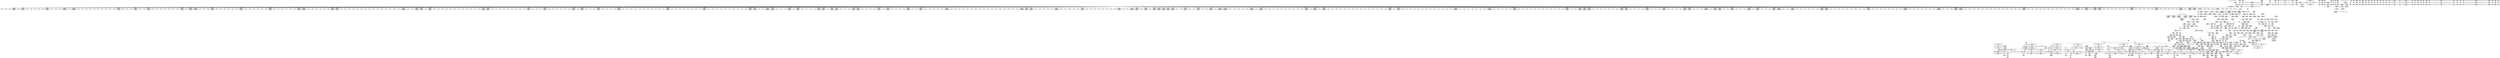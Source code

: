 digraph {
	CE0x4b05580 [shape=record,shape=Mrecord,label="{CE0x4b05580|12:_i32,_56:_i8*,_:_CRE_906,907_}"]
	CE0x4adf350 [shape=record,shape=Mrecord,label="{CE0x4adf350|inode_has_perm:do.end|*SummSource*}"]
	CE0x4adb570 [shape=record,shape=Mrecord,label="{CE0x4adb570|i64*_getelementptr_inbounds_(_8_x_i64_,_8_x_i64_*___llvm_gcov_ctr154,_i64_0,_i64_2)|*Constant*|*SummSource*}"]
	CE0x4b320e0 [shape=record,shape=Mrecord,label="{CE0x4b320e0|__validate_creds:tmp|*SummSink*}"]
	CE0x4a9cfe0 [shape=record,shape=Mrecord,label="{CE0x4a9cfe0|__validate_creds:tmp3|include/linux/cred.h,173|*SummSource*}"]
	CE0x4a77b30 [shape=record,shape=Mrecord,label="{CE0x4a77b30|12:_i32,_56:_i8*,_:_CRE_128,136_|*MultipleSource*|Function::inode_has_perm&Arg::inode::|*LoadInst*|security/selinux/hooks.c,1627|security/selinux/hooks.c,1611}"]
	CE0x4a9ba10 [shape=record,shape=Mrecord,label="{CE0x4a9ba10|inode_has_perm:bb|*SummSink*}"]
	CE0x4b318c0 [shape=record,shape=Mrecord,label="{CE0x4b318c0|__validate_creds:tmp4|include/linux/cred.h,173|*SummSink*}"]
	CE0x4ac6100 [shape=record,shape=Mrecord,label="{CE0x4ac6100|inode_has_perm:retval.0|*SummSource*}"]
	CE0x4aea860 [shape=record,shape=Mrecord,label="{CE0x4aea860|cred_sid:tmp5|security/selinux/hooks.c,196}"]
	CE0x4ad9090 [shape=record,shape=Mrecord,label="{CE0x4ad9090|inode_has_perm:inode|Function::inode_has_perm&Arg::inode::|*SummSource*}"]
	CE0x4b1b130 [shape=record,shape=Mrecord,label="{CE0x4b1b130|inode_has_perm:tmp9|security/selinux/hooks.c,1611|*SummSink*}"]
	CE0x4ad8a60 [shape=record,shape=Mrecord,label="{CE0x4ad8a60|inode_has_perm:cred|Function::inode_has_perm&Arg::cred::}"]
	CE0x4a9e310 [shape=record,shape=Mrecord,label="{CE0x4a9e310|_ret_void,_!dbg_!27722|include/linux/cred.h,175}"]
	CE0x4afa710 [shape=record,shape=Mrecord,label="{CE0x4afa710|12:_i32,_56:_i8*,_:_CRE_571,572_}"]
	CE0x4abf600 [shape=record,shape=Mrecord,label="{CE0x4abf600|0:_i8,_8:_%struct.dentry*,_24:_%struct.selinux_audit_data*,_:_SCMRE_0,1_|*MultipleSource*|security/selinux/hooks.c,1630|security/selinux/hooks.c, 1628}"]
	CE0x4b32250 [shape=record,shape=Mrecord,label="{CE0x4b32250|__validate_creds:tmp1|*SummSource*}"]
	CE0x4a6da70 [shape=record,shape=Mrecord,label="{CE0x4a6da70|selinux_inode_listxattr:do.body}"]
	CE0x4a6fa90 [shape=record,shape=Mrecord,label="{CE0x4a6fa90|104:_%struct.inode*,_:_CRE_187,188_}"]
	CE0x4a87dd0 [shape=record,shape=Mrecord,label="{CE0x4a87dd0|get_current:entry|*SummSink*}"]
	CE0x4a76c50 [shape=record,shape=Mrecord,label="{CE0x4a76c50|i64*_getelementptr_inbounds_(_2_x_i64_,_2_x_i64_*___llvm_gcov_ctr153,_i64_0,_i64_1)|*Constant*}"]
	CE0x4aa0560 [shape=record,shape=Mrecord,label="{CE0x4aa0560|12:_i32,_56:_i8*,_:_CRE_156,157_}"]
	CE0x4a8fe50 [shape=record,shape=Mrecord,label="{CE0x4a8fe50|%struct.task_struct*_(%struct.task_struct**)*_asm_movq_%gs:$_1:P_,$0_,_r,im,_dirflag_,_fpsr_,_flags_|*SummSink*}"]
	CE0x4ad0070 [shape=record,shape=Mrecord,label="{CE0x4ad0070|12:_i32,_56:_i8*,_:_CRE_12,16_|*MultipleSource*|Function::inode_has_perm&Arg::inode::|*LoadInst*|security/selinux/hooks.c,1627|security/selinux/hooks.c,1611}"]
	CE0x5e9d210 [shape=record,shape=Mrecord,label="{CE0x5e9d210|selinux_inode_listxattr:land.lhs.true2}"]
	CE0x4ae58a0 [shape=record,shape=Mrecord,label="{CE0x4ae58a0|cred_sid:tmp|*SummSource*}"]
	CE0x4b076c0 [shape=record,shape=Mrecord,label="{CE0x4b076c0|12:_i32,_56:_i8*,_:_CRE_934,935_}"]
	CE0x4ae66d0 [shape=record,shape=Mrecord,label="{CE0x4ae66d0|0:_i32,_4:_i32,_8:_i32,_12:_i32,_:_CMRE_4,8_|*MultipleSource*|security/selinux/hooks.c,196|security/selinux/hooks.c,197|*LoadInst*|security/selinux/hooks.c,196}"]
	CE0x4a9f4c0 [shape=record,shape=Mrecord,label="{CE0x4a9f4c0|inode_has_perm:tmp5|security/selinux/hooks.c,1609|*SummSource*}"]
	CE0x4af23a0 [shape=record,shape=Mrecord,label="{CE0x4af23a0|12:_i32,_56:_i8*,_:_CRE_290,291_}"]
	CE0x4aff0d0 [shape=record,shape=Mrecord,label="{CE0x4aff0d0|12:_i32,_56:_i8*,_:_CRE_672,680_|*MultipleSource*|Function::inode_has_perm&Arg::inode::|*LoadInst*|security/selinux/hooks.c,1627|security/selinux/hooks.c,1611}"]
	CE0x4af0ab0 [shape=record,shape=Mrecord,label="{CE0x4af0ab0|12:_i32,_56:_i8*,_:_CRE_269,270_}"]
	CE0x4aefa10 [shape=record,shape=Mrecord,label="{CE0x4aefa10|12:_i32,_56:_i8*,_:_CRE_255,256_}"]
	CE0x4b03900 [shape=record,shape=Mrecord,label="{CE0x4b03900|12:_i32,_56:_i8*,_:_CRE_882,883_}"]
	CE0x4b30e20 [shape=record,shape=Mrecord,label="{CE0x4b30e20|i32_3|*Constant*}"]
	CE0x4af94f0 [shape=record,shape=Mrecord,label="{CE0x4af94f0|12:_i32,_56:_i8*,_:_CRE_555,556_}"]
	CE0x4abf140 [shape=record,shape=Mrecord,label="{CE0x4abf140|dentry_has_perm:tmp4|*LoadInst*|security/selinux/hooks.c,1627|*SummSource*}"]
	CE0x4b07330 [shape=record,shape=Mrecord,label="{CE0x4b07330|12:_i32,_56:_i8*,_:_CRE_931,932_}"]
	CE0x4ae4da0 [shape=record,shape=Mrecord,label="{CE0x4ae4da0|12:_i32,_56:_i8*,_:_CRE_112,120_|*MultipleSource*|Function::inode_has_perm&Arg::inode::|*LoadInst*|security/selinux/hooks.c,1627|security/selinux/hooks.c,1611}"]
	CE0x4b17e80 [shape=record,shape=Mrecord,label="{CE0x4b17e80|inode_has_perm:lnot.ext|security/selinux/hooks.c,1611|*SummSink*}"]
	CE0x4b0ea40 [shape=record,shape=Mrecord,label="{CE0x4b0ea40|inode_has_perm:i_security|security/selinux/hooks.c,1615|*SummSource*}"]
	CE0x4ae3290 [shape=record,shape=Mrecord,label="{CE0x4ae3290|104:_%struct.inode*,_:_CRE_170,171_}"]
	CE0x4ac99a0 [shape=record,shape=Mrecord,label="{CE0x4ac99a0|i64*_getelementptr_inbounds_(_8_x_i64_,_8_x_i64_*___llvm_gcov_ctr154,_i64_0,_i64_7)|*Constant*}"]
	CE0x4a73120 [shape=record,shape=Mrecord,label="{CE0x4a73120|GLOBAL:dentry_has_perm|*Constant*}"]
	CE0x4add140 [shape=record,shape=Mrecord,label="{CE0x4add140|__validate_creds:lnot|include/linux/cred.h,173}"]
	CE0x4ae55c0 [shape=record,shape=Mrecord,label="{CE0x4ae55c0|12:_i32,_56:_i8*,_:_CRE_72,76_|*MultipleSource*|Function::inode_has_perm&Arg::inode::|*LoadInst*|security/selinux/hooks.c,1627|security/selinux/hooks.c,1611}"]
	CE0x4a75910 [shape=record,shape=Mrecord,label="{CE0x4a75910|_ret_i32_%call5,_!dbg_!27740|security/selinux/hooks.c,3050|*SummSource*}"]
	CE0x4adea00 [shape=record,shape=Mrecord,label="{CE0x4adea00|i8*_getelementptr_inbounds_(_25_x_i8_,_25_x_i8_*_.str3,_i32_0,_i32_0)|*Constant*}"]
	CE0x4aff760 [shape=record,shape=Mrecord,label="{CE0x4aff760|12:_i32,_56:_i8*,_:_CRE_688,692_|*MultipleSource*|Function::inode_has_perm&Arg::inode::|*LoadInst*|security/selinux/hooks.c,1627|security/selinux/hooks.c,1611}"]
	CE0x4aefda0 [shape=record,shape=Mrecord,label="{CE0x4aefda0|12:_i32,_56:_i8*,_:_CRE_258,259_}"]
	CE0x4ae6660 [shape=record,shape=Mrecord,label="{CE0x4ae6660|0:_i32,_4:_i32,_8:_i32,_12:_i32,_:_CMRE_0,4_|*MultipleSource*|security/selinux/hooks.c,196|security/selinux/hooks.c,197|*LoadInst*|security/selinux/hooks.c,196}"]
	CE0x4ad8980 [shape=record,shape=Mrecord,label="{CE0x4ad8980|inode_has_perm:entry|*SummSink*}"]
	CE0x4aca910 [shape=record,shape=Mrecord,label="{CE0x4aca910|i32_22|*Constant*}"]
	CE0x4b13fd0 [shape=record,shape=Mrecord,label="{CE0x4b13fd0|GLOBAL:__invalid_creds|*Constant*}"]
	CE0x4aecf40 [shape=record,shape=Mrecord,label="{CE0x4aecf40|12:_i32,_56:_i8*,_:_CRE_191,192_}"]
	CE0x4a70030 [shape=record,shape=Mrecord,label="{CE0x4a70030|104:_%struct.inode*,_:_CRE_193,194_}"]
	CE0x4b0dd60 [shape=record,shape=Mrecord,label="{CE0x4b0dd60|cred_sid:cred|Function::cred_sid&Arg::cred::|*SummSink*}"]
	CE0x4b1bdc0 [shape=record,shape=Mrecord,label="{CE0x4b1bdc0|i64*_getelementptr_inbounds_(_8_x_i64_,_8_x_i64_*___llvm_gcov_ctr154,_i64_0,_i64_5)|*Constant*|*SummSink*}"]
	CE0x4b31110 [shape=record,shape=Mrecord,label="{CE0x4b31110|i32_3|*Constant*|*SummSource*}"]
	CE0x4af2860 [shape=record,shape=Mrecord,label="{CE0x4af2860|12:_i32,_56:_i8*,_:_CRE_294,295_}"]
	CE0x4b051f0 [shape=record,shape=Mrecord,label="{CE0x4b051f0|12:_i32,_56:_i8*,_:_CRE_903,904_}"]
	CE0x4afc980 [shape=record,shape=Mrecord,label="{CE0x4afc980|12:_i32,_56:_i8*,_:_CRE_600,601_}"]
	CE0x4a7f1f0 [shape=record,shape=Mrecord,label="{CE0x4a7f1f0|i32_3048|*Constant*|*SummSource*}"]
	CE0x4ae0d40 [shape=record,shape=Mrecord,label="{CE0x4ae0d40|__validate_creds:tmp9|include/linux/cred.h,175|*SummSink*}"]
	CE0x4a95340 [shape=record,shape=Mrecord,label="{CE0x4a95340|i64_5|*Constant*|*SummSink*}"]
	CE0x4abe8d0 [shape=record,shape=Mrecord,label="{CE0x4abe8d0|104:_%struct.inode*,_:_CRE_312,313_}"]
	CE0x4afae30 [shape=record,shape=Mrecord,label="{CE0x4afae30|12:_i32,_56:_i8*,_:_CRE_577,578_}"]
	CE0x4a8a980 [shape=record,shape=Mrecord,label="{CE0x4a8a980|selinux_inode_listxattr:tmp5|security/selinux/hooks.c,3048|*SummSink*}"]
	CE0x4aa0150 [shape=record,shape=Mrecord,label="{CE0x4aa0150|12:_i32,_56:_i8*,_:_CRE_152,153_}"]
	CE0x4aece50 [shape=record,shape=Mrecord,label="{CE0x4aece50|12:_i32,_56:_i8*,_:_CRE_190,191_}"]
	CE0x4acaeb0 [shape=record,shape=Mrecord,label="{CE0x4acaeb0|cred_sid:security|security/selinux/hooks.c,196|*SummSink*}"]
	CE0x4adafe0 [shape=record,shape=Mrecord,label="{CE0x4adafe0|i32_1609|*Constant*|*SummSink*}"]
	CE0x4af81a0 [shape=record,shape=Mrecord,label="{CE0x4af81a0|12:_i32,_56:_i8*,_:_CRE_512,520_|*MultipleSource*|Function::inode_has_perm&Arg::inode::|*LoadInst*|security/selinux/hooks.c,1627|security/selinux/hooks.c,1611}"]
	CE0x4abeab0 [shape=record,shape=Mrecord,label="{CE0x4abeab0|104:_%struct.inode*,_:_CRE_314,315_}"]
	"CONST[source:0(mediator),value:2(dynamic)][purpose:{subject}][SnkIdx:0]"
	CE0x4aff9e0 [shape=record,shape=Mrecord,label="{CE0x4aff9e0|12:_i32,_56:_i8*,_:_CRE_696,704_|*MultipleSource*|Function::inode_has_perm&Arg::inode::|*LoadInst*|security/selinux/hooks.c,1627|security/selinux/hooks.c,1611}"]
	CE0x4af2f80 [shape=record,shape=Mrecord,label="{CE0x4af2f80|12:_i32,_56:_i8*,_:_CRE_300,301_}"]
	CE0x4a6c4d0 [shape=record,shape=Mrecord,label="{CE0x4a6c4d0|selinux_inode_listxattr:tmp6|security/selinux/hooks.c,3048|*SummSource*}"]
	CE0x4a880f0 [shape=record,shape=Mrecord,label="{CE0x4a880f0|_ret_%struct.task_struct*_%tmp4,_!dbg_!27714|./arch/x86/include/asm/current.h,14}"]
	CE0x4ae8f10 [shape=record,shape=Mrecord,label="{CE0x4ae8f10|0:_i32,_4:_i32,_8:_i32,_12:_i32,_:_CMRE_16,20_|*MultipleSource*|security/selinux/hooks.c,196|security/selinux/hooks.c,197|*LoadInst*|security/selinux/hooks.c,196}"]
	CE0x4af7530 [shape=record,shape=Mrecord,label="{CE0x4af7530|12:_i32,_56:_i8*,_:_CRE_485,486_}"]
	CE0x4aa0ec0 [shape=record,shape=Mrecord,label="{CE0x4aa0ec0|12:_i32,_56:_i8*,_:_CRE_166,167_}"]
	CE0x4b025c0 [shape=record,shape=Mrecord,label="{CE0x4b025c0|12:_i32,_56:_i8*,_:_CRE_866,867_}"]
	CE0x4b02d20 [shape=record,shape=Mrecord,label="{CE0x4b02d20|12:_i32,_56:_i8*,_:_CRE_872,873_}"]
	CE0x4af83c0 [shape=record,shape=Mrecord,label="{CE0x4af83c0|12:_i32,_56:_i8*,_:_CRE_520,528_|*MultipleSource*|Function::inode_has_perm&Arg::inode::|*LoadInst*|security/selinux/hooks.c,1627|security/selinux/hooks.c,1611}"]
	CE0x4a705d0 [shape=record,shape=Mrecord,label="{CE0x4a705d0|104:_%struct.inode*,_:_CRE_199,200_}"]
	CE0x4b0e000 [shape=record,shape=Mrecord,label="{CE0x4b0e000|_ret_i32_%tmp6,_!dbg_!27716|security/selinux/hooks.c,197|*SummSource*}"]
	CE0x4a843d0 [shape=record,shape=Mrecord,label="{CE0x4a843d0|selinux_inode_listxattr:tmp19|security/selinux/hooks.c,3048}"]
	CE0x4a8e500 [shape=record,shape=Mrecord,label="{CE0x4a8e500|i64*_getelementptr_inbounds_(_11_x_i64_,_11_x_i64_*___llvm_gcov_ctr240,_i64_0,_i64_6)|*Constant*}"]
	CE0x4b070d0 [shape=record,shape=Mrecord,label="{CE0x4b070d0|12:_i32,_56:_i8*,_:_CRE_929,930_}"]
	CE0x4b031e0 [shape=record,shape=Mrecord,label="{CE0x4b031e0|12:_i32,_56:_i8*,_:_CRE_876,877_}"]
	CE0x4addee0 [shape=record,shape=Mrecord,label="{CE0x4addee0|__validate_creds:call|include/linux/cred.h,173|*SummSink*}"]
	CE0x4ae1020 [shape=record,shape=Mrecord,label="{CE0x4ae1020|cred_sid:bb}"]
	CE0x4abdd70 [shape=record,shape=Mrecord,label="{CE0x4abdd70|104:_%struct.inode*,_:_CRE_296,304_|*MultipleSource*|Function::selinux_inode_listxattr&Arg::dentry::|Function::dentry_has_perm&Arg::dentry::|security/selinux/hooks.c,1627}"]
	CE0x4afda20 [shape=record,shape=Mrecord,label="{CE0x4afda20|12:_i32,_56:_i8*,_:_CRE_614,615_}"]
	CE0x4adf2e0 [shape=record,shape=Mrecord,label="{CE0x4adf2e0|inode_has_perm:do.end}"]
	CE0x4ade4a0 [shape=record,shape=Mrecord,label="{CE0x4ade4a0|inode_has_perm:tmp4|security/selinux/hooks.c,1609|*SummSink*}"]
	CE0x4ac6d70 [shape=record,shape=Mrecord,label="{CE0x4ac6d70|inode_has_perm:tmp18|security/selinux/hooks.c,1617}"]
	CE0x4a77860 [shape=record,shape=Mrecord,label="{CE0x4a77860|i64*_getelementptr_inbounds_(_2_x_i64_,_2_x_i64_*___llvm_gcov_ctr98,_i64_0,_i64_1)|*Constant*|*SummSource*}"]
	CE0x4ad6b30 [shape=record,shape=Mrecord,label="{CE0x4ad6b30|104:_%struct.inode*,_:_CRE_264,272_|*MultipleSource*|Function::selinux_inode_listxattr&Arg::dentry::|Function::dentry_has_perm&Arg::dentry::|security/selinux/hooks.c,1627}"]
	CE0x4afe140 [shape=record,shape=Mrecord,label="{CE0x4afe140|12:_i32,_56:_i8*,_:_CRE_620,621_}"]
	CE0x4b1b610 [shape=record,shape=Mrecord,label="{CE0x4b1b610|inode_has_perm:tmp10|security/selinux/hooks.c,1611|*SummSink*}"]
	CE0x4aed7b0 [shape=record,shape=Mrecord,label="{CE0x4aed7b0|12:_i32,_56:_i8*,_:_CRE_200,201_}"]
	CE0x4a77fe0 [shape=record,shape=Mrecord,label="{CE0x4a77fe0|get_current:bb}"]
	CE0x4af2270 [shape=record,shape=Mrecord,label="{CE0x4af2270|12:_i32,_56:_i8*,_:_CRE_289,290_}"]
	CE0x4a7ceb0 [shape=record,shape=Mrecord,label="{CE0x4a7ceb0|selinux_inode_listxattr:tmp7|security/selinux/hooks.c,3048|*SummSink*}"]
	CE0x4afa120 [shape=record,shape=Mrecord,label="{CE0x4afa120|12:_i32,_56:_i8*,_:_CRE_566,567_}"]
	CE0x4aa0380 [shape=record,shape=Mrecord,label="{CE0x4aa0380|12:_i32,_56:_i8*,_:_CRE_154,155_}"]
	CE0x4b16fd0 [shape=record,shape=Mrecord,label="{CE0x4b16fd0|inode_has_perm:lnot|security/selinux/hooks.c,1611}"]
	CE0x4a78600 [shape=record,shape=Mrecord,label="{CE0x4a78600|__validate_creds:tmp5|include/linux/cred.h,173|*SummSink*}"]
	CE0x4a86c90 [shape=record,shape=Mrecord,label="{CE0x4a86c90|GLOBAL:get_current|*Constant*}"]
	CE0x4af2ac0 [shape=record,shape=Mrecord,label="{CE0x4af2ac0|12:_i32,_56:_i8*,_:_CRE_296,297_}"]
	CE0x4aed990 [shape=record,shape=Mrecord,label="{CE0x4aed990|12:_i32,_56:_i8*,_:_CRE_202,203_}"]
	CE0x4afb550 [shape=record,shape=Mrecord,label="{CE0x4afb550|12:_i32,_56:_i8*,_:_CRE_583,584_}"]
	CE0x4a80040 [shape=record,shape=Mrecord,label="{CE0x4a80040|i32_0|*Constant*}"]
	CE0x4aeb1e0 [shape=record,shape=Mrecord,label="{CE0x4aeb1e0|cred_sid:sid|security/selinux/hooks.c,197|*SummSink*}"]
	CE0x4a943d0 [shape=record,shape=Mrecord,label="{CE0x4a943d0|selinux_inode_listxattr:tmp13|security/selinux/hooks.c,3048|*SummSink*}"]
	CE0x4a90380 [shape=record,shape=Mrecord,label="{CE0x4a90380|i64*_getelementptr_inbounds_(_11_x_i64_,_11_x_i64_*___llvm_gcov_ctr240,_i64_0,_i64_8)|*Constant*|*SummSource*}"]
	CE0x4acb720 [shape=record,shape=Mrecord,label="{CE0x4acb720|i64*_getelementptr_inbounds_(_5_x_i64_,_5_x_i64_*___llvm_gcov_ctr155,_i64_0,_i64_3)|*Constant*|*SummSink*}"]
	CE0x4aebe60 [shape=record,shape=Mrecord,label="{CE0x4aebe60|12:_i32,_56:_i8*,_:_CRE_173,174_}"]
	CE0x4ad93a0 [shape=record,shape=Mrecord,label="{CE0x4ad93a0|inode_has_perm:perms|Function::inode_has_perm&Arg::perms::}"]
	CE0x4a9dc70 [shape=record,shape=Mrecord,label="{CE0x4a9dc70|__validate_creds:entry}"]
	CE0x4b198b0 [shape=record,shape=Mrecord,label="{CE0x4b198b0|inode_has_perm:tmp7|security/selinux/hooks.c,1611|*SummSource*}"]
	CE0x4abe150 [shape=record,shape=Mrecord,label="{CE0x4abe150|104:_%struct.inode*,_:_CRE_305,306_}"]
	CE0x4a83000 [shape=record,shape=Mrecord,label="{CE0x4a83000|selinux_inode_listxattr:tmp11|security/selinux/hooks.c,3048|*SummSink*}"]
	CE0x4afec90 [shape=record,shape=Mrecord,label="{CE0x4afec90|12:_i32,_56:_i8*,_:_CRE_656,664_|*MultipleSource*|Function::inode_has_perm&Arg::inode::|*LoadInst*|security/selinux/hooks.c,1627|security/selinux/hooks.c,1611}"]
	"CONST[source:2(external),value:2(dynamic)][purpose:{subject}][SrcIdx:3]"
	CE0x4b33ca0 [shape=record,shape=Mrecord,label="{CE0x4b33ca0|COLLAPSED:_GCMRE___llvm_gcov_ctr155_internal_global_5_x_i64_zeroinitializer:_elem_0:default:}"]
	CE0x4afad00 [shape=record,shape=Mrecord,label="{CE0x4afad00|12:_i32,_56:_i8*,_:_CRE_576,577_}"]
	CE0x4ae4800 [shape=record,shape=Mrecord,label="{CE0x4ae4800|GLOBAL:__llvm_gcov_ctr155|Global_var:__llvm_gcov_ctr155}"]
	CE0x4ad9f40 [shape=record,shape=Mrecord,label="{CE0x4ad9f40|_ret_i32_%retval.0,_!dbg_!27739|security/selinux/hooks.c,1618|*SummSource*}"]
	CE0x4ac8f10 [shape=record,shape=Mrecord,label="{CE0x4ac8f10|avc_has_perm:requested|Function::avc_has_perm&Arg::requested::|*SummSource*}"]
	CE0x4a90750 [shape=record,shape=Mrecord,label="{CE0x4a90750|selinux_inode_listxattr:tmp15|security/selinux/hooks.c,3048}"]
	CE0x4a81430 [shape=record,shape=Mrecord,label="{CE0x4a81430|GLOBAL:creds_are_invalid|*Constant*|*SummSource*}"]
	CE0x42810c0 [shape=record,shape=Mrecord,label="{CE0x42810c0|_call_void_mcount()_#3|*SummSink*}"]
	CE0x4aec220 [shape=record,shape=Mrecord,label="{CE0x4aec220|12:_i32,_56:_i8*,_:_CRE_177,178_}"]
	CE0x4ae1340 [shape=record,shape=Mrecord,label="{CE0x4ae1340|i64*_getelementptr_inbounds_(_2_x_i64_,_2_x_i64_*___llvm_gcov_ctr131,_i64_0,_i64_0)|*Constant*}"]
	CE0x4ac9330 [shape=record,shape=Mrecord,label="{CE0x4ac9330|avc_has_perm:auditdata|Function::avc_has_perm&Arg::auditdata::|*SummSource*}"]
	CE0x4ade3c0 [shape=record,shape=Mrecord,label="{CE0x4ade3c0|inode_has_perm:tmp4|security/selinux/hooks.c,1609}"]
	CE0x4a789c0 [shape=record,shape=Mrecord,label="{CE0x4a789c0|COLLAPSED:_GCMRE___llvm_gcov_ctr153_internal_global_2_x_i64_zeroinitializer:_elem_0:default:}"]
	CE0x4ae2610 [shape=record,shape=Mrecord,label="{CE0x4ae2610|104:_%struct.inode*,_:_CRE_157,158_}"]
	CE0x4b1a3e0 [shape=record,shape=Mrecord,label="{CE0x4b1a3e0|inode_has_perm:tmp9|security/selinux/hooks.c,1611}"]
	CE0x4a70c10 [shape=record,shape=Mrecord,label="{CE0x4a70c10|GLOBAL:__validate_creds|*Constant*|*SummSource*}"]
	CE0x4a82540 [shape=record,shape=Mrecord,label="{CE0x4a82540|selinux_inode_listxattr:tmp4|security/selinux/hooks.c,3048|*SummSink*}"]
	CE0x4a9a6d0 [shape=record,shape=Mrecord,label="{CE0x4a9a6d0|cred_sid:tmp2|*SummSource*}"]
	CE0x4a72dd0 [shape=record,shape=Mrecord,label="{CE0x4a72dd0|selinux_inode_listxattr:call5|security/selinux/hooks.c,3050|*SummSource*}"]
	CE0x4acac50 [shape=record,shape=Mrecord,label="{CE0x4acac50|cred_sid:tmp4|*LoadInst*|security/selinux/hooks.c,196}"]
	CE0x4a808f0 [shape=record,shape=Mrecord,label="{CE0x4a808f0|i32_5|*Constant*|*SummSource*}"]
	CE0x4a99100 [shape=record,shape=Mrecord,label="{CE0x4a99100|12:_i32,_56:_i8*,_:_CRE_4,8_|*MultipleSource*|Function::inode_has_perm&Arg::inode::|*LoadInst*|security/selinux/hooks.c,1627|security/selinux/hooks.c,1611}"]
	CE0x4abeba0 [shape=record,shape=Mrecord,label="{CE0x4abeba0|104:_%struct.inode*,_:_CRE_315,316_}"]
	CE0x4b057e0 [shape=record,shape=Mrecord,label="{CE0x4b057e0|12:_i32,_56:_i8*,_:_CRE_908,909_}"]
	CE0x4ac8780 [shape=record,shape=Mrecord,label="{CE0x4ac8780|avc_has_perm:tclass|Function::avc_has_perm&Arg::tclass::}"]
	CE0x4a79360 [shape=record,shape=Mrecord,label="{CE0x4a79360|%struct.task_struct*_(%struct.task_struct**)*_asm_movq_%gs:$_1:P_,$0_,_r,im,_dirflag_,_fpsr_,_flags_}"]
	CE0x4b010e0 [shape=record,shape=Mrecord,label="{CE0x4b010e0|12:_i32,_56:_i8*,_:_CRE_800,804_|*MultipleSource*|Function::inode_has_perm&Arg::inode::|*LoadInst*|security/selinux/hooks.c,1627|security/selinux/hooks.c,1611}"]
	CE0x4a97b00 [shape=record,shape=Mrecord,label="{CE0x4a97b00|selinux_inode_listxattr:tmp8|security/selinux/hooks.c,3048|*SummSink*}"]
	CE0x4ae5830 [shape=record,shape=Mrecord,label="{CE0x4ae5830|COLLAPSED:_GCMRE___llvm_gcov_ctr131_internal_global_2_x_i64_zeroinitializer:_elem_0:default:}"]
	CE0x4a76f20 [shape=record,shape=Mrecord,label="{CE0x4a76f20|_call_void___validate_creds(%struct.cred*_%cred,_i8*_getelementptr_inbounds_(_25_x_i8_,_25_x_i8_*_.str3,_i32_0,_i32_0),_i32_1609)_#10,_!dbg_!27719|security/selinux/hooks.c,1609}"]
	CE0x4a87210 [shape=record,shape=Mrecord,label="{CE0x4a87210|12:_i32,_56:_i8*,_:_CRE_143,144_}"]
	CE0x4af0000 [shape=record,shape=Mrecord,label="{CE0x4af0000|12:_i32,_56:_i8*,_:_CRE_260,261_}"]
	CE0x4ac7460 [shape=record,shape=Mrecord,label="{CE0x4ac7460|inode_has_perm:call4|security/selinux/hooks.c,1617|*SummSource*}"]
	CE0x4afc390 [shape=record,shape=Mrecord,label="{CE0x4afc390|12:_i32,_56:_i8*,_:_CRE_595,596_}"]
	CE0x4afd7c0 [shape=record,shape=Mrecord,label="{CE0x4afd7c0|12:_i32,_56:_i8*,_:_CRE_612,613_}"]
	CE0x4a8f860 [shape=record,shape=Mrecord,label="{CE0x4a8f860|selinux_inode_listxattr:tmp16|security/selinux/hooks.c,3048|*SummSource*}"]
	CE0x4a76670 [shape=record,shape=Mrecord,label="{CE0x4a76670|104:_%struct.inode*,_:_CRE_155,156_}"]
	CE0x4ad06d0 [shape=record,shape=Mrecord,label="{CE0x4ad06d0|_ret_void,_!dbg_!27722|include/linux/cred.h,175|*SummSink*}"]
	CE0x4add9c0 [shape=record,shape=Mrecord,label="{CE0x4add9c0|__validate_creds:entry|*SummSink*}"]
	CE0x4ad5980 [shape=record,shape=Mrecord,label="{CE0x4ad5980|104:_%struct.inode*,_:_CRE_213,214_}"]
	CE0x4ad52f0 [shape=record,shape=Mrecord,label="{CE0x4ad52f0|104:_%struct.inode*,_:_CRE_206,207_}"]
	CE0x4ad8ce0 [shape=record,shape=Mrecord,label="{CE0x4ad8ce0|inode_has_perm:cred|Function::inode_has_perm&Arg::cred::|*SummSink*}"]
	CE0x4afffe0 [shape=record,shape=Mrecord,label="{CE0x4afffe0|12:_i32,_56:_i8*,_:_CRE_728,736_|*MultipleSource*|Function::inode_has_perm&Arg::inode::|*LoadInst*|security/selinux/hooks.c,1627|security/selinux/hooks.c,1611}"]
	CE0x4af36a0 [shape=record,shape=Mrecord,label="{CE0x4af36a0|12:_i32,_56:_i8*,_:_CRE_306,307_}"]
	CE0x4afeeb0 [shape=record,shape=Mrecord,label="{CE0x4afeeb0|12:_i32,_56:_i8*,_:_CRE_664,672_|*MultipleSource*|Function::inode_has_perm&Arg::inode::|*LoadInst*|security/selinux/hooks.c,1627|security/selinux/hooks.c,1611}"]
	CE0x4ae67a0 [shape=record,shape=Mrecord,label="{CE0x4ae67a0|0:_i32,_4:_i32,_8:_i32,_12:_i32,_:_CMRE_8,12_|*MultipleSource*|security/selinux/hooks.c,196|security/selinux/hooks.c,197|*LoadInst*|security/selinux/hooks.c,196}"]
	CE0x4ad6d20 [shape=record,shape=Mrecord,label="{CE0x4ad6d20|104:_%struct.inode*,_:_CRE_272,280_|*MultipleSource*|Function::selinux_inode_listxattr&Arg::dentry::|Function::dentry_has_perm&Arg::dentry::|security/selinux/hooks.c,1627}"]
	CE0x4aed4e0 [shape=record,shape=Mrecord,label="{CE0x4aed4e0|12:_i32,_56:_i8*,_:_CRE_197,198_}"]
	CE0x4b05a40 [shape=record,shape=Mrecord,label="{CE0x4b05a40|12:_i32,_56:_i8*,_:_CRE_910,911_}"]
	CE0x4ad4540 [shape=record,shape=Mrecord,label="{CE0x4ad4540|12:_i32,_56:_i8*,_:_CRE_142,143_}"]
	CE0x4aedf30 [shape=record,shape=Mrecord,label="{CE0x4aedf30|12:_i32,_56:_i8*,_:_CRE_208,210_|*MultipleSource*|Function::inode_has_perm&Arg::inode::|*LoadInst*|security/selinux/hooks.c,1627|security/selinux/hooks.c,1611}"]
	CE0x4a8c500 [shape=record,shape=Mrecord,label="{CE0x4a8c500|selinux_inode_listxattr:tmp10|security/selinux/hooks.c,3048|*SummSource*}"]
	CE0x4ae9580 [shape=record,shape=Mrecord,label="{CE0x4ae9580|cred_sid:tmp6|security/selinux/hooks.c,197|*SummSink*}"]
	CE0x4ac9df0 [shape=record,shape=Mrecord,label="{CE0x4ac9df0|inode_has_perm:tmp20|security/selinux/hooks.c,1618|*SummSource*}"]
	CE0x4afd430 [shape=record,shape=Mrecord,label="{CE0x4afd430|12:_i32,_56:_i8*,_:_CRE_609,610_}"]
	CE0x4a80c60 [shape=record,shape=Mrecord,label="{CE0x4a80c60|i8_1|*Constant*|*SummSink*}"]
	CE0x4ad38f0 [shape=record,shape=Mrecord,label="{CE0x4ad38f0|inode_has_perm:do.body|*SummSink*}"]
	CE0x4acb480 [shape=record,shape=Mrecord,label="{CE0x4acb480|i64*_getelementptr_inbounds_(_5_x_i64_,_5_x_i64_*___llvm_gcov_ctr155,_i64_0,_i64_3)|*Constant*|*SummSource*}"]
	CE0x4a94a30 [shape=record,shape=Mrecord,label="{CE0x4a94a30|GLOBAL:selinux_inode_listxattr.__warned|Global_var:selinux_inode_listxattr.__warned|*SummSource*}"]
	CE0x4a9bc40 [shape=record,shape=Mrecord,label="{CE0x4a9bc40|i64*_getelementptr_inbounds_(_8_x_i64_,_8_x_i64_*___llvm_gcov_ctr154,_i64_0,_i64_0)|*Constant*|*SummSource*}"]
	CE0x56918a0 [shape=record,shape=Mrecord,label="{CE0x56918a0|i64_3|*Constant*}"]
	CE0x4a85560 [shape=record,shape=Mrecord,label="{CE0x4a85560|inode_has_perm:tmp13|security/selinux/hooks.c,1614|*SummSource*}"]
	CE0x4ac71e0 [shape=record,shape=Mrecord,label="{CE0x4ac71e0|inode_has_perm:call4|security/selinux/hooks.c,1617}"]
	CE0x4a862b0 [shape=record,shape=Mrecord,label="{CE0x4a862b0|inode_has_perm:call|security/selinux/hooks.c,1614|*SummSink*}"]
	CE0x4a9d590 [shape=record,shape=Mrecord,label="{CE0x4a9d590|inode_has_perm:tmp5|security/selinux/hooks.c,1609}"]
	CE0x4ac84e0 [shape=record,shape=Mrecord,label="{CE0x4ac84e0|avc_has_perm:tsid|Function::avc_has_perm&Arg::tsid::|*SummSource*}"]
	CE0x4aa16d0 [shape=record,shape=Mrecord,label="{CE0x4aa16d0|__validate_creds:tmp2|include/linux/cred.h,173|*SummSink*}"]
	CE0x4af9a00 [shape=record,shape=Mrecord,label="{CE0x4af9a00|12:_i32,_56:_i8*,_:_CRE_560,561_}"]
	CE0x4aee670 [shape=record,shape=Mrecord,label="{CE0x4aee670|12:_i32,_56:_i8*,_:_CRE_240,241_}"]
	CE0x4a876c0 [shape=record,shape=Mrecord,label="{CE0x4a876c0|12:_i32,_56:_i8*,_:_CRE_148,149_}"]
	CE0x4b33d10 [shape=record,shape=Mrecord,label="{CE0x4b33d10|__validate_creds:tmp|*SummSource*}"]
	CE0x4a8ff30 [shape=record,shape=Mrecord,label="{CE0x4a8ff30|GLOBAL:current_task|Global_var:current_task}"]
	CE0x4afce40 [shape=record,shape=Mrecord,label="{CE0x4afce40|12:_i32,_56:_i8*,_:_CRE_604,605_}"]
	CE0x4a706c0 [shape=record,shape=Mrecord,label="{CE0x4a706c0|104:_%struct.inode*,_:_CRE_200,201_}"]
	CE0x4aee110 [shape=record,shape=Mrecord,label="{CE0x4aee110|12:_i32,_56:_i8*,_:_CRE_216,224_|*MultipleSource*|Function::inode_has_perm&Arg::inode::|*LoadInst*|security/selinux/hooks.c,1627|security/selinux/hooks.c,1611}"]
	CE0x4ad6100 [shape=record,shape=Mrecord,label="{CE0x4ad6100|104:_%struct.inode*,_:_CRE_221,222_}"]
	CE0x4a7dea0 [shape=record,shape=Mrecord,label="{CE0x4a7dea0|selinux_inode_listxattr:tmp1|*SummSink*}"]
	CE0x4af1db0 [shape=record,shape=Mrecord,label="{CE0x4af1db0|12:_i32,_56:_i8*,_:_CRE_285,286_}"]
	CE0x4af7070 [shape=record,shape=Mrecord,label="{CE0x4af7070|12:_i32,_56:_i8*,_:_CRE_481,482_}"]
	CE0x4ae4010 [shape=record,shape=Mrecord,label="{CE0x4ae4010|dentry_has_perm:tmp1|*SummSink*}"]
	CE0x4aef7b0 [shape=record,shape=Mrecord,label="{CE0x4aef7b0|12:_i32,_56:_i8*,_:_CRE_253,254_}"]
	CE0x4a6fb80 [shape=record,shape=Mrecord,label="{CE0x4a6fb80|104:_%struct.inode*,_:_CRE_188,189_}"]
	CE0x4a74290 [shape=record,shape=Mrecord,label="{CE0x4a74290|selinux_inode_listxattr:dentry|Function::selinux_inode_listxattr&Arg::dentry::|*SummSink*}"]
	CE0x4adc5f0 [shape=record,shape=Mrecord,label="{CE0x4adc5f0|i64*_getelementptr_inbounds_(_2_x_i64_,_2_x_i64_*___llvm_gcov_ctr131,_i64_0,_i64_1)|*Constant*|*SummSource*}"]
	CE0x4addc90 [shape=record,shape=Mrecord,label="{CE0x4addc90|__validate_creds:cred|Function::__validate_creds&Arg::cred::|*SummSink*}"]
	CE0x4af3440 [shape=record,shape=Mrecord,label="{CE0x4af3440|12:_i32,_56:_i8*,_:_CRE_304,305_}"]
	CE0x4aff540 [shape=record,shape=Mrecord,label="{CE0x4aff540|12:_i32,_56:_i8*,_:_CRE_684,688_|*MultipleSource*|Function::inode_has_perm&Arg::inode::|*LoadInst*|security/selinux/hooks.c,1627|security/selinux/hooks.c,1611}"]
	CE0x4a97300 [shape=record,shape=Mrecord,label="{CE0x4a97300|selinux_inode_listxattr:call|security/selinux/hooks.c,3048|*SummSource*}"]
	CE0x4a9fc40 [shape=record,shape=Mrecord,label="{CE0x4a9fc40|inode_has_perm:if.then|*SummSource*}"]
	CE0x4ac5410 [shape=record,shape=Mrecord,label="{CE0x4ac5410|i32_5|*Constant*}"]
	CE0x4a89030 [shape=record,shape=Mrecord,label="{CE0x4a89030|selinux_inode_listxattr:tmp21|security/selinux/hooks.c,3048|*SummSource*}"]
	CE0x4b17920 [shape=record,shape=Mrecord,label="{CE0x4b17920|inode_has_perm:conv|security/selinux/hooks.c,1611}"]
	CE0x4a875d0 [shape=record,shape=Mrecord,label="{CE0x4a875d0|12:_i32,_56:_i8*,_:_CRE_147,148_}"]
	CE0x4a73e10 [shape=record,shape=Mrecord,label="{CE0x4a73e10|selinux_inode_listxattr:dentry|Function::selinux_inode_listxattr&Arg::dentry::}"]
	CE0x4b152f0 [shape=record,shape=Mrecord,label="{CE0x4b152f0|inode_has_perm:tmp19|security/selinux/hooks.c,1618|*SummSink*}"]
	CE0x4ac2be0 [shape=record,shape=Mrecord,label="{CE0x4ac2be0|dentry_has_perm:type|security/selinux/hooks.c,1630}"]
	CE0x4b089b0 [shape=record,shape=Mrecord,label="{CE0x4b089b0|12:_i32,_56:_i8*,_:_CRE_981,982_}"]
	CE0x4b15850 [shape=record,shape=Mrecord,label="{CE0x4b15850|inode_has_perm:sid3|security/selinux/hooks.c,1617}"]
	CE0x4af3b60 [shape=record,shape=Mrecord,label="{CE0x4af3b60|12:_i32,_56:_i8*,_:_CRE_310,311_}"]
	CE0x4a73400 [shape=record,shape=Mrecord,label="{CE0x4a73400|dentry_has_perm:entry}"]
	CE0x4ac4040 [shape=record,shape=Mrecord,label="{CE0x4ac4040|get_current:tmp3|*SummSink*}"]
	CE0x4aeb500 [shape=record,shape=Mrecord,label="{CE0x4aeb500|i64_1|*Constant*}"]
	CE0x4aec310 [shape=record,shape=Mrecord,label="{CE0x4aec310|12:_i32,_56:_i8*,_:_CRE_178,179_}"]
	CE0x4aa63f0 [shape=record,shape=Mrecord,label="{CE0x4aa63f0|selinux_inode_listxattr:tmp18|security/selinux/hooks.c,3048|*SummSink*}"]
	CE0x4ad6010 [shape=record,shape=Mrecord,label="{CE0x4ad6010|104:_%struct.inode*,_:_CRE_220,221_}"]
	CE0x4b06ae0 [shape=record,shape=Mrecord,label="{CE0x4b06ae0|12:_i32,_56:_i8*,_:_CRE_924,925_}"]
	CE0x4a99a30 [shape=record,shape=Mrecord,label="{CE0x4a99a30|i64*_getelementptr_inbounds_(_8_x_i64_,_8_x_i64_*___llvm_gcov_ctr154,_i64_0,_i64_1)|*Constant*|*SummSink*}"]
	CE0x4a89a80 [shape=record,shape=Mrecord,label="{CE0x4a89a80|GLOBAL:current_task|Global_var:current_task|*SummSink*}"]
	CE0x4aee490 [shape=record,shape=Mrecord,label="{CE0x4aee490|12:_i32,_56:_i8*,_:_CRE_232,236_|*MultipleSource*|Function::inode_has_perm&Arg::inode::|*LoadInst*|security/selinux/hooks.c,1627|security/selinux/hooks.c,1611}"]
	CE0x4aa1e00 [shape=record,shape=Mrecord,label="{CE0x4aa1e00|104:_%struct.inode*,_:_CRE_8,12_|*MultipleSource*|Function::selinux_inode_listxattr&Arg::dentry::|Function::dentry_has_perm&Arg::dentry::|security/selinux/hooks.c,1627}"]
	CE0x4a78140 [shape=record,shape=Mrecord,label="{CE0x4a78140|get_current:bb|*SummSource*}"]
	CE0x4aecd60 [shape=record,shape=Mrecord,label="{CE0x4aecd60|12:_i32,_56:_i8*,_:_CRE_189,190_}"]
	CE0x4af2140 [shape=record,shape=Mrecord,label="{CE0x4af2140|12:_i32,_56:_i8*,_:_CRE_288,289_}"]
	CE0x4b0fec0 [shape=record,shape=Mrecord,label="{CE0x4b0fec0|28:_i32,_32:_i16,_:_CRE_28,32_|*MultipleSource*|*LoadInst*|security/selinux/hooks.c,1615|security/selinux/hooks.c,1615|security/selinux/hooks.c,1617}"]
	CE0x4a9d670 [shape=record,shape=Mrecord,label="{CE0x4a9d670|_call_void_mcount()_#3}"]
	CE0x4ac8920 [shape=record,shape=Mrecord,label="{CE0x4ac8920|avc_has_perm:tclass|Function::avc_has_perm&Arg::tclass::|*SummSource*}"]
	CE0x4a98750 [shape=record,shape=Mrecord,label="{CE0x4a98750|cred_sid:tmp3|*SummSink*}"]
	CE0x4ad8020 [shape=record,shape=Mrecord,label="{CE0x4ad8020|dentry_has_perm:call|security/selinux/hooks.c,1632|*SummSink*}"]
	CE0x4adde10 [shape=record,shape=Mrecord,label="{CE0x4adde10|__validate_creds:call|include/linux/cred.h,173|*SummSource*}"]
	CE0x4a77d20 [shape=record,shape=Mrecord,label="{CE0x4a77d20|get_current:tmp1|*SummSource*}"]
	CE0x4ae0a90 [shape=record,shape=Mrecord,label="{CE0x4ae0a90|__validate_creds:tmp9|include/linux/cred.h,175}"]
	CE0x4af0e40 [shape=record,shape=Mrecord,label="{CE0x4af0e40|12:_i32,_56:_i8*,_:_CRE_272,273_}"]
	CE0x4ae06a0 [shape=record,shape=Mrecord,label="{CE0x4ae06a0|__validate_creds:tmp8|include/linux/cred.h,175|*SummSink*}"]
	CE0x4afcbe0 [shape=record,shape=Mrecord,label="{CE0x4afcbe0|12:_i32,_56:_i8*,_:_CRE_602,603_}"]
	CE0x4b023a0 [shape=record,shape=Mrecord,label="{CE0x4b023a0|12:_i32,_56:_i8*,_:_CRE_865,866_}"]
	CE0x4ae6370 [shape=record,shape=Mrecord,label="{CE0x4ae6370|cred_sid:sid|security/selinux/hooks.c,197|*SummSource*}"]
	CE0x4ad7d00 [shape=record,shape=Mrecord,label="{CE0x4ad7d00|get_current:tmp2|*SummSource*}"]
	CE0x4afddb0 [shape=record,shape=Mrecord,label="{CE0x4afddb0|12:_i32,_56:_i8*,_:_CRE_617,618_}"]
	CE0x4ac4500 [shape=record,shape=Mrecord,label="{CE0x4ac4500|i64*_getelementptr_inbounds_(_2_x_i64_,_2_x_i64_*___llvm_gcov_ctr153,_i64_0,_i64_1)|*Constant*|*SummSink*}"]
	CE0x4aa26d0 [shape=record,shape=Mrecord,label="{CE0x4aa26d0|i64_4|*Constant*|*SummSource*}"]
	CE0x4acef30 [shape=record,shape=Mrecord,label="{CE0x4acef30|dentry_has_perm:tmp3|*SummSource*}"]
	CE0x4b00ab0 [shape=record,shape=Mrecord,label="{CE0x4b00ab0|12:_i32,_56:_i8*,_:_CRE_768,776_|*MultipleSource*|Function::inode_has_perm&Arg::inode::|*LoadInst*|security/selinux/hooks.c,1627|security/selinux/hooks.c,1611}"]
	CE0x4b08f40 [shape=record,shape=Mrecord,label="{CE0x4b08f40|12:_i32,_56:_i8*,_:_CRE_992,1000_|*MultipleSource*|Function::inode_has_perm&Arg::inode::|*LoadInst*|security/selinux/hooks.c,1627|security/selinux/hooks.c,1611}"]
	CE0x4adc9c0 [shape=record,shape=Mrecord,label="{CE0x4adc9c0|inode_has_perm:tmp|*SummSource*}"]
	CE0x4aec9a0 [shape=record,shape=Mrecord,label="{CE0x4aec9a0|12:_i32,_56:_i8*,_:_CRE_185,186_}"]
	CE0x4b03310 [shape=record,shape=Mrecord,label="{CE0x4b03310|12:_i32,_56:_i8*,_:_CRE_877,878_}"]
	CE0x4a75640 [shape=record,shape=Mrecord,label="{CE0x4a75640|i64*_getelementptr_inbounds_(_2_x_i64_,_2_x_i64_*___llvm_gcov_ctr98,_i64_0,_i64_0)|*Constant*|*SummSource*}"]
	CE0x4b02f80 [shape=record,shape=Mrecord,label="{CE0x4b02f80|12:_i32,_56:_i8*,_:_CRE_874,875_}"]
	CE0x4a88f00 [shape=record,shape=Mrecord,label="{CE0x4a88f00|selinux_inode_listxattr:tmp21|security/selinux/hooks.c,3048}"]
	CE0x4a70210 [shape=record,shape=Mrecord,label="{CE0x4a70210|104:_%struct.inode*,_:_CRE_195,196_}"]
	CE0x4ac5170 [shape=record,shape=Mrecord,label="{CE0x4ac5170|dentry_has_perm:tmp1}"]
	CE0x4af17c0 [shape=record,shape=Mrecord,label="{CE0x4af17c0|12:_i32,_56:_i8*,_:_CRE_280,281_}"]
	CE0x4afc130 [shape=record,shape=Mrecord,label="{CE0x4afc130|12:_i32,_56:_i8*,_:_CRE_593,594_}"]
	CE0x4a87300 [shape=record,shape=Mrecord,label="{CE0x4a87300|12:_i32,_56:_i8*,_:_CRE_144,145_}"]
	CE0x4af1560 [shape=record,shape=Mrecord,label="{CE0x4af1560|12:_i32,_56:_i8*,_:_CRE_278,279_}"]
	CE0x4aebf50 [shape=record,shape=Mrecord,label="{CE0x4aebf50|12:_i32,_56:_i8*,_:_CRE_174,175_}"]
	CE0x4a6f5e0 [shape=record,shape=Mrecord,label="{CE0x4a6f5e0|104:_%struct.inode*,_:_CRE_182,183_}"]
	CE0x4b16e20 [shape=record,shape=Mrecord,label="{CE0x4b16e20|i1_true|*Constant*}"]
	CE0x4a99d80 [shape=record,shape=Mrecord,label="{CE0x4a99d80|__validate_creds:conv|include/linux/cred.h,173|*SummSink*}"]
	CE0x4a87c70 [shape=record,shape=Mrecord,label="{CE0x4a87c70|get_current:entry|*SummSource*}"]
	CE0x4a88940 [shape=record,shape=Mrecord,label="{CE0x4a88940|COLLAPSED:_GCMRE_current_task_external_global_%struct.task_struct*:_elem_0::|security/selinux/hooks.c,3048}"]
	CE0x4af05f0 [shape=record,shape=Mrecord,label="{CE0x4af05f0|12:_i32,_56:_i8*,_:_CRE_265,266_}"]
	CE0x4aec040 [shape=record,shape=Mrecord,label="{CE0x4aec040|12:_i32,_56:_i8*,_:_CRE_175,176_}"]
	CE0x4a99530 [shape=record,shape=Mrecord,label="{CE0x4a99530|cred_sid:tmp1}"]
	CE0x4a762b0 [shape=record,shape=Mrecord,label="{CE0x4a762b0|104:_%struct.inode*,_:_CRE_151,152_}"]
	CE0x4b15920 [shape=record,shape=Mrecord,label="{CE0x4b15920|inode_has_perm:sid3|security/selinux/hooks.c,1617|*SummSource*}"]
	CE0x4ad54d0 [shape=record,shape=Mrecord,label="{CE0x4ad54d0|104:_%struct.inode*,_:_CRE_208,209_}"]
	CE0x4abee70 [shape=record,shape=Mrecord,label="{CE0x4abee70|104:_%struct.inode*,_:_CRE_318,319_}"]
	CE0x4ac5bf0 [shape=record,shape=Mrecord,label="{CE0x4ac5bf0|104:_%struct.inode*,_:_CRE_72,80_|*MultipleSource*|Function::selinux_inode_listxattr&Arg::dentry::|Function::dentry_has_perm&Arg::dentry::|security/selinux/hooks.c,1627}"]
	CE0x4a8fd20 [shape=record,shape=Mrecord,label="{CE0x4a8fd20|%struct.task_struct*_(%struct.task_struct**)*_asm_movq_%gs:$_1:P_,$0_,_r,im,_dirflag_,_fpsr_,_flags_|*SummSource*}"]
	CE0x4ad87b0 [shape=record,shape=Mrecord,label="{CE0x4ad87b0|inode_has_perm:entry}"]
	CE0x4af9c60 [shape=record,shape=Mrecord,label="{CE0x4af9c60|12:_i32,_56:_i8*,_:_CRE_562,563_}"]
	CE0x4adb310 [shape=record,shape=Mrecord,label="{CE0x4adb310|__validate_creds:tobool|include/linux/cred.h,173|*SummSource*}"]
	CE0x4ad0ef0 [shape=record,shape=Mrecord,label="{CE0x4ad0ef0|inode_has_perm:tmp3|*SummSource*}"]
	CE0x4a6ff40 [shape=record,shape=Mrecord,label="{CE0x4a6ff40|104:_%struct.inode*,_:_CRE_192,193_}"]
	CE0x4af4230 [shape=record,shape=Mrecord,label="{CE0x4af4230|12:_i32,_56:_i8*,_:_CRE_336,344_|*MultipleSource*|Function::inode_has_perm&Arg::inode::|*LoadInst*|security/selinux/hooks.c,1627|security/selinux/hooks.c,1611}"]
	CE0x4ae0c10 [shape=record,shape=Mrecord,label="{CE0x4ae0c10|__validate_creds:tmp9|include/linux/cred.h,175|*SummSource*}"]
	CE0x4add470 [shape=record,shape=Mrecord,label="{CE0x4add470|inode_has_perm:tmp}"]
	CE0x4afe600 [shape=record,shape=Mrecord,label="{CE0x4afe600|12:_i32,_56:_i8*,_:_CRE_624,628_|*MultipleSource*|Function::inode_has_perm&Arg::inode::|*LoadInst*|security/selinux/hooks.c,1627|security/selinux/hooks.c,1611}"]
	CE0x4a94360 [shape=record,shape=Mrecord,label="{CE0x4a94360|selinux_inode_listxattr:tmp13|security/selinux/hooks.c,3048|*SummSource*}"]
	CE0x4af9ec0 [shape=record,shape=Mrecord,label="{CE0x4af9ec0|12:_i32,_56:_i8*,_:_CRE_564,565_}"]
	CE0x4b180f0 [shape=record,shape=Mrecord,label="{CE0x4b180f0|inode_has_perm:conv|security/selinux/hooks.c,1611|*SummSink*}"]
	CE0x4a98120 [shape=record,shape=Mrecord,label="{CE0x4a98120|12:_i32,_56:_i8*,_:_CRE_0,2_|*MultipleSource*|Function::inode_has_perm&Arg::inode::|*LoadInst*|security/selinux/hooks.c,1627|security/selinux/hooks.c,1611}"]
	CE0x4adf270 [shape=record,shape=Mrecord,label="{CE0x4adf270|inode_has_perm:return|*SummSink*}"]
	CE0x4a6f9a0 [shape=record,shape=Mrecord,label="{CE0x4a6f9a0|104:_%struct.inode*,_:_CRE_186,187_}"]
	CE0x4a86fe0 [shape=record,shape=Mrecord,label="{CE0x4a86fe0|GLOBAL:get_current|*Constant*|*SummSource*}"]
	CE0x4ad27f0 [shape=record,shape=Mrecord,label="{CE0x4ad27f0|_call_void_mcount()_#3|*SummSink*}"]
	CE0x4aed8a0 [shape=record,shape=Mrecord,label="{CE0x4aed8a0|12:_i32,_56:_i8*,_:_CRE_201,202_}"]
	CE0x4afdb50 [shape=record,shape=Mrecord,label="{CE0x4afdb50|12:_i32,_56:_i8*,_:_CRE_615,616_}"]
	CE0x4aef2f0 [shape=record,shape=Mrecord,label="{CE0x4aef2f0|12:_i32,_56:_i8*,_:_CRE_249,250_}"]
	CE0x4ac7c00 [shape=record,shape=Mrecord,label="{CE0x4ac7c00|avc_has_perm:entry}"]
	CE0x4b30c10 [shape=record,shape=Mrecord,label="{CE0x4b30c10|inode_has_perm:tmp16|security/selinux/hooks.c,1615|*SummSink*}"]
	CE0x4af0f70 [shape=record,shape=Mrecord,label="{CE0x4af0f70|12:_i32,_56:_i8*,_:_CRE_273,274_}"]
	CE0x4addbd0 [shape=record,shape=Mrecord,label="{CE0x4addbd0|__validate_creds:cred|Function::__validate_creds&Arg::cred::|*SummSource*}"]
	CE0x4aeab60 [shape=record,shape=Mrecord,label="{CE0x4aeab60|cred_sid:tmp5|security/selinux/hooks.c,196|*SummSink*}"]
	CE0x4ad5c50 [shape=record,shape=Mrecord,label="{CE0x4ad5c50|104:_%struct.inode*,_:_CRE_216,217_}"]
	CE0x4a888d0 [shape=record,shape=Mrecord,label="{CE0x4a888d0|selinux_inode_listxattr:cred4|security/selinux/hooks.c,3048}"]
	CE0x4ad57a0 [shape=record,shape=Mrecord,label="{CE0x4ad57a0|104:_%struct.inode*,_:_CRE_211,212_}"]
	CE0x4a88770 [shape=record,shape=Mrecord,label="{CE0x4a88770|i32_78|*Constant*|*SummSource*}"]
	CE0x4b077f0 [shape=record,shape=Mrecord,label="{CE0x4b077f0|12:_i32,_56:_i8*,_:_CRE_935,936_}"]
	CE0x4b03570 [shape=record,shape=Mrecord,label="{CE0x4b03570|12:_i32,_56:_i8*,_:_CRE_879,880_}"]
	CE0x4afa250 [shape=record,shape=Mrecord,label="{CE0x4afa250|12:_i32,_56:_i8*,_:_CRE_567,568_}"]
	CE0x4a73920 [shape=record,shape=Mrecord,label="{CE0x4a73920|dentry_has_perm:entry|*SummSink*}"]
	CE0x4ac2950 [shape=record,shape=Mrecord,label="{CE0x4ac2950|__validate_creds:tmp7|include/linux/cred.h,174}"]
	CE0x4ac92c0 [shape=record,shape=Mrecord,label="{CE0x4ac92c0|avc_has_perm:auditdata|Function::avc_has_perm&Arg::auditdata::}"]
	CE0x4ad43f0 [shape=record,shape=Mrecord,label="{CE0x4ad43f0|12:_i32,_56:_i8*,_:_CRE_139,140_}"]
	CE0x4a6db00 [shape=record,shape=Mrecord,label="{CE0x4a6db00|selinux_inode_listxattr:if.then}"]
	CE0x4ad36b0 [shape=record,shape=Mrecord,label="{CE0x4ad36b0|i64_2|*Constant*}"]
	CE0x4b0e5e0 [shape=record,shape=Mrecord,label="{CE0x4b0e5e0|i32_10|*Constant*|*SummSource*}"]
	CE0x4ace410 [shape=record,shape=Mrecord,label="{CE0x4ace410|104:_%struct.inode*,_:_CRE_93,94_}"]
	CE0x4b00670 [shape=record,shape=Mrecord,label="{CE0x4b00670|12:_i32,_56:_i8*,_:_CRE_752,756_|*MultipleSource*|Function::inode_has_perm&Arg::inode::|*LoadInst*|security/selinux/hooks.c,1627|security/selinux/hooks.c,1611}"]
	CE0x4a6c5e0 [shape=record,shape=Mrecord,label="{CE0x4a6c5e0|selinux_inode_listxattr:tmp7|security/selinux/hooks.c,3048}"]
	CE0x4aa4bd0 [shape=record,shape=Mrecord,label="{CE0x4aa4bd0|i8_10|*Constant*|*SummSink*}"]
	CE0x4a84260 [shape=record,shape=Mrecord,label="{CE0x4a84260|selinux_inode_listxattr:tmp18|security/selinux/hooks.c,3048|*SummSource*}"]
	CE0x4b33600 [shape=record,shape=Mrecord,label="{CE0x4b33600|__validate_creds:bb|*SummSink*}"]
	CE0x4a83b50 [shape=record,shape=Mrecord,label="{CE0x4a83b50|i8*_getelementptr_inbounds_(_45_x_i8_,_45_x_i8_*_.str12,_i32_0,_i32_0)|*Constant*|*SummSource*}"]
	CE0x4afe860 [shape=record,shape=Mrecord,label="{CE0x4afe860|12:_i32,_56:_i8*,_:_CRE_640,648_|*MultipleSource*|Function::inode_has_perm&Arg::inode::|*LoadInst*|security/selinux/hooks.c,1627|security/selinux/hooks.c,1611}"]
	CE0x4a95560 [shape=record,shape=Mrecord,label="{CE0x4a95560|i64*_getelementptr_inbounds_(_11_x_i64_,_11_x_i64_*___llvm_gcov_ctr240,_i64_0,_i64_1)|*Constant*|*SummSink*}"]
	CE0x4afb8e0 [shape=record,shape=Mrecord,label="{CE0x4afb8e0|12:_i32,_56:_i8*,_:_CRE_586,587_}"]
	CE0x4ac45f0 [shape=record,shape=Mrecord,label="{CE0x4ac45f0|dentry_has_perm:tmp2}"]
	CE0x4af0260 [shape=record,shape=Mrecord,label="{CE0x4af0260|12:_i32,_56:_i8*,_:_CRE_262,263_}"]
	CE0x4b18390 [shape=record,shape=Mrecord,label="{CE0x4b18390|i64_0|*Constant*}"]
	CE0x4aec7c0 [shape=record,shape=Mrecord,label="{CE0x4aec7c0|12:_i32,_56:_i8*,_:_CRE_183,184_}"]
	CE0x4aec400 [shape=record,shape=Mrecord,label="{CE0x4aec400|12:_i32,_56:_i8*,_:_CRE_179,180_}"]
	CE0x4b081d0 [shape=record,shape=Mrecord,label="{CE0x4b081d0|12:_i32,_56:_i8*,_:_CRE_976,977_}"]
	CE0x4b172c0 [shape=record,shape=Mrecord,label="{CE0x4b172c0|inode_has_perm:lnot1|security/selinux/hooks.c,1611}"]
	CE0x4a74760 [shape=record,shape=Mrecord,label="{CE0x4a74760|dentry_has_perm:dentry|Function::dentry_has_perm&Arg::dentry::|*SummSource*}"]
	CE0x4ad1350 [shape=record,shape=Mrecord,label="{CE0x4ad1350|__validate_creds:expval|include/linux/cred.h,173}"]
	CE0x4a964a0 [shape=record,shape=Mrecord,label="{CE0x4a964a0|selinux_inode_listxattr:tmp20|security/selinux/hooks.c,3048}"]
	CE0x4adb500 [shape=record,shape=Mrecord,label="{CE0x4adb500|__validate_creds:tmp2|include/linux/cred.h,173}"]
	CE0x4b03a30 [shape=record,shape=Mrecord,label="{CE0x4b03a30|12:_i32,_56:_i8*,_:_CRE_883,884_}"]
	CE0x4aea730 [shape=record,shape=Mrecord,label="{CE0x4aea730|cred_sid:tmp4|*LoadInst*|security/selinux/hooks.c,196|*SummSink*}"]
	CE0x4a76040 [shape=record,shape=Mrecord,label="{CE0x4a76040|104:_%struct.inode*,_:_CRE_148,149_}"]
	CE0x4b08800 [shape=record,shape=Mrecord,label="{CE0x4b08800|12:_i32,_56:_i8*,_:_CRE_979,980_}"]
	CE0x4ac9f60 [shape=record,shape=Mrecord,label="{CE0x4ac9f60|inode_has_perm:tmp20|security/selinux/hooks.c,1618|*SummSink*}"]
	CE0x4afd1d0 [shape=record,shape=Mrecord,label="{CE0x4afd1d0|12:_i32,_56:_i8*,_:_CRE_607,608_}"]
	CE0x4b09370 [shape=record,shape=Mrecord,label="{CE0x4b09370|inode_has_perm:tmp6|*LoadInst*|security/selinux/hooks.c,1611}"]
	CE0x4b15210 [shape=record,shape=Mrecord,label="{CE0x4b15210|inode_has_perm:tmp19|security/selinux/hooks.c,1618}"]
	CE0x4ad2750 [shape=record,shape=Mrecord,label="{CE0x4ad2750|_call_void_mcount()_#3|*SummSource*}"]
	CE0x4a9fd30 [shape=record,shape=Mrecord,label="{CE0x4a9fd30|inode_has_perm:if.then|*SummSink*}"]
	CE0x4ac8610 [shape=record,shape=Mrecord,label="{CE0x4ac8610|avc_has_perm:tsid|Function::avc_has_perm&Arg::tsid::|*SummSink*}"]
	CE0x4ac4100 [shape=record,shape=Mrecord,label="{CE0x4ac4100|_call_void_mcount()_#3}"]
	CE0x4b00ef0 [shape=record,shape=Mrecord,label="{CE0x4b00ef0|12:_i32,_56:_i8*,_:_CRE_792,800_|*MultipleSource*|Function::inode_has_perm&Arg::inode::|*LoadInst*|security/selinux/hooks.c,1627|security/selinux/hooks.c,1611}"]
	CE0x4b04740 [shape=record,shape=Mrecord,label="{CE0x4b04740|12:_i32,_56:_i8*,_:_CRE_894,895_}"]
	CE0x4b19610 [shape=record,shape=Mrecord,label="{CE0x4b19610|inode_has_perm:tmp7|security/selinux/hooks.c,1611}"]
	CE0x4adaba0 [shape=record,shape=Mrecord,label="{CE0x4adaba0|inode_has_perm:bb}"]
	CE0x4a81560 [shape=record,shape=Mrecord,label="{CE0x4a81560|COLLAPSED:_CMRE:_elem_0:default:}"]
	CE0x4a6c360 [shape=record,shape=Mrecord,label="{CE0x4a6c360|selinux_inode_listxattr:tmp2}"]
	CE0x4b069b0 [shape=record,shape=Mrecord,label="{CE0x4b069b0|12:_i32,_56:_i8*,_:_CRE_923,924_}"]
	CE0x4a7bd10 [shape=record,shape=Mrecord,label="{CE0x4a7bd10|i1_true|*Constant*}"]
	CE0x4aeca90 [shape=record,shape=Mrecord,label="{CE0x4aeca90|12:_i32,_56:_i8*,_:_CRE_186,187_}"]
	CE0x4b01d70 [shape=record,shape=Mrecord,label="{CE0x4b01d70|12:_i32,_56:_i8*,_:_CRE_848,856_|*MultipleSource*|Function::inode_has_perm&Arg::inode::|*LoadInst*|security/selinux/hooks.c,1627|security/selinux/hooks.c,1611}"]
	CE0x4afbb40 [shape=record,shape=Mrecord,label="{CE0x4afbb40|12:_i32,_56:_i8*,_:_CRE_588,589_}"]
	CE0x4af31e0 [shape=record,shape=Mrecord,label="{CE0x4af31e0|12:_i32,_56:_i8*,_:_CRE_302,303_}"]
	CE0x4a9bad0 [shape=record,shape=Mrecord,label="{CE0x4a9bad0|i64*_getelementptr_inbounds_(_8_x_i64_,_8_x_i64_*___llvm_gcov_ctr154,_i64_0,_i64_0)|*Constant*}"]
	CE0x4aeea90 [shape=record,shape=Mrecord,label="{CE0x4aeea90|12:_i32,_56:_i8*,_:_CRE_242,243_}"]
	CE0x4b19090 [shape=record,shape=Mrecord,label="{CE0x4b19090|inode_has_perm:tobool2|security/selinux/hooks.c,1611}"]
	CE0x4a815f0 [shape=record,shape=Mrecord,label="{CE0x4a815f0|i1_true|*Constant*}"]
	CE0x4b06c10 [shape=record,shape=Mrecord,label="{CE0x4b06c10|12:_i32,_56:_i8*,_:_CRE_925,926_}"]
	CE0x4ad4f30 [shape=record,shape=Mrecord,label="{CE0x4ad4f30|104:_%struct.inode*,_:_CRE_202,203_}"]
	CE0x4aa3360 [shape=record,shape=Mrecord,label="{CE0x4aa3360|_call_void___invalid_creds(%struct.cred*_%cred,_i8*_%file,_i32_%line)_#10,_!dbg_!27721|include/linux/cred.h,174|*SummSink*}"]
	CE0x4af72d0 [shape=record,shape=Mrecord,label="{CE0x4af72d0|12:_i32,_56:_i8*,_:_CRE_483,484_}"]
	CE0x4affdf0 [shape=record,shape=Mrecord,label="{CE0x4affdf0|12:_i32,_56:_i8*,_:_CRE_712,728_|*MultipleSource*|Function::inode_has_perm&Arg::inode::|*LoadInst*|security/selinux/hooks.c,1627|security/selinux/hooks.c,1611}"]
	CE0x4af2990 [shape=record,shape=Mrecord,label="{CE0x4af2990|12:_i32,_56:_i8*,_:_CRE_295,296_}"]
	CE0x4adda30 [shape=record,shape=Mrecord,label="{CE0x4adda30|__validate_creds:cred|Function::__validate_creds&Arg::cred::}"]
	CE0x4a823c0 [shape=record,shape=Mrecord,label="{CE0x4a823c0|dentry_has_perm:bb|*SummSink*}"]
	CE0x4a6c3d0 [shape=record,shape=Mrecord,label="{CE0x4a6c3d0|selinux_inode_listxattr:tmp2|*SummSource*}"]
	CE0x4b00450 [shape=record,shape=Mrecord,label="{CE0x4b00450|12:_i32,_56:_i8*,_:_CRE_744,752_|*MultipleSource*|Function::inode_has_perm&Arg::inode::|*LoadInst*|security/selinux/hooks.c,1627|security/selinux/hooks.c,1611}"]
	CE0x4a89e20 [shape=record,shape=Mrecord,label="{CE0x4a89e20|i64_2|*Constant*|*SummSink*}"]
	CE0x4a98590 [shape=record,shape=Mrecord,label="{CE0x4a98590|cred_sid:tmp3}"]
	"CONST[source:0(mediator),value:0(static)][purpose:{operation}][SnkIdx:3]"
	CE0x4a8d1b0 [shape=record,shape=Mrecord,label="{CE0x4a8d1b0|GLOBAL:__llvm_gcov_ctr240|Global_var:__llvm_gcov_ctr240|*SummSource*}"]
	CE0x4afa840 [shape=record,shape=Mrecord,label="{CE0x4afa840|12:_i32,_56:_i8*,_:_CRE_572,573_}"]
	CE0x4aa52f0 [shape=record,shape=Mrecord,label="{CE0x4aa52f0|dentry_has_perm:dentry1|security/selinux/hooks.c,1631|*SummSource*}"]
	CE0x4af1300 [shape=record,shape=Mrecord,label="{CE0x4af1300|12:_i32,_56:_i8*,_:_CRE_276,277_}"]
	CE0x4aeaca0 [shape=record,shape=Mrecord,label="{CE0x4aeaca0|i32_1|*Constant*}"]
	CE0x4aa0470 [shape=record,shape=Mrecord,label="{CE0x4aa0470|12:_i32,_56:_i8*,_:_CRE_155,156_}"]
	CE0x4acf6d0 [shape=record,shape=Mrecord,label="{CE0x4acf6d0|12:_i32,_56:_i8*,_:_CRE_32,40_|*MultipleSource*|Function::inode_has_perm&Arg::inode::|*LoadInst*|security/selinux/hooks.c,1627|security/selinux/hooks.c,1611}"]
	CE0x4b33670 [shape=record,shape=Mrecord,label="{CE0x4b33670|__validate_creds:if.end}"]
	CE0x4b05320 [shape=record,shape=Mrecord,label="{CE0x4b05320|12:_i32,_56:_i8*,_:_CRE_904,905_}"]
	CE0x4aa5f00 [shape=record,shape=Mrecord,label="{CE0x4aa5f00|selinux_inode_listxattr:tmp17|security/selinux/hooks.c,3048|*SummSink*}"]
	"CONST[source:0(mediator),value:0(static)][purpose:{operation}][SrcIdx:2]"
	CE0x4acaa10 [shape=record,shape=Mrecord,label="{CE0x4acaa10|i32_22|*Constant*|*SummSink*}"]
	CE0x4af1b50 [shape=record,shape=Mrecord,label="{CE0x4af1b50|12:_i32,_56:_i8*,_:_CRE_283,284_}"]
	CE0x4aed3f0 [shape=record,shape=Mrecord,label="{CE0x4aed3f0|12:_i32,_56:_i8*,_:_CRE_196,197_}"]
	CE0x4a6ca90 [shape=record,shape=Mrecord,label="{CE0x4a6ca90|selinux_inode_listxattr:if.end|*SummSource*}"]
	CE0x4a81070 [shape=record,shape=Mrecord,label="{CE0x4a81070|dentry_has_perm:ad|security/selinux/hooks.c, 1628}"]
	CE0x4aa0dd0 [shape=record,shape=Mrecord,label="{CE0x4aa0dd0|12:_i32,_56:_i8*,_:_CRE_165,166_}"]
	CE0x4aa5460 [shape=record,shape=Mrecord,label="{CE0x4aa5460|dentry_has_perm:dentry1|security/selinux/hooks.c,1631|*SummSink*}"]
	CE0x4af4ef0 [shape=record,shape=Mrecord,label="{CE0x4af4ef0|12:_i32,_56:_i8*,_:_CRE_392,400_|*MultipleSource*|Function::inode_has_perm&Arg::inode::|*LoadInst*|security/selinux/hooks.c,1627|security/selinux/hooks.c,1611}"]
	CE0x4b04280 [shape=record,shape=Mrecord,label="{CE0x4b04280|12:_i32,_56:_i8*,_:_CRE_890,891_}"]
	CE0x4a6d8e0 [shape=record,shape=Mrecord,label="{CE0x4a6d8e0|selinux_inode_listxattr:if.then|*SummSink*}"]
	CE0x4aa37c0 [shape=record,shape=Mrecord,label="{CE0x4aa37c0|i64*_getelementptr_inbounds_(_5_x_i64_,_5_x_i64_*___llvm_gcov_ctr155,_i64_0,_i64_4)|*Constant*|*SummSource*}"]
	CE0x4a78730 [shape=record,shape=Mrecord,label="{CE0x4a78730|i64*_getelementptr_inbounds_(_5_x_i64_,_5_x_i64_*___llvm_gcov_ctr155,_i64_0,_i64_3)|*Constant*}"]
	CE0x4afbed0 [shape=record,shape=Mrecord,label="{CE0x4afbed0|12:_i32,_56:_i8*,_:_CRE_591,592_}"]
	CE0x4a6f8b0 [shape=record,shape=Mrecord,label="{CE0x4a6f8b0|104:_%struct.inode*,_:_CRE_185,186_}"]
	CE0x4a6c860 [shape=record,shape=Mrecord,label="{CE0x4a6c860|i64*_getelementptr_inbounds_(_11_x_i64_,_11_x_i64_*___llvm_gcov_ctr240,_i64_0,_i64_1)|*Constant*|*SummSource*}"]
	CE0x4a6fe50 [shape=record,shape=Mrecord,label="{CE0x4a6fe50|104:_%struct.inode*,_:_CRE_191,192_}"]
	CE0x4b07460 [shape=record,shape=Mrecord,label="{CE0x4b07460|12:_i32,_56:_i8*,_:_CRE_932,933_}"]
	CE0x4b1b780 [shape=record,shape=Mrecord,label="{CE0x4b1b780|i64*_getelementptr_inbounds_(_8_x_i64_,_8_x_i64_*___llvm_gcov_ctr154,_i64_0,_i64_5)|*Constant*}"]
	CE0x4af0130 [shape=record,shape=Mrecord,label="{CE0x4af0130|12:_i32,_56:_i8*,_:_CRE_261,262_}"]
	CE0x4aed300 [shape=record,shape=Mrecord,label="{CE0x4aed300|12:_i32,_56:_i8*,_:_CRE_195,196_}"]
	CE0x4b319f0 [shape=record,shape=Mrecord,label="{CE0x4b319f0|__validate_creds:tmp5|include/linux/cred.h,173}"]
	CE0x4af9b30 [shape=record,shape=Mrecord,label="{CE0x4af9b30|12:_i32,_56:_i8*,_:_CRE_561,562_}"]
	CE0x4b04150 [shape=record,shape=Mrecord,label="{CE0x4b04150|12:_i32,_56:_i8*,_:_CRE_889,890_}"]
	CE0x4af2600 [shape=record,shape=Mrecord,label="{CE0x4af2600|12:_i32,_56:_i8*,_:_CRE_292,293_}"]
	CE0x4b17be0 [shape=record,shape=Mrecord,label="{CE0x4b17be0|inode_has_perm:lnot.ext|security/selinux/hooks.c,1611}"]
	CE0x4a84a40 [shape=record,shape=Mrecord,label="{CE0x4a84a40|selinux_inode_listxattr:tmp19|security/selinux/hooks.c,3048|*SummSource*}"]
	CE0x4afe270 [shape=record,shape=Mrecord,label="{CE0x4afe270|12:_i32,_56:_i8*,_:_CRE_621,622_}"]
	CE0x4af4860 [shape=record,shape=Mrecord,label="{CE0x4af4860|12:_i32,_56:_i8*,_:_CRE_360,376_|*MultipleSource*|Function::inode_has_perm&Arg::inode::|*LoadInst*|security/selinux/hooks.c,1627|security/selinux/hooks.c,1611}"]
	CE0x4afc4c0 [shape=record,shape=Mrecord,label="{CE0x4afc4c0|12:_i32,_56:_i8*,_:_CRE_596,597_}"]
	CE0x4afdee0 [shape=record,shape=Mrecord,label="{CE0x4afdee0|12:_i32,_56:_i8*,_:_CRE_618,619_}"]
	CE0x4af3a30 [shape=record,shape=Mrecord,label="{CE0x4af3a30|12:_i32,_56:_i8*,_:_CRE_309,310_}"]
	CE0x4ad95e0 [shape=record,shape=Mrecord,label="{CE0x4ad95e0|inode_has_perm:perms|Function::inode_has_perm&Arg::perms::|*SummSource*}"]
	CE0x4ae4980 [shape=record,shape=Mrecord,label="{CE0x4ae4980|GLOBAL:__llvm_gcov_ctr155|Global_var:__llvm_gcov_ctr155|*SummSource*}"]
	CE0x4b17d10 [shape=record,shape=Mrecord,label="{CE0x4b17d10|inode_has_perm:lnot.ext|security/selinux/hooks.c,1611|*SummSource*}"]
	CE0x4aa0920 [shape=record,shape=Mrecord,label="{CE0x4aa0920|12:_i32,_56:_i8*,_:_CRE_160,161_}"]
	CE0x4a96f00 [shape=record,shape=Mrecord,label="{CE0x4a96f00|selinux_inode_listxattr:call3|security/selinux/hooks.c,3048|*SummSource*}"]
	CE0x4a9deb0 [shape=record,shape=Mrecord,label="{CE0x4a9deb0|__validate_creds:tmp4|include/linux/cred.h,173|*SummSource*}"]
	CE0x4ae2750 [shape=record,shape=Mrecord,label="{CE0x4ae2750|104:_%struct.inode*,_:_CRE_158,159_}"]
	CE0x4aec6d0 [shape=record,shape=Mrecord,label="{CE0x4aec6d0|12:_i32,_56:_i8*,_:_CRE_182,183_}"]
	CE0x4b18720 [shape=record,shape=Mrecord,label="{CE0x4b18720|GLOBAL:llvm.expect.i64|*Constant*|*SummSource*}"]
	CE0x4aebc80 [shape=record,shape=Mrecord,label="{CE0x4aebc80|12:_i32,_56:_i8*,_:_CRE_171,172_}"]
	CE0x4b050c0 [shape=record,shape=Mrecord,label="{CE0x4b050c0|12:_i32,_56:_i8*,_:_CRE_902,903_}"]
	CE0x4b31ba0 [shape=record,shape=Mrecord,label="{CE0x4b31ba0|__validate_creds:tmp5|include/linux/cred.h,173|*SummSource*}"]
	CE0x4a8f8d0 [shape=record,shape=Mrecord,label="{CE0x4a8f8d0|selinux_inode_listxattr:tmp16|security/selinux/hooks.c,3048|*SummSink*}"]
	CE0x4b16850 [shape=record,shape=Mrecord,label="{CE0x4b16850|inode_has_perm:and|security/selinux/hooks.c,1611}"]
	CE0x4a91010 [shape=record,shape=Mrecord,label="{CE0x4a91010|selinux_inode_listxattr:tobool1|security/selinux/hooks.c,3048|*SummSink*}"]
	CE0x4a9ecb0 [shape=record,shape=Mrecord,label="{CE0x4a9ecb0|12:_i32,_56:_i8*,_:_CRE_76,80_|*MultipleSource*|Function::inode_has_perm&Arg::inode::|*LoadInst*|security/selinux/hooks.c,1627|security/selinux/hooks.c,1611}"]
	CE0x4a93b00 [shape=record,shape=Mrecord,label="{CE0x4a93b00|i64*_getelementptr_inbounds_(_11_x_i64_,_11_x_i64_*___llvm_gcov_ctr240,_i64_0,_i64_6)|*Constant*|*SummSource*}"]
	CE0x4af11d0 [shape=record,shape=Mrecord,label="{CE0x4af11d0|12:_i32,_56:_i8*,_:_CRE_275,276_}"]
	CE0x4ac2cd0 [shape=record,shape=Mrecord,label="{CE0x4ac2cd0|dentry_has_perm:type|security/selinux/hooks.c,1630|*SummSource*}"]
	CE0x4b0d9a0 [shape=record,shape=Mrecord,label="{CE0x4b0d9a0|cred_sid:entry|*SummSource*}"]
	CE0x4aa3280 [shape=record,shape=Mrecord,label="{CE0x4aa3280|_call_void___invalid_creds(%struct.cred*_%cred,_i8*_%file,_i32_%line)_#10,_!dbg_!27721|include/linux/cred.h,174|*SummSource*}"]
	CE0x4a75050 [shape=record,shape=Mrecord,label="{CE0x4a75050|dentry_has_perm:av|Function::dentry_has_perm&Arg::av::|*SummSource*}"]
	CE0x4b33820 [shape=record,shape=Mrecord,label="{CE0x4b33820|i64*_getelementptr_inbounds_(_5_x_i64_,_5_x_i64_*___llvm_gcov_ctr155,_i64_0,_i64_0)|*Constant*}"]
	CE0x4ae2de0 [shape=record,shape=Mrecord,label="{CE0x4ae2de0|104:_%struct.inode*,_:_CRE_165,166_}"]
	CE0x4b0de30 [shape=record,shape=Mrecord,label="{CE0x4b0de30|_ret_i32_%tmp6,_!dbg_!27716|security/selinux/hooks.c,197}"]
	CE0x4aca2d0 [shape=record,shape=Mrecord,label="{CE0x4aca2d0|__validate_creds:if.then|*SummSource*}"]
	CE0x4af6a60 [shape=record,shape=Mrecord,label="{CE0x4af6a60|12:_i32,_56:_i8*,_:_CRE_475,476_}"]
	CE0x4a75c90 [shape=record,shape=Mrecord,label="{CE0x4a75c90|104:_%struct.inode*,_:_CRE_145,146_}"]
	CE0x4af96a0 [shape=record,shape=Mrecord,label="{CE0x4af96a0|12:_i32,_56:_i8*,_:_CRE_557,558_}"]
	CE0x4a810e0 [shape=record,shape=Mrecord,label="{CE0x4a810e0|dentry_has_perm:ad|security/selinux/hooks.c, 1628|*SummSource*}"]
	CE0x4ae3830 [shape=record,shape=Mrecord,label="{CE0x4ae3830|104:_%struct.inode*,_:_CRE_176,177_}"]
	CE0x4aa10a0 [shape=record,shape=Mrecord,label="{CE0x4aa10a0|12:_i32,_56:_i8*,_:_CRE_168,169_}"]
	CE0x4b0ef00 [shape=record,shape=Mrecord,label="{CE0x4b0ef00|inode_has_perm:tmp16|security/selinux/hooks.c,1615}"]
	CE0x4b1c8b0 [shape=record,shape=Mrecord,label="{CE0x4b1c8b0|inode_has_perm:tmp12|security/selinux/hooks.c,1612|*SummSink*}"]
	CE0x4b08ab0 [shape=record,shape=Mrecord,label="{CE0x4b08ab0|12:_i32,_56:_i8*,_:_CRE_982,983_}"]
	CE0x4ae30b0 [shape=record,shape=Mrecord,label="{CE0x4ae30b0|104:_%struct.inode*,_:_CRE_168,169_}"]
	CE0x4afa380 [shape=record,shape=Mrecord,label="{CE0x4afa380|12:_i32,_56:_i8*,_:_CRE_568,569_}"]
	CE0x4b1b4e0 [shape=record,shape=Mrecord,label="{CE0x4b1b4e0|inode_has_perm:tmp10|security/selinux/hooks.c,1611|*SummSource*}"]
	CE0x4b33590 [shape=record,shape=Mrecord,label="{CE0x4b33590|__validate_creds:bb|*SummSource*}"]
	CE0x4b14dc0 [shape=record,shape=Mrecord,label="{CE0x4b14dc0|i64*_getelementptr_inbounds_(_8_x_i64_,_8_x_i64_*___llvm_gcov_ctr154,_i64_0,_i64_7)|*Constant*|*SummSource*}"]
	CE0x4a770f0 [shape=record,shape=Mrecord,label="{CE0x4a770f0|_call_void___validate_creds(%struct.cred*_%cred,_i8*_getelementptr_inbounds_(_25_x_i8_,_25_x_i8_*_.str3,_i32_0,_i32_0),_i32_1609)_#10,_!dbg_!27719|security/selinux/hooks.c,1609|*SummSink*}"]
	CE0x4afe730 [shape=record,shape=Mrecord,label="{CE0x4afe730|12:_i32,_56:_i8*,_:_CRE_632,640_|*MultipleSource*|Function::inode_has_perm&Arg::inode::|*LoadInst*|security/selinux/hooks.c,1627|security/selinux/hooks.c,1611}"]
	CE0x4a94b60 [shape=record,shape=Mrecord,label="{CE0x4a94b60|GLOBAL:selinux_inode_listxattr.__warned|Global_var:selinux_inode_listxattr.__warned|*SummSink*}"]
	CE0x4a99230 [shape=record,shape=Mrecord,label="{CE0x4a99230|12:_i32,_56:_i8*,_:_CRE_40,48_|*MultipleSource*|Function::inode_has_perm&Arg::inode::|*LoadInst*|security/selinux/hooks.c,1627|security/selinux/hooks.c,1611}"]
	CE0x4af7400 [shape=record,shape=Mrecord,label="{CE0x4af7400|12:_i32,_56:_i8*,_:_CRE_484,485_}"]
	CE0x4af6e10 [shape=record,shape=Mrecord,label="{CE0x4af6e10|12:_i32,_56:_i8*,_:_CRE_479,480_}"]
	CE0x4ac5ac0 [shape=record,shape=Mrecord,label="{CE0x4ac5ac0|104:_%struct.inode*,_:_CRE_64,72_|*MultipleSource*|Function::selinux_inode_listxattr&Arg::dentry::|Function::dentry_has_perm&Arg::dentry::|security/selinux/hooks.c,1627}"]
	CE0x56919b0 [shape=record,shape=Mrecord,label="{CE0x56919b0|i64_3|*Constant*|*SummSink*}"]
	CE0x4affc00 [shape=record,shape=Mrecord,label="{CE0x4affc00|12:_i32,_56:_i8*,_:_CRE_704,712_|*MultipleSource*|Function::inode_has_perm&Arg::inode::|*LoadInst*|security/selinux/hooks.c,1627|security/selinux/hooks.c,1611}"]
	CE0x4b33c30 [shape=record,shape=Mrecord,label="{CE0x4b33c30|__validate_creds:tmp}"]
	CE0x4ae9360 [shape=record,shape=Mrecord,label="{CE0x4ae9360|cred_sid:tmp6|security/selinux/hooks.c,197|*SummSource*}"]
	CE0x4ad10b0 [shape=record,shape=Mrecord,label="{CE0x4ad10b0|_call_void_mcount()_#3}"]
	CE0x4afc260 [shape=record,shape=Mrecord,label="{CE0x4afc260|12:_i32,_56:_i8*,_:_CRE_594,595_}"]
	CE0x4ad5d40 [shape=record,shape=Mrecord,label="{CE0x4ad5d40|104:_%struct.inode*,_:_CRE_217,218_}"]
	CE0x4adc750 [shape=record,shape=Mrecord,label="{CE0x4adc750|i64*_getelementptr_inbounds_(_2_x_i64_,_2_x_i64_*___llvm_gcov_ctr131,_i64_0,_i64_1)|*Constant*|*SummSink*}"]
	CE0x4ac7fa0 [shape=record,shape=Mrecord,label="{CE0x4ac7fa0|avc_has_perm:entry|*SummSink*}"]
	CE0x4a82470 [shape=record,shape=Mrecord,label="{CE0x4a82470|selinux_inode_listxattr:tmp4|security/selinux/hooks.c,3048|*SummSource*}"]
	CE0x4a70c80 [shape=record,shape=Mrecord,label="{CE0x4a70c80|__validate_creds:entry|*SummSource*}"]
	CE0x4adf3c0 [shape=record,shape=Mrecord,label="{CE0x4adf3c0|inode_has_perm:do.end|*SummSink*}"]
	CE0x4aa0650 [shape=record,shape=Mrecord,label="{CE0x4aa0650|12:_i32,_56:_i8*,_:_CRE_157,158_}"]
	CE0x4ad0860 [shape=record,shape=Mrecord,label="{CE0x4ad0860|i32_4|*Constant*|*SummSource*}"]
	CE0x4a89bf0 [shape=record,shape=Mrecord,label="{CE0x4a89bf0|i64_2|*Constant*}"]
	CE0x4a935b0 [shape=record,shape=Mrecord,label="{CE0x4a935b0|selinux_inode_listxattr:tobool|security/selinux/hooks.c,3048|*SummSink*}"]
	CE0x4a98b00 [shape=record,shape=Mrecord,label="{CE0x4a98b00|inode_has_perm:tmp3}"]
	CE0x5691910 [shape=record,shape=Mrecord,label="{CE0x5691910|i64_3|*Constant*|*SummSource*}"]
	CE0x4a8c9a0 [shape=record,shape=Mrecord,label="{CE0x4a8c9a0|i64_1|*Constant*}"]
	CE0x4af8c40 [shape=record,shape=Mrecord,label="{CE0x4af8c40|12:_i32,_56:_i8*,_:_CRE_544,552_|*MultipleSource*|Function::inode_has_perm&Arg::inode::|*LoadInst*|security/selinux/hooks.c,1627|security/selinux/hooks.c,1611}"]
	CE0x4aa0830 [shape=record,shape=Mrecord,label="{CE0x4aa0830|12:_i32,_56:_i8*,_:_CRE_159,160_}"]
	CE0x4ae4bc0 [shape=record,shape=Mrecord,label="{CE0x4ae4bc0|12:_i32,_56:_i8*,_:_CRE_104,112_|*MultipleSource*|Function::inode_has_perm&Arg::inode::|*LoadInst*|security/selinux/hooks.c,1627|security/selinux/hooks.c,1611}"]
	CE0x4b1c1e0 [shape=record,shape=Mrecord,label="{CE0x4b1c1e0|inode_has_perm:tmp11|security/selinux/hooks.c,1612|*SummSink*}"]
	CE0x4ac8a50 [shape=record,shape=Mrecord,label="{CE0x4ac8a50|avc_has_perm:tclass|Function::avc_has_perm&Arg::tclass::|*SummSink*}"]
	CE0x4a773a0 [shape=record,shape=Mrecord,label="{CE0x4a773a0|i32_512|*Constant*}"]
	CE0x4a98260 [shape=record,shape=Mrecord,label="{CE0x4a98260|inode_has_perm:i_flags|security/selinux/hooks.c,1611|*SummSink*}"]
	CE0x4afdc80 [shape=record,shape=Mrecord,label="{CE0x4afdc80|12:_i32,_56:_i8*,_:_CRE_616,617_}"]
	CE0x4b0e930 [shape=record,shape=Mrecord,label="{CE0x4b0e930|inode_has_perm:i_security|security/selinux/hooks.c,1615}"]
	CE0x4ae3fa0 [shape=record,shape=Mrecord,label="{CE0x4ae3fa0|dentry_has_perm:tmp1|*SummSource*}"]
	CE0x4a80470 [shape=record,shape=Mrecord,label="{CE0x4a80470|i32_0|*Constant*}"]
	CE0x4ac9600 [shape=record,shape=Mrecord,label="{CE0x4ac9600|_ret_i32_%retval.0,_!dbg_!27728|security/selinux/avc.c,775|*SummSource*}"]
	CE0x4a75a40 [shape=record,shape=Mrecord,label="{CE0x4a75a40|_ret_i32_%call5,_!dbg_!27740|security/selinux/hooks.c,3050|*SummSink*}"]
	CE0x4a76f90 [shape=record,shape=Mrecord,label="{CE0x4a76f90|_call_void___validate_creds(%struct.cred*_%cred,_i8*_getelementptr_inbounds_(_25_x_i8_,_25_x_i8_*_.str3,_i32_0,_i32_0),_i32_1609)_#10,_!dbg_!27719|security/selinux/hooks.c,1609|*SummSource*}"]
	CE0x4ad8130 [shape=record,shape=Mrecord,label="{CE0x4ad8130|GLOBAL:inode_has_perm|*Constant*}"]
	CE0x4a707b0 [shape=record,shape=Mrecord,label="{CE0x4a707b0|104:_%struct.inode*,_:_CRE_201,202_}"]
	CE0x4aa5b00 [shape=record,shape=Mrecord,label="{CE0x4aa5b00|selinux_inode_listxattr:tmp17|security/selinux/hooks.c,3048}"]
	CE0x4b16b30 [shape=record,shape=Mrecord,label="{CE0x4b16b30|inode_has_perm:tobool|security/selinux/hooks.c,1611|*SummSource*}"]
	CE0x4ad7c90 [shape=record,shape=Mrecord,label="{CE0x4ad7c90|get_current:tmp2}"]
	CE0x4aef1c0 [shape=record,shape=Mrecord,label="{CE0x4aef1c0|12:_i32,_56:_i8*,_:_CRE_248,249_}"]
	CE0x4b04870 [shape=record,shape=Mrecord,label="{CE0x4b04870|12:_i32,_56:_i8*,_:_CRE_895,896_}"]
	CE0x4ad0ff0 [shape=record,shape=Mrecord,label="{CE0x4ad0ff0|inode_has_perm:tmp3|*SummSink*}"]
	CE0x4b0e290 [shape=record,shape=Mrecord,label="{CE0x4b0e290|i32_10|*Constant*|*SummSink*}"]
	CE0x4ae53e0 [shape=record,shape=Mrecord,label="{CE0x4ae53e0|12:_i32,_56:_i8*,_:_CRE_64,72_|*MultipleSource*|Function::inode_has_perm&Arg::inode::|*LoadInst*|security/selinux/hooks.c,1627|security/selinux/hooks.c,1611}"]
	CE0x4af5b80 [shape=record,shape=Mrecord,label="{CE0x4af5b80|12:_i32,_56:_i8*,_:_CRE_440,448_|*MultipleSource*|Function::inode_has_perm&Arg::inode::|*LoadInst*|security/selinux/hooks.c,1627|security/selinux/hooks.c,1611}"]
	CE0x4a87110 [shape=record,shape=Mrecord,label="{CE0x4a87110|GLOBAL:get_current|*Constant*|*SummSink*}"]
	CE0x4ad3790 [shape=record,shape=Mrecord,label="{CE0x4ad3790|inode_has_perm:do.body}"]
	CE0x4acab80 [shape=record,shape=Mrecord,label="{CE0x4acab80|i32_22|*Constant*|*SummSource*}"]
	CE0x4b18a30 [shape=record,shape=Mrecord,label="{CE0x4b18a30|inode_has_perm:expval|security/selinux/hooks.c,1611}"]
	CE0x4af2010 [shape=record,shape=Mrecord,label="{CE0x4af2010|12:_i32,_56:_i8*,_:_CRE_287,288_}"]
	CE0x4adc320 [shape=record,shape=Mrecord,label="{CE0x4adc320|__validate_creds:line|Function::__validate_creds&Arg::line::}"]
	CE0x4b07920 [shape=record,shape=Mrecord,label="{CE0x4b07920|12:_i32,_56:_i8*,_:_CRE_936,944_|*MultipleSource*|Function::inode_has_perm&Arg::inode::|*LoadInst*|security/selinux/hooks.c,1627|security/selinux/hooks.c,1611}"]
	CE0x4a973a0 [shape=record,shape=Mrecord,label="{CE0x4a973a0|selinux_inode_listxattr:call|security/selinux/hooks.c,3048|*SummSink*}"]
	CE0x4aa3b10 [shape=record,shape=Mrecord,label="{CE0x4aa3b10|i64*_getelementptr_inbounds_(_5_x_i64_,_5_x_i64_*___llvm_gcov_ctr155,_i64_0,_i64_4)|*Constant*|*SummSink*}"]
	CE0x4b00890 [shape=record,shape=Mrecord,label="{CE0x4b00890|12:_i32,_56:_i8*,_:_CRE_760,768_|*MultipleSource*|Function::inode_has_perm&Arg::inode::|*LoadInst*|security/selinux/hooks.c,1627|security/selinux/hooks.c,1611}"]
	CE0x4acefa0 [shape=record,shape=Mrecord,label="{CE0x4acefa0|dentry_has_perm:tmp3|*SummSink*}"]
	CE0x4b04ad0 [shape=record,shape=Mrecord,label="{CE0x4b04ad0|12:_i32,_56:_i8*,_:_CRE_897,898_}"]
	CE0x4abef60 [shape=record,shape=Mrecord,label="{CE0x4abef60|104:_%struct.inode*,_:_CRE_319,320_}"]
	CE0x4a9af30 [shape=record,shape=Mrecord,label="{CE0x4a9af30|__validate_creds:lnot.ext|include/linux/cred.h,173|*SummSink*}"]
	CE0x4adb2a0 [shape=record,shape=Mrecord,label="{CE0x4adb2a0|__validate_creds:tobool|include/linux/cred.h,173}"]
	CE0x4a87ae0 [shape=record,shape=Mrecord,label="{CE0x4a87ae0|get_current:entry}"]
	CE0x4ace5f0 [shape=record,shape=Mrecord,label="{CE0x4ace5f0|104:_%struct.inode*,_:_CRE_95,96_}"]
	CE0x4acade0 [shape=record,shape=Mrecord,label="{CE0x4acade0|cred_sid:security|security/selinux/hooks.c,196|*SummSource*}"]
	CE0x4a82300 [shape=record,shape=Mrecord,label="{CE0x4a82300|dentry_has_perm:bb|*SummSource*}"]
	CE0x4b095c0 [shape=record,shape=Mrecord,label="{CE0x4b095c0|inode_has_perm:tmp6|*LoadInst*|security/selinux/hooks.c,1611|*SummSource*}"]
	CE0x4ac50e0 [shape=record,shape=Mrecord,label="{CE0x4ac50e0|dentry_has_perm:tmp|*SummSink*}"]
	CE0x4af7f80 [shape=record,shape=Mrecord,label="{CE0x4af7f80|12:_i32,_56:_i8*,_:_CRE_508,512_|*MultipleSource*|Function::inode_has_perm&Arg::inode::|*LoadInst*|security/selinux/hooks.c,1627|security/selinux/hooks.c,1611}"]
	CE0x4b07a50 [shape=record,shape=Mrecord,label="{CE0x4b07a50|12:_i32,_56:_i8*,_:_CRE_944,952_|*MultipleSource*|Function::inode_has_perm&Arg::inode::|*LoadInst*|security/selinux/hooks.c,1627|security/selinux/hooks.c,1611}"]
	CE0x4add4e0 [shape=record,shape=Mrecord,label="{CE0x4add4e0|COLLAPSED:_GCMRE___llvm_gcov_ctr154_internal_global_8_x_i64_zeroinitializer:_elem_0:default:}"]
	CE0x4a7f9b0 [shape=record,shape=Mrecord,label="{CE0x4a7f9b0|0:_i8,_:_GCMR_selinux_inode_listxattr.__warned_internal_global_i8_0,_section_.data.unlikely_,_align_1:_elem_0:default:}"]
	CE0x4b06620 [shape=record,shape=Mrecord,label="{CE0x4b06620|12:_i32,_56:_i8*,_:_CRE_920,921_}"]
	CE0x4abf230 [shape=record,shape=Mrecord,label="{CE0x4abf230|dentry_has_perm:tmp4|*LoadInst*|security/selinux/hooks.c,1627|*SummSink*}"]
	CE0x4ae1210 [shape=record,shape=Mrecord,label="{CE0x4ae1210|cred_sid:bb|*SummSink*}"]
	CE0x4a80dc0 [shape=record,shape=Mrecord,label="{CE0x4a80dc0|dentry_has_perm:ad|security/selinux/hooks.c, 1628|*SummSink*}"]
	CE0x4aa0fb0 [shape=record,shape=Mrecord,label="{CE0x4aa0fb0|12:_i32,_56:_i8*,_:_CRE_167,168_}"]
	CE0x4a98e00 [shape=record,shape=Mrecord,label="{CE0x4a98e00|__validate_creds:lnot1|include/linux/cred.h,173|*SummSource*}"]
	CE0x4b1a260 [shape=record,shape=Mrecord,label="{CE0x4b1a260|inode_has_perm:tmp8|security/selinux/hooks.c,1611|*SummSource*}"]
	CE0x4b18220 [shape=record,shape=Mrecord,label="{CE0x4b18220|GLOBAL:llvm.expect.i64|*Constant*}"]
	CE0x4aa3c70 [shape=record,shape=Mrecord,label="{CE0x4aa3c70|__validate_creds:tmp8|include/linux/cred.h,175}"]
	CE0x4ad4c30 [shape=record,shape=Mrecord,label="{CE0x4ad4c30|i64*_getelementptr_inbounds_(_2_x_i64_,_2_x_i64_*___llvm_gcov_ctr153,_i64_0,_i64_1)|*Constant*|*SummSource*}"]
	CE0x4adc430 [shape=record,shape=Mrecord,label="{CE0x4adc430|__validate_creds:line|Function::__validate_creds&Arg::line::|*SummSink*}"]
	CE0x4a982d0 [shape=record,shape=Mrecord,label="{CE0x4a982d0|inode_has_perm:i_flags|security/selinux/hooks.c,1611|*SummSource*}"]
	CE0x4afc720 [shape=record,shape=Mrecord,label="{CE0x4afc720|12:_i32,_56:_i8*,_:_CRE_598,599_}"]
	CE0x4b31240 [shape=record,shape=Mrecord,label="{CE0x4b31240|i32_3|*Constant*|*SummSink*}"]
	CE0x4b15280 [shape=record,shape=Mrecord,label="{CE0x4b15280|inode_has_perm:tmp19|security/selinux/hooks.c,1618|*SummSource*}"]
	CE0x4a746f0 [shape=record,shape=Mrecord,label="{CE0x4a746f0|dentry_has_perm:dentry|Function::dentry_has_perm&Arg::dentry::}"]
	CE0x4abe340 [shape=record,shape=Mrecord,label="{CE0x4abe340|104:_%struct.inode*,_:_CRE_306,307_}"]
	CE0x4a986e0 [shape=record,shape=Mrecord,label="{CE0x4a986e0|cred_sid:tmp3|*SummSource*}"]
	CE0x4abf940 [shape=record,shape=Mrecord,label="{CE0x4abf940|dentry_has_perm:u|security/selinux/hooks.c,1631|*SummSink*}"]
	CE0x4b1a2d0 [shape=record,shape=Mrecord,label="{CE0x4b1a2d0|inode_has_perm:tmp8|security/selinux/hooks.c,1611|*SummSink*}"]
	CE0x4ae4420 [shape=record,shape=Mrecord,label="{CE0x4ae4420|12:_i32,_56:_i8*,_:_CRE_48,56_|*MultipleSource*|Function::inode_has_perm&Arg::inode::|*LoadInst*|security/selinux/hooks.c,1627|security/selinux/hooks.c,1611}"]
	CE0x4ad5e30 [shape=record,shape=Mrecord,label="{CE0x4ad5e30|104:_%struct.inode*,_:_CRE_218,219_}"]
	CE0x4af3ef0 [shape=record,shape=Mrecord,label="{CE0x4af3ef0|12:_i32,_56:_i8*,_:_CRE_320,328_|*MultipleSource*|Function::inode_has_perm&Arg::inode::|*LoadInst*|security/selinux/hooks.c,1627|security/selinux/hooks.c,1611}"]
	CE0x4a93460 [shape=record,shape=Mrecord,label="{CE0x4a93460|i32_0|*Constant*|*SummSink*}"]
	CE0x4b04e60 [shape=record,shape=Mrecord,label="{CE0x4b04e60|12:_i32,_56:_i8*,_:_CRE_900,901_}"]
	CE0x4a99ee0 [shape=record,shape=Mrecord,label="{CE0x4a99ee0|GLOBAL:llvm.expect.i64|*Constant*}"]
	CE0x4aa24f0 [shape=record,shape=Mrecord,label="{CE0x4aa24f0|selinux_inode_listxattr:tmp10|security/selinux/hooks.c,3048}"]
	CE0x4b06750 [shape=record,shape=Mrecord,label="{CE0x4b06750|12:_i32,_56:_i8*,_:_CRE_921,922_}"]
	CE0x4ad4460 [shape=record,shape=Mrecord,label="{CE0x4ad4460|12:_i32,_56:_i8*,_:_CRE_140,141_}"]
	CE0x4aedc60 [shape=record,shape=Mrecord,label="{CE0x4aedc60|12:_i32,_56:_i8*,_:_CRE_205,206_}"]
	CE0x4aa32f0 [shape=record,shape=Mrecord,label="{CE0x4aa32f0|GLOBAL:__invalid_creds|*Constant*|*SummSource*}"]
	CE0x4a7fb90 [shape=record,shape=Mrecord,label="{CE0x4a7fb90|selinux_inode_listxattr:tmp8|security/selinux/hooks.c,3048|*SummSource*}"]
	CE0x4af7b20 [shape=record,shape=Mrecord,label="{CE0x4af7b20|12:_i32,_56:_i8*,_:_CRE_500,504_|*MultipleSource*|Function::inode_has_perm&Arg::inode::|*LoadInst*|security/selinux/hooks.c,1627|security/selinux/hooks.c,1611}"]
	CE0x4af6620 [shape=record,shape=Mrecord,label="{CE0x4af6620|12:_i32,_56:_i8*,_:_CRE_473,474_}"]
	CE0x4b0f070 [shape=record,shape=Mrecord,label="{CE0x4b0f070|inode_has_perm:tmp16|security/selinux/hooks.c,1615|*SummSource*}"]
	CE0x4aa0290 [shape=record,shape=Mrecord,label="{CE0x4aa0290|12:_i32,_56:_i8*,_:_CRE_153,154_}"]
	CE0x4a77980 [shape=record,shape=Mrecord,label="{CE0x4a77980|12:_i32,_56:_i8*,_:_CRE_120,128_|*MultipleSource*|Function::inode_has_perm&Arg::inode::|*LoadInst*|security/selinux/hooks.c,1627|security/selinux/hooks.c,1611}"]
	CE0x4abe660 [shape=record,shape=Mrecord,label="{CE0x4abe660|104:_%struct.inode*,_:_CRE_309,310_}"]
	CE0x4ae2ed0 [shape=record,shape=Mrecord,label="{CE0x4ae2ed0|104:_%struct.inode*,_:_CRE_166,167_}"]
	CE0x4aa0740 [shape=record,shape=Mrecord,label="{CE0x4aa0740|12:_i32,_56:_i8*,_:_CRE_158,159_}"]
	CE0x4af3900 [shape=record,shape=Mrecord,label="{CE0x4af3900|12:_i32,_56:_i8*,_:_CRE_308,309_}"]
	CE0x4a6f250 [shape=record,shape=Mrecord,label="{CE0x4a6f250|104:_%struct.inode*,_:_CRE_178,179_}"]
	CE0x4aa20d0 [shape=record,shape=Mrecord,label="{CE0x4aa20d0|104:_%struct.inode*,_:_CRE_24,40_|*MultipleSource*|Function::selinux_inode_listxattr&Arg::dentry::|Function::dentry_has_perm&Arg::dentry::|security/selinux/hooks.c,1627}"]
	CE0x4b036a0 [shape=record,shape=Mrecord,label="{CE0x4b036a0|12:_i32,_56:_i8*,_:_CRE_880,881_}"]
	CE0x4aeecb0 [shape=record,shape=Mrecord,label="{CE0x4aeecb0|12:_i32,_56:_i8*,_:_CRE_243,244_}"]
	CE0x4b083c0 [shape=record,shape=Mrecord,label="{CE0x4b083c0|12:_i32,_56:_i8*,_:_CRE_977,978_}"]
	CE0x4a85da0 [shape=record,shape=Mrecord,label="{CE0x4a85da0|inode_has_perm:tmp14|security/selinux/hooks.c,1614|*SummSink*}"]
	CE0x4a75310 [shape=record,shape=Mrecord,label="{CE0x4a75310|_ret_i32_%call,_!dbg_!27723|security/selinux/hooks.c,1632|*SummSource*}"]
	CE0x4aed6c0 [shape=record,shape=Mrecord,label="{CE0x4aed6c0|12:_i32,_56:_i8*,_:_CRE_199,200_}"]
	CE0x4ae31a0 [shape=record,shape=Mrecord,label="{CE0x4ae31a0|104:_%struct.inode*,_:_CRE_169,170_}"]
	CE0x4a99b60 [shape=record,shape=Mrecord,label="{CE0x4a99b60|inode_has_perm:tmp2}"]
	CE0x4aef090 [shape=record,shape=Mrecord,label="{CE0x4aef090|12:_i32,_56:_i8*,_:_CRE_247,248_}"]
	CE0x4ada9f0 [shape=record,shape=Mrecord,label="{CE0x4ada9f0|inode_has_perm:if.end|*SummSource*}"]
	CE0x4a9fdf0 [shape=record,shape=Mrecord,label="{CE0x4a9fdf0|inode_has_perm:if.end}"]
	CE0x4b05450 [shape=record,shape=Mrecord,label="{CE0x4b05450|12:_i32,_56:_i8*,_:_CRE_905,906_}"]
	CE0x4a72af0 [shape=record,shape=Mrecord,label="{CE0x4a72af0|selinux_inode_listxattr:do.body|*SummSource*}"]
	CE0x5d6b7e0 [shape=record,shape=Mrecord,label="{CE0x5d6b7e0|COLLAPSED:_GCMRE___llvm_gcov_ctr240_internal_global_11_x_i64_zeroinitializer:_elem_0:default:}"]
	CE0x4a9c0f0 [shape=record,shape=Mrecord,label="{CE0x4a9c0f0|__validate_creds:file|Function::__validate_creds&Arg::file::|*SummSource*}"]
	CE0x4ac5f50 [shape=record,shape=Mrecord,label="{CE0x4ac5f50|104:_%struct.inode*,_:_CRE_89,90_}"]
	CE0x4ac9080 [shape=record,shape=Mrecord,label="{CE0x4ac9080|avc_has_perm:requested|Function::avc_has_perm&Arg::requested::|*SummSink*}"]
	CE0x4a6f400 [shape=record,shape=Mrecord,label="{CE0x4a6f400|104:_%struct.inode*,_:_CRE_180,181_}"]
	CE0x4b05dd0 [shape=record,shape=Mrecord,label="{CE0x4b05dd0|12:_i32,_56:_i8*,_:_CRE_913,914_}"]
	CE0x4b06030 [shape=record,shape=Mrecord,label="{CE0x4b06030|12:_i32,_56:_i8*,_:_CRE_915,916_}"]
	CE0x4af3570 [shape=record,shape=Mrecord,label="{CE0x4af3570|12:_i32,_56:_i8*,_:_CRE_305,306_}"]
	CE0x4ad61f0 [shape=record,shape=Mrecord,label="{CE0x4ad61f0|104:_%struct.inode*,_:_CRE_222,223_}"]
	CE0x4a92fb0 [shape=record,shape=Mrecord,label="{CE0x4a92fb0|COLLAPSED:_GCMRE___llvm_gcov_ctr98_internal_global_2_x_i64_zeroinitializer:_elem_0:default:}"]
	CE0x4afaf60 [shape=record,shape=Mrecord,label="{CE0x4afaf60|12:_i32,_56:_i8*,_:_CRE_578,579_}"]
	CE0x4b1cb90 [shape=record,shape=Mrecord,label="{CE0x4b1cb90|i32_512|*Constant*|*SummSink*}"]
	CE0x4a7d7b0 [shape=record,shape=Mrecord,label="{CE0x4a7d7b0|_call_void_mcount()_#3}"]
	CE0x4ad5200 [shape=record,shape=Mrecord,label="{CE0x4ad5200|104:_%struct.inode*,_:_CRE_205,206_}"]
	CE0x4ad26b0 [shape=record,shape=Mrecord,label="{CE0x4ad26b0|__validate_creds:conv|include/linux/cred.h,173}"]
	CE0x4b13cf0 [shape=record,shape=Mrecord,label="{CE0x4b13cf0|__validate_creds:tmp7|include/linux/cred.h,174|*SummSink*}"]
	CE0x4ad56b0 [shape=record,shape=Mrecord,label="{CE0x4ad56b0|104:_%struct.inode*,_:_CRE_210,211_}"]
	CE0x4b19ab0 [shape=record,shape=Mrecord,label="{CE0x4b19ab0|inode_has_perm:tmp7|security/selinux/hooks.c,1611|*SummSink*}"]
	CE0x4a91570 [shape=record,shape=Mrecord,label="{CE0x4a91570|selinux_inode_listxattr:tmp1|*SummSource*}"]
	CE0x4b05ca0 [shape=record,shape=Mrecord,label="{CE0x4b05ca0|12:_i32,_56:_i8*,_:_CRE_912,913_}"]
	CE0x4a9ad40 [shape=record,shape=Mrecord,label="{CE0x4a9ad40|__validate_creds:lnot.ext|include/linux/cred.h,173}"]
	CE0x4b32170 [shape=record,shape=Mrecord,label="{CE0x4b32170|i64_1|*Constant*}"]
	CE0x4a96bc0 [shape=record,shape=Mrecord,label="{CE0x4a96bc0|selinux_inode_listxattr:call3|security/selinux/hooks.c,3048}"]
	CE0x4ad63d0 [shape=record,shape=Mrecord,label="{CE0x4ad63d0|104:_%struct.inode*,_:_CRE_224,232_|*MultipleSource*|Function::selinux_inode_listxattr&Arg::dentry::|Function::dentry_has_perm&Arg::dentry::|security/selinux/hooks.c,1627}"]
	CE0x4b01960 [shape=record,shape=Mrecord,label="{CE0x4b01960|12:_i32,_56:_i8*,_:_CRE_832,840_|*MultipleSource*|Function::inode_has_perm&Arg::inode::|*LoadInst*|security/selinux/hooks.c,1627|security/selinux/hooks.c,1611}"]
	CE0x4af5da0 [shape=record,shape=Mrecord,label="{CE0x4af5da0|12:_i32,_56:_i8*,_:_CRE_448,456_|*MultipleSource*|Function::inode_has_perm&Arg::inode::|*LoadInst*|security/selinux/hooks.c,1627|security/selinux/hooks.c,1611}"]
	CE0x4a6fd60 [shape=record,shape=Mrecord,label="{CE0x4a6fd60|104:_%struct.inode*,_:_CRE_190,191_}"]
	CE0x4a96740 [shape=record,shape=Mrecord,label="{CE0x4a96740|selinux_inode_listxattr:tmp20|security/selinux/hooks.c,3048|*SummSink*}"]
	CE0x4afa970 [shape=record,shape=Mrecord,label="{CE0x4afa970|12:_i32,_56:_i8*,_:_CRE_573,574_}"]
	CE0x4ac7700 [shape=record,shape=Mrecord,label="{CE0x4ac7700|i32_(i32,_i32,_i16,_i32,_%struct.common_audit_data*)*_bitcast_(i32_(i32,_i32,_i16,_i32,_%struct.common_audit_data.495*)*_avc_has_perm_to_i32_(i32,_i32,_i16,_i32,_%struct.common_audit_data*)*)|*Constant*}"]
	CE0x4a70f70 [shape=record,shape=Mrecord,label="{CE0x4a70f70|dentry_has_perm:tmp}"]
	CE0x4ac97c0 [shape=record,shape=Mrecord,label="{CE0x4ac97c0|_ret_i32_%retval.0,_!dbg_!27728|security/selinux/avc.c,775|*SummSink*}"]
	CE0x4b04d30 [shape=record,shape=Mrecord,label="{CE0x4b04d30|12:_i32,_56:_i8*,_:_CRE_899,900_}"]
	CE0x4b14f40 [shape=record,shape=Mrecord,label="{CE0x4b14f40|i64*_getelementptr_inbounds_(_8_x_i64_,_8_x_i64_*___llvm_gcov_ctr154,_i64_0,_i64_7)|*Constant*|*SummSink*}"]
	CE0x4b088b0 [shape=record,shape=Mrecord,label="{CE0x4b088b0|12:_i32,_56:_i8*,_:_CRE_980,981_}"]
	CE0x5691a50 [shape=record,shape=Mrecord,label="{CE0x5691a50|selinux_inode_listxattr:tmp4|security/selinux/hooks.c,3048}"]
	CE0x4aa27a0 [shape=record,shape=Mrecord,label="{CE0x4aa27a0|i64_4|*Constant*|*SummSink*}"]
	CE0x4a79970 [shape=record,shape=Mrecord,label="{CE0x4a79970|_call_void_mcount()_#3|*SummSource*}"]
	CE0x4a8e340 [shape=record,shape=Mrecord,label="{CE0x4a8e340|selinux_inode_listxattr:tmp12|security/selinux/hooks.c,3048|*SummSink*}"]
	CE0x4a9d050 [shape=record,shape=Mrecord,label="{CE0x4a9d050|__validate_creds:tmp3|include/linux/cred.h,173|*SummSink*}"]
	CE0x4a791d0 [shape=record,shape=Mrecord,label="{CE0x4a791d0|get_current:tmp4|./arch/x86/include/asm/current.h,14}"]
	CE0x4a8d300 [shape=record,shape=Mrecord,label="{CE0x4a8d300|GLOBAL:__llvm_gcov_ctr240|Global_var:__llvm_gcov_ctr240|*SummSink*}"]
	CE0x4aa28d0 [shape=record,shape=Mrecord,label="{CE0x4aa28d0|selinux_inode_listxattr:tmp9|security/selinux/hooks.c,3048}"]
	CE0x4b0da50 [shape=record,shape=Mrecord,label="{CE0x4b0da50|cred_sid:entry|*SummSink*}"]
	CE0x4aa3080 [shape=record,shape=Mrecord,label="{CE0x4aa3080|i8*_getelementptr_inbounds_(_45_x_i8_,_45_x_i8_*_.str12,_i32_0,_i32_0)|*Constant*}"]
	CE0x4b02180 [shape=record,shape=Mrecord,label="{CE0x4b02180|12:_i32,_56:_i8*,_:_CRE_864,865_}"]
	CE0x4ad3980 [shape=record,shape=Mrecord,label="{CE0x4ad3980|inode_has_perm:if.then}"]
	CE0x4ad6f10 [shape=record,shape=Mrecord,label="{CE0x4ad6f10|104:_%struct.inode*,_:_CRE_280,288_|*MultipleSource*|Function::selinux_inode_listxattr&Arg::dentry::|Function::dentry_has_perm&Arg::dentry::|security/selinux/hooks.c,1627}"]
	CE0x4aedb70 [shape=record,shape=Mrecord,label="{CE0x4aedb70|12:_i32,_56:_i8*,_:_CRE_204,205_}"]
	CE0x4abe7e0 [shape=record,shape=Mrecord,label="{CE0x4abe7e0|104:_%struct.inode*,_:_CRE_311,312_}"]
	CE0x4b313b0 [shape=record,shape=Mrecord,label="{CE0x4b313b0|inode_has_perm:sid3|security/selinux/hooks.c,1617|*SummSink*}"]
	CE0x4abec90 [shape=record,shape=Mrecord,label="{CE0x4abec90|104:_%struct.inode*,_:_CRE_316,317_}"]
	CE0x4b037d0 [shape=record,shape=Mrecord,label="{CE0x4b037d0|12:_i32,_56:_i8*,_:_CRE_881,882_}"]
	CE0x4b0e500 [shape=record,shape=Mrecord,label="{CE0x4b0e500|i32_10|*Constant*}"]
	CE0x4ac23f0 [shape=record,shape=Mrecord,label="{CE0x4ac23f0|__validate_creds:tmp6|include/linux/cred.h,174|*SummSink*}"]
	CE0x4b18cd0 [shape=record,shape=Mrecord,label="{CE0x4b18cd0|inode_has_perm:expval|security/selinux/hooks.c,1611|*SummSink*}"]
	CE0x4ae2c00 [shape=record,shape=Mrecord,label="{CE0x4ae2c00|104:_%struct.inode*,_:_CRE_163,164_}"]
	CE0x4ad3380 [shape=record,shape=Mrecord,label="{CE0x4ad3380|i64_0|*Constant*}"]
	CE0x4afea70 [shape=record,shape=Mrecord,label="{CE0x4afea70|12:_i32,_56:_i8*,_:_CRE_648,656_|*MultipleSource*|Function::inode_has_perm&Arg::inode::|*LoadInst*|security/selinux/hooks.c,1627|security/selinux/hooks.c,1611}"]
	CE0x4a9a8f0 [shape=record,shape=Mrecord,label="{CE0x4a9a8f0|i64*_getelementptr_inbounds_(_8_x_i64_,_8_x_i64_*___llvm_gcov_ctr154,_i64_0,_i64_1)|*Constant*}"]
	CE0x4ae3470 [shape=record,shape=Mrecord,label="{CE0x4ae3470|104:_%struct.inode*,_:_CRE_172,173_}"]
	CE0x4ae4550 [shape=record,shape=Mrecord,label="{CE0x4ae4550|12:_i32,_56:_i8*,_:_CRE_56,64_|*MultipleSource*|Function::inode_has_perm&Arg::inode::|*LoadInst*|security/selinux/hooks.c,1627|security/selinux/hooks.c,1611}"]
	CE0x4aa6a50 [shape=record,shape=Mrecord,label="{CE0x4aa6a50|selinux_inode_listxattr:if.end}"]
	CE0x4a88ac0 [shape=record,shape=Mrecord,label="{CE0x4a88ac0|selinux_inode_listxattr:cred4|security/selinux/hooks.c,3048|*SummSource*}"]
	CE0x4b030b0 [shape=record,shape=Mrecord,label="{CE0x4b030b0|12:_i32,_56:_i8*,_:_CRE_875,876_}"]
	CE0x4b18b00 [shape=record,shape=Mrecord,label="{CE0x4b18b00|inode_has_perm:expval|security/selinux/hooks.c,1611|*SummSource*}"]
	CE0x4b044e0 [shape=record,shape=Mrecord,label="{CE0x4b044e0|12:_i32,_56:_i8*,_:_CRE_892,893_}"]
	CE0x4af1430 [shape=record,shape=Mrecord,label="{CE0x4af1430|12:_i32,_56:_i8*,_:_CRE_277,278_}"]
	CE0x4a98870 [shape=record,shape=Mrecord,label="{CE0x4a98870|inode_has_perm:tmp2|*SummSource*}"]
	CE0x4afc5f0 [shape=record,shape=Mrecord,label="{CE0x4afc5f0|12:_i32,_56:_i8*,_:_CRE_597,598_}"]
	CE0x4a7d450 [shape=record,shape=Mrecord,label="{CE0x4a7d450|selinux_inode_listxattr:land.lhs.true|*SummSource*}"]
	CE0x4a82ed0 [shape=record,shape=Mrecord,label="{CE0x4a82ed0|selinux_inode_listxattr:tmp11|security/selinux/hooks.c,3048|*SummSource*}"]
	CE0x4a9a740 [shape=record,shape=Mrecord,label="{CE0x4a9a740|cred_sid:tmp2|*SummSink*}"]
	CE0x4acf0b0 [shape=record,shape=Mrecord,label="{CE0x4acf0b0|_call_void_mcount()_#3}"]
	CE0x4a877b0 [shape=record,shape=Mrecord,label="{CE0x4a877b0|12:_i32,_56:_i8*,_:_CRE_149,150_}"]
	CE0x4b07200 [shape=record,shape=Mrecord,label="{CE0x4b07200|12:_i32,_56:_i8*,_:_CRE_930,931_}"]
	CE0x4a7de30 [shape=record,shape=Mrecord,label="{CE0x4a7de30|selinux_inode_listxattr:entry}"]
	CE0x4a98f30 [shape=record,shape=Mrecord,label="{CE0x4a98f30|__validate_creds:lnot1|include/linux/cred.h,173|*SummSink*}"]
	"CONST[source:1(input),value:2(dynamic)][purpose:{object}][SrcIdx:1]"
	CE0x4aca570 [shape=record,shape=Mrecord,label="{CE0x4aca570|__validate_creds:bb}"]
	CE0x4ae1090 [shape=record,shape=Mrecord,label="{CE0x4ae1090|cred_sid:bb|*SummSource*}"]
	CE0x4ad44d0 [shape=record,shape=Mrecord,label="{CE0x4ad44d0|12:_i32,_56:_i8*,_:_CRE_141,142_}"]
	CE0x4adecd0 [shape=record,shape=Mrecord,label="{CE0x4adecd0|__validate_creds:file|Function::__validate_creds&Arg::file::}"]
	CE0x4b01740 [shape=record,shape=Mrecord,label="{CE0x4b01740|12:_i32,_56:_i8*,_:_CRE_824,832_|*MultipleSource*|Function::inode_has_perm&Arg::inode::|*LoadInst*|security/selinux/hooks.c,1627|security/selinux/hooks.c,1611}"]
	CE0x4a9d8b0 [shape=record,shape=Mrecord,label="{CE0x4a9d8b0|_call_void_mcount()_#3|*SummSource*}"]
	CE0x4aebb90 [shape=record,shape=Mrecord,label="{CE0x4aebb90|12:_i32,_56:_i8*,_:_CRE_170,171_}"]
	CE0x4b04f90 [shape=record,shape=Mrecord,label="{CE0x4b04f90|12:_i32,_56:_i8*,_:_CRE_901,902_}"]
	CE0x4aa19c0 [shape=record,shape=Mrecord,label="{CE0x4aa19c0|104:_%struct.inode*,_:_CRE_0,4_|*MultipleSource*|Function::selinux_inode_listxattr&Arg::dentry::|Function::dentry_has_perm&Arg::dentry::|security/selinux/hooks.c,1627}"]
	CE0x4a78c70 [shape=record,shape=Mrecord,label="{CE0x4a78c70|i64*_getelementptr_inbounds_(_2_x_i64_,_2_x_i64_*___llvm_gcov_ctr98,_i64_0,_i64_0)|*Constant*|*SummSink*}"]
	CE0x4aca400 [shape=record,shape=Mrecord,label="{CE0x4aca400|__validate_creds:if.then|*SummSink*}"]
	CE0x4af5330 [shape=record,shape=Mrecord,label="{CE0x4af5330|12:_i32,_56:_i8*,_:_CRE_408,416_|*MultipleSource*|Function::inode_has_perm&Arg::inode::|*LoadInst*|security/selinux/hooks.c,1627|security/selinux/hooks.c,1611}"]
	CE0x4a9b970 [shape=record,shape=Mrecord,label="{CE0x4a9b970|inode_has_perm:bb|*SummSource*}"]
	CE0x4ad53e0 [shape=record,shape=Mrecord,label="{CE0x4ad53e0|104:_%struct.inode*,_:_CRE_207,208_}"]
	CE0x4b142f0 [shape=record,shape=Mrecord,label="{CE0x4b142f0|i64*_getelementptr_inbounds_(_5_x_i64_,_5_x_i64_*___llvm_gcov_ctr155,_i64_0,_i64_4)|*Constant*}"]
	CE0x4b08ce0 [shape=record,shape=Mrecord,label="{CE0x4b08ce0|12:_i32,_56:_i8*,_:_CRE_984,988_|*MultipleSource*|Function::inode_has_perm&Arg::inode::|*LoadInst*|security/selinux/hooks.c,1627|security/selinux/hooks.c,1611}"]
	"CONST[source:0(mediator),value:2(dynamic)][purpose:{subject}][SrcIdx:4]"
	CE0x4a8e210 [shape=record,shape=Mrecord,label="{CE0x4a8e210|selinux_inode_listxattr:tmp12|security/selinux/hooks.c,3048|*SummSource*}"]
	CE0x4ad2010 [shape=record,shape=Mrecord,label="{CE0x4ad2010|inode_has_perm:i_flags|security/selinux/hooks.c,1611}"]
	CE0x4aebaa0 [shape=record,shape=Mrecord,label="{CE0x4aebaa0|12:_i32,_56:_i8*,_:_CRE_169,170_}"]
	CE0x4af8800 [shape=record,shape=Mrecord,label="{CE0x4af8800|12:_i32,_56:_i8*,_:_CRE_536,540_|*MultipleSource*|Function::inode_has_perm&Arg::inode::|*LoadInst*|security/selinux/hooks.c,1627|security/selinux/hooks.c,1611}"]
	CE0x4b07b80 [shape=record,shape=Mrecord,label="{CE0x4b07b80|12:_i32,_56:_i8*,_:_CRE_952,960_|*MultipleSource*|Function::inode_has_perm&Arg::inode::|*LoadInst*|security/selinux/hooks.c,1627|security/selinux/hooks.c,1611}"]
	CE0x4ad9ae0 [shape=record,shape=Mrecord,label="{CE0x4ad9ae0|inode_has_perm:adp|Function::inode_has_perm&Arg::adp::|*SummSource*}"]
	CE0x4b09150 [shape=record,shape=Mrecord,label="{CE0x4b09150|12:_i32,_56:_i8*,_:_CRE_1000,1008_|*MultipleSource*|Function::inode_has_perm&Arg::inode::|*LoadInst*|security/selinux/hooks.c,1627|security/selinux/hooks.c,1611}"]
	CE0x4a8ca60 [shape=record,shape=Mrecord,label="{CE0x4a8ca60|i64_1|*Constant*|*SummSink*}"]
	CE0x4a98c80 [shape=record,shape=Mrecord,label="{CE0x4a98c80|__validate_creds:lnot1|include/linux/cred.h,173}"]
	CE0x4ac39b0 [shape=record,shape=Mrecord,label="{CE0x4ac39b0|i64*_getelementptr_inbounds_(_2_x_i64_,_2_x_i64_*___llvm_gcov_ctr131,_i64_0,_i64_1)|*Constant*}"]
	CE0x4ac7590 [shape=record,shape=Mrecord,label="{CE0x4ac7590|inode_has_perm:call4|security/selinux/hooks.c,1617|*SummSink*}"]
	CE0x4af61e0 [shape=record,shape=Mrecord,label="{CE0x4af61e0|12:_i32,_56:_i8*,_:_CRE_464,472_|*MultipleSource*|Function::inode_has_perm&Arg::inode::|*LoadInst*|security/selinux/hooks.c,1627|security/selinux/hooks.c,1611}"]
	CE0x4a6c760 [shape=record,shape=Mrecord,label="{CE0x4a6c760|selinux_inode_listxattr:tmp7|security/selinux/hooks.c,3048|*SummSource*}"]
	CE0x4a9ce50 [shape=record,shape=Mrecord,label="{CE0x4a9ce50|GLOBAL:__llvm_gcov_ctr155|Global_var:__llvm_gcov_ctr155|*SummSink*}"]
	CE0x4af4a80 [shape=record,shape=Mrecord,label="{CE0x4af4a80|12:_i32,_56:_i8*,_:_CRE_376,384_|*MultipleSource*|Function::inode_has_perm&Arg::inode::|*LoadInst*|security/selinux/hooks.c,1627|security/selinux/hooks.c,1611}"]
	CE0x4aeb150 [shape=record,shape=Mrecord,label="{CE0x4aeb150|cred_sid:sid|security/selinux/hooks.c,197}"]
	CE0x4ace120 [shape=record,shape=Mrecord,label="{CE0x4ace120|104:_%struct.inode*,_:_CRE_90,91_}"]
	CE0x4af24d0 [shape=record,shape=Mrecord,label="{CE0x4af24d0|12:_i32,_56:_i8*,_:_CRE_291,292_}"]
	CE0x4a993d0 [shape=record,shape=Mrecord,label="{CE0x4a993d0|12:_i32,_56:_i8*,_:_CRE_8,12_|*MultipleSource*|Function::inode_has_perm&Arg::inode::|*LoadInst*|security/selinux/hooks.c,1627|security/selinux/hooks.c,1611}"]
	CE0x4afba10 [shape=record,shape=Mrecord,label="{CE0x4afba10|12:_i32,_56:_i8*,_:_CRE_587,588_}"]
	CE0x4abe530 [shape=record,shape=Mrecord,label="{CE0x4abe530|104:_%struct.inode*,_:_CRE_307,308_}"]
	CE0x4aa1a90 [shape=record,shape=Mrecord,label="{CE0x4aa1a90|dentry_has_perm:d_inode|security/selinux/hooks.c,1627}"]
	CE0x4af5fc0 [shape=record,shape=Mrecord,label="{CE0x4af5fc0|12:_i32,_56:_i8*,_:_CRE_456,464_|*MultipleSource*|Function::inode_has_perm&Arg::inode::|*LoadInst*|security/selinux/hooks.c,1627|security/selinux/hooks.c,1611}"]
	CE0x4a9f630 [shape=record,shape=Mrecord,label="{CE0x4a9f630|inode_has_perm:tmp5|security/selinux/hooks.c,1609|*SummSink*}"]
	CE0x4af6f40 [shape=record,shape=Mrecord,label="{CE0x4af6f40|12:_i32,_56:_i8*,_:_CRE_480,481_}"]
	CE0x4ac5e50 [shape=record,shape=Mrecord,label="{CE0x4ac5e50|104:_%struct.inode*,_:_CRE_88,89_}"]
	CE0x4ae42f0 [shape=record,shape=Mrecord,label="{CE0x4ae42f0|12:_i32,_56:_i8*,_:_CRE_88,96_|*MultipleSource*|Function::inode_has_perm&Arg::inode::|*LoadInst*|security/selinux/hooks.c,1627|security/selinux/hooks.c,1611}"]
	CE0x4a79ab0 [shape=record,shape=Mrecord,label="{CE0x4a79ab0|get_current:tmp4|./arch/x86/include/asm/current.h,14|*SummSource*}"]
	CE0x4b063c0 [shape=record,shape=Mrecord,label="{CE0x4b063c0|12:_i32,_56:_i8*,_:_CRE_918,919_}"]
	CE0x4ac7960 [shape=record,shape=Mrecord,label="{CE0x4ac7960|i32_(i32,_i32,_i16,_i32,_%struct.common_audit_data*)*_bitcast_(i32_(i32,_i32,_i16,_i32,_%struct.common_audit_data.495*)*_avc_has_perm_to_i32_(i32,_i32,_i16,_i32,_%struct.common_audit_data*)*)|*Constant*|*SummSource*}"]
	CE0x4aa1440 [shape=record,shape=Mrecord,label="{CE0x4aa1440|i32_1|*Constant*|*SummSink*}"]
	CE0x4ac5800 [shape=record,shape=Mrecord,label="{CE0x4ac5800|104:_%struct.inode*,_:_CRE_48,52_|*MultipleSource*|Function::selinux_inode_listxattr&Arg::dentry::|Function::dentry_has_perm&Arg::dentry::|security/selinux/hooks.c,1627}"]
	CE0x4ac8220 [shape=record,shape=Mrecord,label="{CE0x4ac8220|avc_has_perm:ssid|Function::avc_has_perm&Arg::ssid::|*SummSink*}"]
	CE0x4ac56d0 [shape=record,shape=Mrecord,label="{CE0x4ac56d0|104:_%struct.inode*,_:_CRE_40,48_|*MultipleSource*|Function::selinux_inode_listxattr&Arg::dentry::|Function::dentry_has_perm&Arg::dentry::|security/selinux/hooks.c,1627}"]
	CE0x4a65dd0 [shape=record,shape=Mrecord,label="{CE0x4a65dd0|selinux_inode_listxattr:tmp}"]
	CE0x4ae3740 [shape=record,shape=Mrecord,label="{CE0x4ae3740|104:_%struct.inode*,_:_CRE_175,176_}"]
	CE0x4ad2900 [shape=record,shape=Mrecord,label="{CE0x4ad2900|i64*_getelementptr_inbounds_(_8_x_i64_,_8_x_i64_*___llvm_gcov_ctr154,_i64_0,_i64_2)|*Constant*}"]
	CE0x4ad5110 [shape=record,shape=Mrecord,label="{CE0x4ad5110|104:_%struct.inode*,_:_CRE_204,205_}"]
	CE0x4ad2470 [shape=record,shape=Mrecord,label="{CE0x4ad2470|__validate_creds:lnot|include/linux/cred.h,173|*SummSource*}"]
	CE0x4ad5b60 [shape=record,shape=Mrecord,label="{CE0x4ad5b60|104:_%struct.inode*,_:_CRE_215,216_}"]
	CE0x4b0e160 [shape=record,shape=Mrecord,label="{CE0x4b0e160|_ret_i32_%tmp6,_!dbg_!27716|security/selinux/hooks.c,197|*SummSink*}"]
	CE0x4ac4660 [shape=record,shape=Mrecord,label="{CE0x4ac4660|dentry_has_perm:tmp2|*SummSource*}"]
	CE0x4b1a090 [shape=record,shape=Mrecord,label="{CE0x4b1a090|GLOBAL:__llvm_gcov_ctr154|Global_var:__llvm_gcov_ctr154|*SummSink*}"]
	CE0x4a73850 [shape=record,shape=Mrecord,label="{CE0x4a73850|dentry_has_perm:entry|*SummSource*}"]
	CE0x4afabd0 [shape=record,shape=Mrecord,label="{CE0x4afabd0|12:_i32,_56:_i8*,_:_CRE_575,576_}"]
	CE0x4a854f0 [shape=record,shape=Mrecord,label="{CE0x4a854f0|inode_has_perm:tmp13|security/selinux/hooks.c,1614}"]
	CE0x4a7bbe0 [shape=record,shape=Mrecord,label="{CE0x4a7bbe0|selinux_inode_listxattr:tmp3|*SummSink*}"]
	CE0x4b33010 [shape=record,shape=Mrecord,label="{CE0x4b33010|_call_void_mcount()_#3}"]
	CE0x4b049a0 [shape=record,shape=Mrecord,label="{CE0x4b049a0|12:_i32,_56:_i8*,_:_CRE_896,897_}"]
	CE0x4a97a90 [shape=record,shape=Mrecord,label="{CE0x4a97a90|selinux_inode_listxattr:tobool1|security/selinux/hooks.c,3048}"]
	CE0x4ace8c0 [shape=record,shape=Mrecord,label="{CE0x4ace8c0|104:_%struct.inode*,_:_CRE_112,144_|*MultipleSource*|Function::selinux_inode_listxattr&Arg::dentry::|Function::dentry_has_perm&Arg::dentry::|security/selinux/hooks.c,1627}"]
	CE0x4a704e0 [shape=record,shape=Mrecord,label="{CE0x4a704e0|104:_%struct.inode*,_:_CRE_198,199_}"]
	CE0x4a70fe0 [shape=record,shape=Mrecord,label="{CE0x4a70fe0|dentry_has_perm:tmp|*SummSource*}"]
	CE0x4a71980 [shape=record,shape=Mrecord,label="{CE0x4a71980|i64*_getelementptr_inbounds_(_2_x_i64_,_2_x_i64_*___llvm_gcov_ctr153,_i64_0,_i64_0)|*Constant*}"]
	CE0x4acf440 [shape=record,shape=Mrecord,label="{CE0x4acf440|12:_i32,_56:_i8*,_:_CRE_16,24_|*MultipleSource*|Function::inode_has_perm&Arg::inode::|*LoadInst*|security/selinux/hooks.c,1627|security/selinux/hooks.c,1611}"]
	CE0x4ac38f0 [shape=record,shape=Mrecord,label="{CE0x4ac38f0|cred_sid:tmp1|*SummSink*}"]
	CE0x4a9c6f0 [shape=record,shape=Mrecord,label="{CE0x4a9c6f0|_call_void_mcount()_#3|*SummSink*}"]
	CE0x4ae3560 [shape=record,shape=Mrecord,label="{CE0x4ae3560|104:_%struct.inode*,_:_CRE_173,174_}"]
	CE0x4a7c050 [shape=record,shape=Mrecord,label="{CE0x4a7c050|i1_true|*Constant*|*SummSource*}"]
	CE0x4b19f20 [shape=record,shape=Mrecord,label="{CE0x4b19f20|GLOBAL:__llvm_gcov_ctr154|Global_var:__llvm_gcov_ctr154|*SummSource*}"]
	CE0x4af0980 [shape=record,shape=Mrecord,label="{CE0x4af0980|12:_i32,_56:_i8*,_:_CRE_268,269_}"]
	CE0x4a7b950 [shape=record,shape=Mrecord,label="{CE0x4a7b950|i64*_getelementptr_inbounds_(_11_x_i64_,_11_x_i64_*___llvm_gcov_ctr240,_i64_0,_i64_0)|*Constant*}"]
	CE0x4afc000 [shape=record,shape=Mrecord,label="{CE0x4afc000|12:_i32,_56:_i8*,_:_CRE_592,593_}"]
	CE0x4aed5d0 [shape=record,shape=Mrecord,label="{CE0x4aed5d0|12:_i32,_56:_i8*,_:_CRE_198,199_}"]
	CE0x4af0850 [shape=record,shape=Mrecord,label="{CE0x4af0850|12:_i32,_56:_i8*,_:_CRE_267,268_}"]
	CE0x4a7b680 [shape=record,shape=Mrecord,label="{CE0x4a7b680|_call_void_lockdep_rcu_suspicious(i8*_getelementptr_inbounds_(_25_x_i8_,_25_x_i8_*_.str3,_i32_0,_i32_0),_i32_3048,_i8*_getelementptr_inbounds_(_45_x_i8_,_45_x_i8_*_.str12,_i32_0,_i32_0))_#10,_!dbg_!27728|security/selinux/hooks.c,3048|*SummSink*}"]
	CE0x4aa0ce0 [shape=record,shape=Mrecord,label="{CE0x4aa0ce0|12:_i32,_56:_i8*,_:_CRE_164,165_}"]
	CE0x4a6dbd0 [shape=record,shape=Mrecord,label="{CE0x4a6dbd0|selinux_inode_listxattr:if.then|*SummSource*}"]
	CE0x4a8c0d0 [shape=record,shape=Mrecord,label="{CE0x4a8c0d0|i64*_getelementptr_inbounds_(_11_x_i64_,_11_x_i64_*___llvm_gcov_ctr240,_i64_0,_i64_0)|*Constant*|*SummSource*}"]
	CE0x4ac9b50 [shape=record,shape=Mrecord,label="{CE0x4ac9b50|inode_has_perm:retval.0}"]
	CE0x4afc850 [shape=record,shape=Mrecord,label="{CE0x4afc850|12:_i32,_56:_i8*,_:_CRE_599,600_}"]
	CE0x4b0dcf0 [shape=record,shape=Mrecord,label="{CE0x4b0dcf0|cred_sid:cred|Function::cred_sid&Arg::cred::|*SummSource*}"]
	CE0x4aa4e50 [shape=record,shape=Mrecord,label="{CE0x4aa4e50|dentry_has_perm:u|security/selinux/hooks.c,1631|*SummSource*}"]
	CE0x4ac9c70 [shape=record,shape=Mrecord,label="{CE0x4ac9c70|inode_has_perm:tmp20|security/selinux/hooks.c,1618}"]
	CE0x5d6b850 [shape=record,shape=Mrecord,label="{CE0x5d6b850|selinux_inode_listxattr:tmp|*SummSource*}"]
	CE0x4acebc0 [shape=record,shape=Mrecord,label="{CE0x4acebc0|104:_%struct.inode*,_:_CRE_147,148_}"]
	CE0x4a7cca0 [shape=record,shape=Mrecord,label="{CE0x4a7cca0|selinux_inode_listxattr:land.lhs.true2|*SummSource*}"]
	CE0x4ae2cf0 [shape=record,shape=Mrecord,label="{CE0x4ae2cf0|104:_%struct.inode*,_:_CRE_164,165_}"]
	CE0x4aec4f0 [shape=record,shape=Mrecord,label="{CE0x4aec4f0|12:_i32,_56:_i8*,_:_CRE_180,181_}"]
	CE0x4a93df0 [shape=record,shape=Mrecord,label="{CE0x4a93df0|i64*_getelementptr_inbounds_(_11_x_i64_,_11_x_i64_*___llvm_gcov_ctr240,_i64_0,_i64_6)|*Constant*|*SummSink*}"]
	CE0x4a88190 [shape=record,shape=Mrecord,label="{CE0x4a88190|_ret_%struct.task_struct*_%tmp4,_!dbg_!27714|./arch/x86/include/asm/current.h,14|*SummSink*}"]
	CE0x4b1c920 [shape=record,shape=Mrecord,label="{CE0x4b1c920|i64*_getelementptr_inbounds_(_8_x_i64_,_8_x_i64_*___llvm_gcov_ctr154,_i64_0,_i64_6)|*Constant*}"]
	CE0x4b07fb0 [shape=record,shape=Mrecord,label="{CE0x4b07fb0|12:_i32,_56:_i8*,_:_CRE_968,976_|*MultipleSource*|Function::inode_has_perm&Arg::inode::|*LoadInst*|security/selinux/hooks.c,1627|security/selinux/hooks.c,1611}"]
	CE0x4a9c500 [shape=record,shape=Mrecord,label="{CE0x4a9c500|__validate_creds:tmp1|*SummSink*}"]
	CE0x4ad9730 [shape=record,shape=Mrecord,label="{CE0x4ad9730|inode_has_perm:perms|Function::inode_has_perm&Arg::perms::|*SummSink*}"]
	CE0x4b06880 [shape=record,shape=Mrecord,label="{CE0x4b06880|12:_i32,_56:_i8*,_:_CRE_922,923_}"]
	CE0x4a831c0 [shape=record,shape=Mrecord,label="{CE0x4a831c0|selinux_inode_listxattr:tmp12|security/selinux/hooks.c,3048}"]
	CE0x4af5960 [shape=record,shape=Mrecord,label="{CE0x4af5960|12:_i32,_56:_i8*,_:_CRE_432,440_|*MultipleSource*|Function::inode_has_perm&Arg::inode::|*LoadInst*|security/selinux/hooks.c,1627|security/selinux/hooks.c,1611}"]
	CE0x4ad1580 [shape=record,shape=Mrecord,label="{CE0x4ad1580|__validate_creds:expval|include/linux/cred.h,173|*SummSource*}"]
	CE0x4adaae0 [shape=record,shape=Mrecord,label="{CE0x4adaae0|inode_has_perm:if.end|*SummSink*}"]
	CE0x4a6f6d0 [shape=record,shape=Mrecord,label="{CE0x4a6f6d0|104:_%struct.inode*,_:_CRE_183,184_}"]
	CE0x4af3dc0 [shape=record,shape=Mrecord,label="{CE0x4af3dc0|12:_i32,_56:_i8*,_:_CRE_312,320_|*MultipleSource*|Function::inode_has_perm&Arg::inode::|*LoadInst*|security/selinux/hooks.c,1627|security/selinux/hooks.c,1611}"]
	CE0x4280fe0 [shape=record,shape=Mrecord,label="{CE0x4280fe0|_call_void_mcount()_#3|*SummSource*}"]
	CE0x4ada740 [shape=record,shape=Mrecord,label="{CE0x4ada740|inode_has_perm:return}"]
	CE0x4af97a0 [shape=record,shape=Mrecord,label="{CE0x4af97a0|12:_i32,_56:_i8*,_:_CRE_558,559_}"]
	CE0x4a73d00 [shape=record,shape=Mrecord,label="{CE0x4a73d00|dentry_has_perm:cred|Function::dentry_has_perm&Arg::cred::|*SummSink*}"]
	CE0x4a7e7d0 [shape=record,shape=Mrecord,label="{CE0x4a7e7d0|GLOBAL:lockdep_rcu_suspicious|*Constant*}"]
	CE0x4a70300 [shape=record,shape=Mrecord,label="{CE0x4a70300|104:_%struct.inode*,_:_CRE_196,197_}"]
	CE0x4acecf0 [shape=record,shape=Mrecord,label="{CE0x4acecf0|dentry_has_perm:tmp3}"]
	CE0x4aec5e0 [shape=record,shape=Mrecord,label="{CE0x4aec5e0|12:_i32,_56:_i8*,_:_CRE_181,182_}"]
	CE0x4a792a0 [shape=record,shape=Mrecord,label="{CE0x4a792a0|get_current:tmp4|./arch/x86/include/asm/current.h,14|*SummSink*}"]
	CE0x4b03dc0 [shape=record,shape=Mrecord,label="{CE0x4b03dc0|12:_i32,_56:_i8*,_:_CRE_886,887_}"]
	CE0x4ae61f0 [shape=record,shape=Mrecord,label="{CE0x4ae61f0|i64*_getelementptr_inbounds_(_2_x_i64_,_2_x_i64_*___llvm_gcov_ctr131,_i64_0,_i64_0)|*Constant*|*SummSink*}"]
	CE0x4a77700 [shape=record,shape=Mrecord,label="{CE0x4a77700|get_current:tmp1|*SummSink*}"]
	CE0x4a89c60 [shape=record,shape=Mrecord,label="{CE0x4a89c60|i64_2|*Constant*|*SummSource*}"]
	CE0x4a703f0 [shape=record,shape=Mrecord,label="{CE0x4a703f0|104:_%struct.inode*,_:_CRE_197,198_}"]
	CE0x4afcd10 [shape=record,shape=Mrecord,label="{CE0x4afcd10|12:_i32,_56:_i8*,_:_CRE_603,604_}"]
	CE0x4b17150 [shape=record,shape=Mrecord,label="{CE0x4b17150|inode_has_perm:lnot|security/selinux/hooks.c,1611|*SummSource*}"]
	CE0x4a8c630 [shape=record,shape=Mrecord,label="{CE0x4a8c630|selinux_inode_listxattr:tmp10|security/selinux/hooks.c,3048|*SummSink*}"]
	CE0x4af1c80 [shape=record,shape=Mrecord,label="{CE0x4af1c80|12:_i32,_56:_i8*,_:_CRE_284,285_}"]
	CE0x4aed120 [shape=record,shape=Mrecord,label="{CE0x4aed120|12:_i32,_56:_i8*,_:_CRE_193,194_}"]
	CE0x4a7daa0 [shape=record,shape=Mrecord,label="{CE0x4a7daa0|get_current:tmp|*SummSink*}"]
	CE0x4aef420 [shape=record,shape=Mrecord,label="{CE0x4aef420|12:_i32,_56:_i8*,_:_CRE_250,251_}"]
	CE0x4adcac0 [shape=record,shape=Mrecord,label="{CE0x4adcac0|inode_has_perm:tmp1}"]
	CE0x4adbe70 [shape=record,shape=Mrecord,label="{CE0x4adbe70|GLOBAL:creds_are_invalid|*Constant*}"]
	CE0x4a7d930 [shape=record,shape=Mrecord,label="{CE0x4a7d930|selinux_inode_listxattr:bb}"]
	CE0x4a76100 [shape=record,shape=Mrecord,label="{CE0x4a76100|104:_%struct.inode*,_:_CRE_149,150_}"]
	CE0x4a965a0 [shape=record,shape=Mrecord,label="{CE0x4a965a0|selinux_inode_listxattr:tmp20|security/selinux/hooks.c,3048|*SummSource*}"]
	CE0x4ad4210 [shape=record,shape=Mrecord,label="{CE0x4ad4210|12:_i32,_56:_i8*,_:_CRE_138,139_}"]
	CE0x4ad62e0 [shape=record,shape=Mrecord,label="{CE0x4ad62e0|104:_%struct.inode*,_:_CRE_223,224_}"]
	CE0x4aa4de0 [shape=record,shape=Mrecord,label="{CE0x4aa4de0|dentry_has_perm:u|security/selinux/hooks.c,1631}"]
	CE0x4af6840 [shape=record,shape=Mrecord,label="{CE0x4af6840|12:_i32,_56:_i8*,_:_CRE_474,475_}"]
	CE0x4b19df0 [shape=record,shape=Mrecord,label="{CE0x4b19df0|GLOBAL:__llvm_gcov_ctr154|Global_var:__llvm_gcov_ctr154}"]
	CE0x4a76490 [shape=record,shape=Mrecord,label="{CE0x4a76490|104:_%struct.inode*,_:_CRE_153,154_}"]
	CE0x4a7eaf0 [shape=record,shape=Mrecord,label="{CE0x4a7eaf0|GLOBAL:lockdep_rcu_suspicious|*Constant*|*SummSink*}"]
	CE0x4ad8640 [shape=record,shape=Mrecord,label="{CE0x4ad8640|GLOBAL:inode_has_perm|*Constant*|*SummSink*}"]
	CE0x4af1690 [shape=record,shape=Mrecord,label="{CE0x4af1690|12:_i32,_56:_i8*,_:_CRE_279,280_}"]
	CE0x4a9ee90 [shape=record,shape=Mrecord,label="{CE0x4a9ee90|12:_i32,_56:_i8*,_:_CRE_80,88_|*MultipleSource*|Function::inode_has_perm&Arg::inode::|*LoadInst*|security/selinux/hooks.c,1627|security/selinux/hooks.c,1611}"]
	CE0x4b33720 [shape=record,shape=Mrecord,label="{CE0x4b33720|__validate_creds:if.end|*SummSource*}"]
	CE0x4a8c930 [shape=record,shape=Mrecord,label="{CE0x4a8c930|selinux_inode_listxattr:tmp|*SummSink*}"]
	CE0x4afbda0 [shape=record,shape=Mrecord,label="{CE0x4afbda0|12:_i32,_56:_i8*,_:_CRE_590,591_}"]
	CE0x4af5110 [shape=record,shape=Mrecord,label="{CE0x4af5110|12:_i32,_56:_i8*,_:_CRE_400,408_|*MultipleSource*|Function::inode_has_perm&Arg::inode::|*LoadInst*|security/selinux/hooks.c,1627|security/selinux/hooks.c,1611}"]
	CE0x4a73af0 [shape=record,shape=Mrecord,label="{CE0x4a73af0|dentry_has_perm:cred|Function::dentry_has_perm&Arg::cred::|*SummSource*}"]
	CE0x4ad7fb0 [shape=record,shape=Mrecord,label="{CE0x4ad7fb0|dentry_has_perm:call|security/selinux/hooks.c,1632|*SummSource*}"]
	CE0x4ae91f0 [shape=record,shape=Mrecord,label="{CE0x4ae91f0|cred_sid:tmp6|security/selinux/hooks.c,197}"]
	CE0x4a7b190 [shape=record,shape=Mrecord,label="{CE0x4a7b190|i8*_getelementptr_inbounds_(_25_x_i8_,_25_x_i8_*_.str3,_i32_0,_i32_0)|*Constant*}"]
	CE0x4ae8cc0 [shape=record,shape=Mrecord,label="{CE0x4ae8cc0|0:_i32,_4:_i32,_8:_i32,_12:_i32,_:_CMRE_12,16_|*MultipleSource*|security/selinux/hooks.c,196|security/selinux/hooks.c,197|*LoadInst*|security/selinux/hooks.c,196}"]
	CE0x4b2cda0 [shape=record,shape=Mrecord,label="{CE0x4b2cda0|inode_has_perm:sclass|security/selinux/hooks.c,1617}"]
	CE0x4a86420 [shape=record,shape=Mrecord,label="{CE0x4a86420|GLOBAL:cred_sid|*Constant*}"]
	CE0x4aef550 [shape=record,shape=Mrecord,label="{CE0x4aef550|12:_i32,_56:_i8*,_:_CRE_251,252_}"]
	CE0x4adc390 [shape=record,shape=Mrecord,label="{CE0x4adc390|__validate_creds:line|Function::__validate_creds&Arg::line::|*SummSource*}"]
	CE0x4b05910 [shape=record,shape=Mrecord,label="{CE0x4b05910|12:_i32,_56:_i8*,_:_CRE_909,910_}"]
	CE0x4afd8f0 [shape=record,shape=Mrecord,label="{CE0x4afd8f0|12:_i32,_56:_i8*,_:_CRE_613,614_}"]
	CE0x4aefc70 [shape=record,shape=Mrecord,label="{CE0x4aefc70|12:_i32,_56:_i8*,_:_CRE_257,258_}"]
	CE0x4aa0a10 [shape=record,shape=Mrecord,label="{CE0x4aa0a10|12:_i32,_56:_i8*,_:_CRE_161,162_}"]
	CE0x4b064f0 [shape=record,shape=Mrecord,label="{CE0x4b064f0|12:_i32,_56:_i8*,_:_CRE_919,920_}"]
	CE0x4a85b00 [shape=record,shape=Mrecord,label="{CE0x4a85b00|inode_has_perm:tmp14|security/selinux/hooks.c,1614}"]
	CE0x4ae6090 [shape=record,shape=Mrecord,label="{CE0x4ae6090|i64*_getelementptr_inbounds_(_2_x_i64_,_2_x_i64_*___llvm_gcov_ctr131,_i64_0,_i64_0)|*Constant*|*SummSource*}"]
	CE0x4af95a0 [shape=record,shape=Mrecord,label="{CE0x4af95a0|12:_i32,_56:_i8*,_:_CRE_556,557_}"]
	CE0x4af9d90 [shape=record,shape=Mrecord,label="{CE0x4af9d90|12:_i32,_56:_i8*,_:_CRE_563,564_}"]
	CE0x4adbfc0 [shape=record,shape=Mrecord,label="{CE0x4adbfc0|GLOBAL:creds_are_invalid|*Constant*|*SummSink*}"]
	CE0x4a6f7c0 [shape=record,shape=Mrecord,label="{CE0x4a6f7c0|104:_%struct.inode*,_:_CRE_184,185_}"]
	CE0x4b02e50 [shape=record,shape=Mrecord,label="{CE0x4b02e50|12:_i32,_56:_i8*,_:_CRE_873,874_}"]
	CE0x4a7ec20 [shape=record,shape=Mrecord,label="{CE0x4a7ec20|i8*_getelementptr_inbounds_(_25_x_i8_,_25_x_i8_*_.str3,_i32_0,_i32_0)|*Constant*|*SummSource*}"]
	CE0x4aa1950 [shape=record,shape=Mrecord,label="{CE0x4aa1950|dentry_has_perm:d_inode|security/selinux/hooks.c,1627|*SummSink*}"]
	CE0x4b06e70 [shape=record,shape=Mrecord,label="{CE0x4b06e70|12:_i32,_56:_i8*,_:_CRE_927,928_}"]
	CE0x4aa29d0 [shape=record,shape=Mrecord,label="{CE0x4aa29d0|selinux_inode_listxattr:tmp9|security/selinux/hooks.c,3048|*SummSource*}"]
	CE0x4ae2840 [shape=record,shape=Mrecord,label="{CE0x4ae2840|104:_%struct.inode*,_:_CRE_159,160_}"]
	CE0x4a8ed60 [shape=record,shape=Mrecord,label="{CE0x4a8ed60|selinux_inode_listxattr:tmp6|security/selinux/hooks.c,3048}"]
	CE0x4a7ed20 [shape=record,shape=Mrecord,label="{CE0x4a7ed20|i8*_getelementptr_inbounds_(_25_x_i8_,_25_x_i8_*_.str3,_i32_0,_i32_0)|*Constant*|*SummSink*}"]
	CE0x4a963c0 [shape=record,shape=Mrecord,label="{CE0x4a963c0|i64*_getelementptr_inbounds_(_11_x_i64_,_11_x_i64_*___llvm_gcov_ctr240,_i64_0,_i64_10)|*Constant*|*SummSink*}"]
	CE0x4a7c180 [shape=record,shape=Mrecord,label="{CE0x4a7c180|i1_true|*Constant*|*SummSink*}"]
	CE0x4a8eeb0 [shape=record,shape=Mrecord,label="{CE0x4a8eeb0|selinux_inode_listxattr:tmp5|security/selinux/hooks.c,3048}"]
	CE0x4b11050 [shape=record,shape=Mrecord,label="{CE0x4b11050|inode_has_perm:tmp17|security/selinux/hooks.c,1617|*SummSource*}"]
	CE0x4afb7b0 [shape=record,shape=Mrecord,label="{CE0x4afb7b0|12:_i32,_56:_i8*,_:_CRE_585,586_}"]
	CE0x4ad65b0 [shape=record,shape=Mrecord,label="{CE0x4ad65b0|104:_%struct.inode*,_:_CRE_240,248_|*MultipleSource*|Function::selinux_inode_listxattr&Arg::dentry::|Function::dentry_has_perm&Arg::dentry::|security/selinux/hooks.c,1627}"]
	CE0x4aa0b00 [shape=record,shape=Mrecord,label="{CE0x4aa0b00|12:_i32,_56:_i8*,_:_CRE_162,163_}"]
	CE0x4af90b0 [shape=record,shape=Mrecord,label="{CE0x4af90b0|12:_i32,_56:_i8*,_:_CRE_553,554_}"]
	CE0x4abed80 [shape=record,shape=Mrecord,label="{CE0x4abed80|104:_%struct.inode*,_:_CRE_317,318_}"]
	CE0x4afcab0 [shape=record,shape=Mrecord,label="{CE0x4afcab0|12:_i32,_56:_i8*,_:_CRE_601,602_}"]
	CE0x4b03440 [shape=record,shape=Mrecord,label="{CE0x4b03440|12:_i32,_56:_i8*,_:_CRE_878,879_}"]
	CE0x4aa1560 [shape=record,shape=Mrecord,label="{CE0x4aa1560|__validate_creds:tmp3|include/linux/cred.h,173}"]
	CE0x4aeb490 [shape=record,shape=Mrecord,label="{CE0x4aeb490|inode_has_perm:tmp|*SummSink*}"]
	CE0x4afe3a0 [shape=record,shape=Mrecord,label="{CE0x4afe3a0|12:_i32,_56:_i8*,_:_CRE_622,623_}"]
	CE0x4b1c610 [shape=record,shape=Mrecord,label="{CE0x4b1c610|inode_has_perm:tmp12|security/selinux/hooks.c,1612}"]
	CE0x4a9adb0 [shape=record,shape=Mrecord,label="{CE0x4a9adb0|__validate_creds:lnot.ext|include/linux/cred.h,173|*SummSource*}"]
	CE0x4a8fad0 [shape=record,shape=Mrecord,label="{CE0x4a8fad0|i8_1|*Constant*}"]
	CE0x4ad7ee0 [shape=record,shape=Mrecord,label="{CE0x4ad7ee0|get_current:tmp3}"]
	CE0x4ae3650 [shape=record,shape=Mrecord,label="{CE0x4ae3650|104:_%struct.inode*,_:_CRE_174,175_}"]
	CE0x4ad6750 [shape=record,shape=Mrecord,label="{CE0x4ad6750|104:_%struct.inode*,_:_CRE_248,256_|*MultipleSource*|Function::selinux_inode_listxattr&Arg::dentry::|Function::dentry_has_perm&Arg::dentry::|security/selinux/hooks.c,1627}"]
	CE0x4af92d0 [shape=record,shape=Mrecord,label="{CE0x4af92d0|12:_i32,_56:_i8*,_:_CRE_554,555_}"]
	CE0x4a763a0 [shape=record,shape=Mrecord,label="{CE0x4a763a0|104:_%struct.inode*,_:_CRE_152,153_}"]
	CE0x4ac82e0 [shape=record,shape=Mrecord,label="{CE0x4ac82e0|avc_has_perm:tsid|Function::avc_has_perm&Arg::tsid::}"]
	CE0x4aeda80 [shape=record,shape=Mrecord,label="{CE0x4aeda80|12:_i32,_56:_i8*,_:_CRE_203,204_}"]
	CE0x4a85120 [shape=record,shape=Mrecord,label="{CE0x4a85120|i64*_getelementptr_inbounds_(_8_x_i64_,_8_x_i64_*___llvm_gcov_ctr154,_i64_0,_i64_6)|*Constant*|*SummSink*}"]
	CE0x4b085e0 [shape=record,shape=Mrecord,label="{CE0x4b085e0|12:_i32,_56:_i8*,_:_CRE_978,979_}"]
	CE0x4afbc70 [shape=record,shape=Mrecord,label="{CE0x4afbc70|12:_i32,_56:_i8*,_:_CRE_589,590_}"]
	CE0x4aa5a90 [shape=record,shape=Mrecord,label="{CE0x4aa5a90|i64*_getelementptr_inbounds_(_11_x_i64_,_11_x_i64_*___llvm_gcov_ctr240,_i64_0,_i64_9)|*Constant*|*SummSink*}"]
	CE0x4ac8180 [shape=record,shape=Mrecord,label="{CE0x4ac8180|avc_has_perm:ssid|Function::avc_has_perm&Arg::ssid::|*SummSource*}"]
	CE0x4aca260 [shape=record,shape=Mrecord,label="{CE0x4aca260|__validate_creds:if.then}"]
	CE0x4a736f0 [shape=record,shape=Mrecord,label="{CE0x4a736f0|GLOBAL:dentry_has_perm|*Constant*|*SummSink*}"]
	CE0x4b08e10 [shape=record,shape=Mrecord,label="{CE0x4b08e10|12:_i32,_56:_i8*,_:_CRE_988,992_|*MultipleSource*|Function::inode_has_perm&Arg::inode::|*LoadInst*|security/selinux/hooks.c,1627|security/selinux/hooks.c,1611}"]
	CE0x4afa5e0 [shape=record,shape=Mrecord,label="{CE0x4afa5e0|12:_i32,_56:_i8*,_:_CRE_570,571_}"]
	CE0x4ac2310 [shape=record,shape=Mrecord,label="{CE0x4ac2310|__validate_creds:tmp6|include/linux/cred.h,174}"]
	CE0x4ac6c90 [shape=record,shape=Mrecord,label="{CE0x4ac6c90|inode_has_perm:sclass|security/selinux/hooks.c,1617|*SummSink*}"]
	CE0x4b1a550 [shape=record,shape=Mrecord,label="{CE0x4b1a550|inode_has_perm:tmp9|security/selinux/hooks.c,1611|*SummSource*}"]
	CE0x4a945e0 [shape=record,shape=Mrecord,label="{CE0x4a945e0|selinux_inode_listxattr:tmp14|security/selinux/hooks.c,3048}"]
	CE0x4b05b70 [shape=record,shape=Mrecord,label="{CE0x4b05b70|12:_i32,_56:_i8*,_:_CRE_911,912_}"]
	CE0x4a8a410 [shape=record,shape=Mrecord,label="{CE0x4a8a410|selinux_inode_listxattr:do.body|*SummSink*}"]
	CE0x4ae2fc0 [shape=record,shape=Mrecord,label="{CE0x4ae2fc0|104:_%struct.inode*,_:_CRE_167,168_}"]
	CE0x4a8abe0 [shape=record,shape=Mrecord,label="{CE0x4a8abe0|selinux_inode_listxattr:tmp6|security/selinux/hooks.c,3048|*SummSink*}"]
	CE0x4a873f0 [shape=record,shape=Mrecord,label="{CE0x4a873f0|12:_i32,_56:_i8*,_:_CRE_145,146_}"]
	CE0x4afd690 [shape=record,shape=Mrecord,label="{CE0x4afd690|12:_i32,_56:_i8*,_:_CRE_611,612_}"]
	CE0x4ad9da0 [shape=record,shape=Mrecord,label="{CE0x4ad9da0|_ret_i32_%retval.0,_!dbg_!27739|security/selinux/hooks.c,1618}"]
	CE0x4aa4910 [shape=record,shape=Mrecord,label="{CE0x4aa4910|i8_10|*Constant*}"]
	CE0x4a9d9d0 [shape=record,shape=Mrecord,label="{CE0x4a9d9d0|i32_0|*Constant*}"]
	CE0x4b0ed80 [shape=record,shape=Mrecord,label="{CE0x4b0ed80|inode_has_perm:tmp15|*LoadInst*|security/selinux/hooks.c,1615|*SummSource*}"]
	CE0x4af0be0 [shape=record,shape=Mrecord,label="{CE0x4af0be0|12:_i32,_56:_i8*,_:_CRE_270,271_}"]
	CE0x4af7790 [shape=record,shape=Mrecord,label="{CE0x4af7790|12:_i32,_56:_i8*,_:_CRE_487,488_}"]
	CE0x4aef680 [shape=record,shape=Mrecord,label="{CE0x4aef680|12:_i32,_56:_i8*,_:_CRE_252,253_}"]
	CE0x4b03b60 [shape=record,shape=Mrecord,label="{CE0x4b03b60|12:_i32,_56:_i8*,_:_CRE_884,885_}"]
	CE0x4aebd70 [shape=record,shape=Mrecord,label="{CE0x4aebd70|12:_i32,_56:_i8*,_:_CRE_172,173_}"]
	CE0x4adc220 [shape=record,shape=Mrecord,label="{CE0x4adc220|i32_4|*Constant*}"]
	CE0x4af3c90 [shape=record,shape=Mrecord,label="{CE0x4af3c90|12:_i32,_56:_i8*,_:_CRE_311,312_}"]
	CE0x4aed210 [shape=record,shape=Mrecord,label="{CE0x4aed210|12:_i32,_56:_i8*,_:_CRE_194,195_}"]
	CE0x4af85e0 [shape=record,shape=Mrecord,label="{CE0x4af85e0|12:_i32,_56:_i8*,_:_CRE_528,536_|*MultipleSource*|Function::inode_has_perm&Arg::inode::|*LoadInst*|security/selinux/hooks.c,1627|security/selinux/hooks.c,1611}"]
	CE0x4afe4d0 [shape=record,shape=Mrecord,label="{CE0x4afe4d0|12:_i32,_56:_i8*,_:_CRE_623,624_}"]
	CE0x4ad88f0 [shape=record,shape=Mrecord,label="{CE0x4ad88f0|inode_has_perm:entry|*SummSource*}"]
	CE0x4abe9c0 [shape=record,shape=Mrecord,label="{CE0x4abe9c0|104:_%struct.inode*,_:_CRE_313,314_}"]
	CE0x4b18890 [shape=record,shape=Mrecord,label="{CE0x4b18890|GLOBAL:llvm.expect.i64|*Constant*|*SummSink*}"]
	CE0x4ac3fa0 [shape=record,shape=Mrecord,label="{CE0x4ac3fa0|get_current:tmp3|*SummSource*}"]
	CE0x4a9b010 [shape=record,shape=Mrecord,label="{CE0x4a9b010|__validate_creds:conv|include/linux/cred.h,173|*SummSource*}"]
	CE0x4acf5a0 [shape=record,shape=Mrecord,label="{CE0x4acf5a0|12:_i32,_56:_i8*,_:_CRE_24,32_|*MultipleSource*|Function::inode_has_perm&Arg::inode::|*LoadInst*|security/selinux/hooks.c,1627|security/selinux/hooks.c,1611}"]
	CE0x4a893a0 [shape=record,shape=Mrecord,label="{CE0x4a893a0|selinux_inode_listxattr:tmp21|security/selinux/hooks.c,3048|*SummSink*}"]
	CE0x4b07d90 [shape=record,shape=Mrecord,label="{CE0x4b07d90|12:_i32,_56:_i8*,_:_CRE_960,968_|*MultipleSource*|Function::inode_has_perm&Arg::inode::|*LoadInst*|security/selinux/hooks.c,1627|security/selinux/hooks.c,1611}"]
	CE0x4b0e7f0 [shape=record,shape=Mrecord,label="{CE0x4b0e7f0|inode_has_perm:i_security|security/selinux/hooks.c,1615|*SummSink*}"]
	CE0x4af4cd0 [shape=record,shape=Mrecord,label="{CE0x4af4cd0|12:_i32,_56:_i8*,_:_CRE_384,388_|*MultipleSource*|Function::inode_has_perm&Arg::inode::|*LoadInst*|security/selinux/hooks.c,1627|security/selinux/hooks.c,1611}"]
	CE0x4a950f0 [shape=record,shape=Mrecord,label="{CE0x4a950f0|i64_5|*Constant*|*SummSource*}"]
	CE0x4af6400 [shape=record,shape=Mrecord,label="{CE0x4af6400|12:_i32,_56:_i8*,_:_CRE_472,473_}"]
	CE0x4a917c0 [shape=record,shape=Mrecord,label="{CE0x4a917c0|selinux_inode_listxattr:entry|*SummSink*}"]
	CE0x4af6d10 [shape=record,shape=Mrecord,label="{CE0x4af6d10|12:_i32,_56:_i8*,_:_CRE_478,479_}"]
	CE0x4b07590 [shape=record,shape=Mrecord,label="{CE0x4b07590|12:_i32,_56:_i8*,_:_CRE_933,934_}"]
	CE0x4aefed0 [shape=record,shape=Mrecord,label="{CE0x4aefed0|12:_i32,_56:_i8*,_:_CRE_259,260_}"]
	CE0x4ad82a0 [shape=record,shape=Mrecord,label="{CE0x4ad82a0|GLOBAL:inode_has_perm|*Constant*|*SummSource*}"]
	CE0x4aeaa50 [shape=record,shape=Mrecord,label="{CE0x4aeaa50|cred_sid:tmp5|security/selinux/hooks.c,196|*SummSource*}"]
	CE0x4a9a660 [shape=record,shape=Mrecord,label="{CE0x4a9a660|cred_sid:tmp2}"]
	CE0x4a87990 [shape=record,shape=Mrecord,label="{CE0x4a87990|12:_i32,_56:_i8*,_:_CRE_151,152_}"]
	CE0x4aedd50 [shape=record,shape=Mrecord,label="{CE0x4aedd50|12:_i32,_56:_i8*,_:_CRE_206,207_}"]
	CE0x4a90830 [shape=record,shape=Mrecord,label="{CE0x4a90830|selinux_inode_listxattr:tmp15|security/selinux/hooks.c,3048|*SummSink*}"]
	CE0x4a761c0 [shape=record,shape=Mrecord,label="{CE0x4a761c0|104:_%struct.inode*,_:_CRE_150,151_}"]
	CE0x4b13bc0 [shape=record,shape=Mrecord,label="{CE0x4b13bc0|__validate_creds:tmp7|include/linux/cred.h,174|*SummSource*}"]
	CE0x4a7dda0 [shape=record,shape=Mrecord,label="{CE0x4a7dda0|selinux_inode_listxattr:bb|*SummSource*}"]
	CE0x4b00cd0 [shape=record,shape=Mrecord,label="{CE0x4b00cd0|12:_i32,_56:_i8*,_:_CRE_776,792_|*MultipleSource*|Function::inode_has_perm&Arg::inode::|*LoadInst*|security/selinux/hooks.c,1627|security/selinux/hooks.c,1611}"]
	CE0x4a855d0 [shape=record,shape=Mrecord,label="{CE0x4a855d0|inode_has_perm:tmp13|security/selinux/hooks.c,1614|*SummSink*}"]
	"CONST[source:0(mediator),value:2(dynamic)][purpose:{object}][SnkIdx:1]"
	CE0x4a90310 [shape=record,shape=Mrecord,label="{CE0x4a90310|i64*_getelementptr_inbounds_(_11_x_i64_,_11_x_i64_*___llvm_gcov_ctr240,_i64_0,_i64_8)|*Constant*}"]
	CE0x4a99090 [shape=record,shape=Mrecord,label="{CE0x4a99090|12:_i32,_56:_i8*,_:_CRE_2,4_|*MultipleSource*|Function::inode_has_perm&Arg::inode::|*LoadInst*|security/selinux/hooks.c,1627|security/selinux/hooks.c,1611}"]
	CE0x4aec130 [shape=record,shape=Mrecord,label="{CE0x4aec130|12:_i32,_56:_i8*,_:_CRE_176,177_}"]
	CE0x4af04c0 [shape=record,shape=Mrecord,label="{CE0x4af04c0|12:_i32,_56:_i8*,_:_CRE_264,265_}"]
	CE0x4a75e50 [shape=record,shape=Mrecord,label="{CE0x4a75e50|104:_%struct.inode*,_:_CRE_146,147_}"]
	CE0x4a86180 [shape=record,shape=Mrecord,label="{CE0x4a86180|inode_has_perm:call|security/selinux/hooks.c,1614|*SummSource*}"]
	CE0x4a99bd0 [shape=record,shape=Mrecord,label="{CE0x4a99bd0|inode_has_perm:tmp2|*SummSink*}"]
	CE0x4ad98d0 [shape=record,shape=Mrecord,label="{CE0x4ad98d0|inode_has_perm:adp|Function::inode_has_perm&Arg::adp::}"]
	CE0x4a947b0 [shape=record,shape=Mrecord,label="{CE0x4a947b0|selinux_inode_listxattr:tmp14|security/selinux/hooks.c,3048|*SummSource*}"]
	CE0x4aa1160 [shape=record,shape=Mrecord,label="{CE0x4aa1160|i32_1|*Constant*}"]
	CE0x4b04c00 [shape=record,shape=Mrecord,label="{CE0x4b04c00|12:_i32,_56:_i8*,_:_CRE_898,899_}"]
	CE0x4ac0020 [shape=record,shape=Mrecord,label="{CE0x4ac0020|i64_1|*Constant*}"]
	CE0x4a9d160 [shape=record,shape=Mrecord,label="{CE0x4a9d160|__validate_creds:tmp4|include/linux/cred.h,173}"]
	CE0x4a9c7b0 [shape=record,shape=Mrecord,label="{CE0x4a9c7b0|__validate_creds:call|include/linux/cred.h,173}"]
	CE0x4af7d30 [shape=record,shape=Mrecord,label="{CE0x4af7d30|12:_i32,_56:_i8*,_:_CRE_504,508_|*MultipleSource*|Function::inode_has_perm&Arg::inode::|*LoadInst*|security/selinux/hooks.c,1627|security/selinux/hooks.c,1611}"]
	CE0x4ad9c30 [shape=record,shape=Mrecord,label="{CE0x4ad9c30|inode_has_perm:adp|Function::inode_has_perm&Arg::adp::|*SummSink*}"]
	CE0x4a7c380 [shape=record,shape=Mrecord,label="{CE0x4a7c380|i64*_getelementptr_inbounds_(_11_x_i64_,_11_x_i64_*___llvm_gcov_ctr240,_i64_0,_i64_8)|*Constant*|*SummSink*}"]
	CE0x4a7f570 [shape=record,shape=Mrecord,label="{CE0x4a7f570|selinux_inode_listxattr:tobool|security/selinux/hooks.c,3048|*SummSource*}"]
	CE0x4b097e0 [shape=record,shape=Mrecord,label="{CE0x4b097e0|inode_has_perm:tmp6|*LoadInst*|security/selinux/hooks.c,1611|*SummSink*}"]
	CE0x4a994c0 [shape=record,shape=Mrecord,label="{CE0x4a994c0|cred_sid:tmp|*SummSink*}"]
	CE0x4a91490 [shape=record,shape=Mrecord,label="{CE0x4a91490|i64*_getelementptr_inbounds_(_11_x_i64_,_11_x_i64_*___llvm_gcov_ctr240,_i64_0,_i64_1)|*Constant*}"]
	CE0x4b33b20 [shape=record,shape=Mrecord,label="{CE0x4b33b20|i64*_getelementptr_inbounds_(_5_x_i64_,_5_x_i64_*___llvm_gcov_ctr155,_i64_0,_i64_0)|*Constant*|*SummSink*}"]
	CE0x4af3310 [shape=record,shape=Mrecord,label="{CE0x4af3310|12:_i32,_56:_i8*,_:_CRE_303,304_}"]
	CE0x4b027e0 [shape=record,shape=Mrecord,label="{CE0x4b027e0|12:_i32,_56:_i8*,_:_CRE_867,868_}"]
	CE0x4a754d0 [shape=record,shape=Mrecord,label="{CE0x4a754d0|_ret_i32_%call,_!dbg_!27723|security/selinux/hooks.c,1632|*SummSink*}"]
	CE0x4acea90 [shape=record,shape=Mrecord,label="{CE0x4acea90|104:_%struct.inode*,_:_CRE_144,145_}"]
	CE0x4aee020 [shape=record,shape=Mrecord,label="{CE0x4aee020|12:_i32,_56:_i8*,_:_CRE_212,216_|*MultipleSource*|Function::inode_has_perm&Arg::inode::|*LoadInst*|security/selinux/hooks.c,1627|security/selinux/hooks.c,1611}"]
	CE0x4af98d0 [shape=record,shape=Mrecord,label="{CE0x4af98d0|12:_i32,_56:_i8*,_:_CRE_559,560_}"]
	CE0x4a6f310 [shape=record,shape=Mrecord,label="{CE0x4a6f310|104:_%struct.inode*,_:_CRE_179,180_}"]
	CE0x4af0390 [shape=record,shape=Mrecord,label="{CE0x4af0390|12:_i32,_56:_i8*,_:_CRE_263,264_}"]
	CE0x4b1cce0 [shape=record,shape=Mrecord,label="{CE0x4b1cce0|inode_has_perm:tobool|security/selinux/hooks.c,1611}"]
	CE0x4a84e80 [shape=record,shape=Mrecord,label="{CE0x4a84e80|i64*_getelementptr_inbounds_(_8_x_i64_,_8_x_i64_*___llvm_gcov_ctr154,_i64_0,_i64_6)|*Constant*|*SummSource*}"]
	CE0x4b06fa0 [shape=record,shape=Mrecord,label="{CE0x4b06fa0|12:_i32,_56:_i8*,_:_CRE_928,929_}"]
	CE0x4b01300 [shape=record,shape=Mrecord,label="{CE0x4b01300|12:_i32,_56:_i8*,_:_CRE_808,816_|*MultipleSource*|Function::inode_has_perm&Arg::inode::|*LoadInst*|security/selinux/hooks.c,1627|security/selinux/hooks.c,1611}"]
	CE0x4a96310 [shape=record,shape=Mrecord,label="{CE0x4a96310|i64*_getelementptr_inbounds_(_11_x_i64_,_11_x_i64_*___llvm_gcov_ctr240,_i64_0,_i64_10)|*Constant*|*SummSource*}"]
	CE0x4a7e220 [shape=record,shape=Mrecord,label="{CE0x4a7e220|selinux_inode_listxattr:entry|*SummSource*}"]
	CE0x4adcb30 [shape=record,shape=Mrecord,label="{CE0x4adcb30|inode_has_perm:tmp1|*SummSource*}"]
	CE0x4a65d60 [shape=record,shape=Mrecord,label="{CE0x4a65d60|i64*_getelementptr_inbounds_(_11_x_i64_,_11_x_i64_*___llvm_gcov_ctr240,_i64_0,_i64_0)|*Constant*|*SummSink*}"]
	CE0x4a86a70 [shape=record,shape=Mrecord,label="{CE0x4a86a70|cred_sid:entry}"]
	CE0x4acacc0 [shape=record,shape=Mrecord,label="{CE0x4acacc0|cred_sid:security|security/selinux/hooks.c,196}"]
	CE0x4b1caa0 [shape=record,shape=Mrecord,label="{CE0x4b1caa0|i32_512|*Constant*|*SummSource*}"]
	CE0x4af89f0 [shape=record,shape=Mrecord,label="{CE0x4af89f0|12:_i32,_56:_i8*,_:_CRE_540,544_|*MultipleSource*|Function::inode_has_perm&Arg::inode::|*LoadInst*|security/selinux/hooks.c,1627|security/selinux/hooks.c,1611}"]
	CE0x4afe010 [shape=record,shape=Mrecord,label="{CE0x4afe010|12:_i32,_56:_i8*,_:_CRE_619,620_}"]
	CE0x4b04020 [shape=record,shape=Mrecord,label="{CE0x4b04020|12:_i32,_56:_i8*,_:_CRE_888,889_}"]
	CE0x4a867d0 [shape=record,shape=Mrecord,label="{CE0x4a867d0|GLOBAL:cred_sid|*Constant*|*SummSource*}"]
	CE0x4a8c8c0 [shape=record,shape=Mrecord,label="{CE0x4a8c8c0|i64_1|*Constant*|*SummSource*}"]
	CE0x4ad9200 [shape=record,shape=Mrecord,label="{CE0x4ad9200|inode_has_perm:inode|Function::inode_has_perm&Arg::inode::|*SummSink*}"]
	CE0x4a891f0 [shape=record,shape=Mrecord,label="{CE0x4a891f0|selinux_inode_listxattr:call5|security/selinux/hooks.c,3050}"]
	CE0x4aef8e0 [shape=record,shape=Mrecord,label="{CE0x4aef8e0|12:_i32,_56:_i8*,_:_CRE_254,255_}"]
	CE0x4a74580 [shape=record,shape=Mrecord,label="{CE0x4a74580|i32_16|*Constant*}"]
	CE0x4ace6e0 [shape=record,shape=Mrecord,label="{CE0x4ace6e0|104:_%struct.inode*,_:_CRE_96,104_|*MultipleSource*|Function::selinux_inode_listxattr&Arg::dentry::|Function::dentry_has_perm&Arg::dentry::|security/selinux/hooks.c,1627}"]
	CE0x4ad3880 [shape=record,shape=Mrecord,label="{CE0x4ad3880|inode_has_perm:do.body|*SummSource*}"]
	CE0x4a7bb10 [shape=record,shape=Mrecord,label="{CE0x4a7bb10|selinux_inode_listxattr:tmp3|*SummSource*}"]
	CE0x66cf6d0 [shape=record,shape=Mrecord,label="{CE0x66cf6d0|selinux_inode_listxattr:tmp3}"]
	CE0x4af71a0 [shape=record,shape=Mrecord,label="{CE0x4af71a0|12:_i32,_56:_i8*,_:_CRE_482,483_}"]
	CE0x4af79f0 [shape=record,shape=Mrecord,label="{CE0x4af79f0|12:_i32,_56:_i8*,_:_CRE_496,500_|*MultipleSource*|Function::inode_has_perm&Arg::inode::|*LoadInst*|security/selinux/hooks.c,1627|security/selinux/hooks.c,1611}"]
	CE0x4ac8e30 [shape=record,shape=Mrecord,label="{CE0x4ac8e30|avc_has_perm:requested|Function::avc_has_perm&Arg::requested::}"]
	CE0x4af78c0 [shape=record,shape=Mrecord,label="{CE0x4af78c0|12:_i32,_56:_i8*,_:_CRE_488,496_|*MultipleSource*|Function::inode_has_perm&Arg::inode::|*LoadInst*|security/selinux/hooks.c,1627|security/selinux/hooks.c,1611}"]
	CE0x4af9ff0 [shape=record,shape=Mrecord,label="{CE0x4af9ff0|12:_i32,_56:_i8*,_:_CRE_565,566_}"]
	CE0x4af1a20 [shape=record,shape=Mrecord,label="{CE0x4af1a20|12:_i32,_56:_i8*,_:_CRE_282,283_}"]
	CE0x4a7e190 [shape=record,shape=Mrecord,label="{CE0x4a7e190|selinux_inode_listxattr:do.end}"]
	CE0x4aa51f0 [shape=record,shape=Mrecord,label="{CE0x4aa51f0|dentry_has_perm:call|security/selinux/hooks.c,1632}"]
	CE0x4ac8030 [shape=record,shape=Mrecord,label="{CE0x4ac8030|avc_has_perm:ssid|Function::avc_has_perm&Arg::ssid::}"]
	CE0x4b19740 [shape=record,shape=Mrecord,label="{CE0x4b19740|inode_has_perm:tmp8|security/selinux/hooks.c,1611}"]
	CE0x4a775b0 [shape=record,shape=Mrecord,label="{CE0x4a775b0|12:_i32,_56:_i8*,_:_CRE_96,104_|*MultipleSource*|Function::inode_has_perm&Arg::inode::|*LoadInst*|security/selinux/hooks.c,1627|security/selinux/hooks.c,1611}"]
	CE0x4b08bb0 [shape=record,shape=Mrecord,label="{CE0x4b08bb0|12:_i32,_56:_i8*,_:_CRE_983,984_}"]
	CE0x4ada210 [shape=record,shape=Mrecord,label="{CE0x4ada210|inode_has_perm:return|*SummSource*}"]
	CE0x4a913a0 [shape=record,shape=Mrecord,label="{CE0x4a913a0|selinux_inode_listxattr:if.end|*SummSink*}"]
	CE0x4a9c250 [shape=record,shape=Mrecord,label="{CE0x4a9c250|__validate_creds:file|Function::__validate_creds&Arg::file::|*SummSink*}"]
	CE0x4ada070 [shape=record,shape=Mrecord,label="{CE0x4ada070|_ret_i32_%retval.0,_!dbg_!27739|security/selinux/hooks.c,1618|*SummSink*}"]
	CE0x4a9ab50 [shape=record,shape=Mrecord,label="{CE0x4a9ab50|inode_has_perm:tmp1|*SummSink*}"]
	CE0x4af2d20 [shape=record,shape=Mrecord,label="{CE0x4af2d20|12:_i32,_56:_i8*,_:_CRE_298,299_}"]
	CE0x4ad5890 [shape=record,shape=Mrecord,label="{CE0x4ad5890|104:_%struct.inode*,_:_CRE_212,213_}"]
	CE0x4b01520 [shape=record,shape=Mrecord,label="{CE0x4b01520|12:_i32,_56:_i8*,_:_CRE_816,824_|*MultipleSource*|Function::inode_has_perm&Arg::inode::|*LoadInst*|security/selinux/hooks.c,1627|security/selinux/hooks.c,1611}"]
	CE0x4a719f0 [shape=record,shape=Mrecord,label="{CE0x4a719f0|i64*_getelementptr_inbounds_(_2_x_i64_,_2_x_i64_*___llvm_gcov_ctr153,_i64_0,_i64_0)|*Constant*|*SummSource*}"]
	CE0x4b11250 [shape=record,shape=Mrecord,label="{CE0x4b11250|inode_has_perm:tmp17|security/selinux/hooks.c,1617|*SummSink*}"]
	CE0x4afaaa0 [shape=record,shape=Mrecord,label="{CE0x4afaaa0|12:_i32,_56:_i8*,_:_CRE_574,575_}"]
	CE0x4b01f60 [shape=record,shape=Mrecord,label="{CE0x4b01f60|12:_i32,_56:_i8*,_:_CRE_856,864_|*MultipleSource*|Function::inode_has_perm&Arg::inode::|*LoadInst*|security/selinux/hooks.c,1627|security/selinux/hooks.c,1611}"]
	CE0x4af8e90 [shape=record,shape=Mrecord,label="{CE0x4af8e90|12:_i32,_56:_i8*,_:_CRE_552,553_}"]
	CE0x4af0720 [shape=record,shape=Mrecord,label="{CE0x4af0720|12:_i32,_56:_i8*,_:_CRE_266,267_}"]
	CE0x4ad8c70 [shape=record,shape=Mrecord,label="{CE0x4ad8c70|inode_has_perm:cred|Function::inode_has_perm&Arg::cred::|*SummSource*}"]
	CE0x4a91730 [shape=record,shape=Mrecord,label="{CE0x4a91730|selinux_inode_listxattr:do.end|*SummSink*}"]
	CE0x4a9c680 [shape=record,shape=Mrecord,label="{CE0x4a9c680|_call_void_mcount()_#3|*SummSource*}"]
	CE0x4af2bf0 [shape=record,shape=Mrecord,label="{CE0x4af2bf0|12:_i32,_56:_i8*,_:_CRE_297,298_}"]
	CE0x4a8efb0 [shape=record,shape=Mrecord,label="{CE0x4a8efb0|selinux_inode_listxattr:tmp5|security/selinux/hooks.c,3048|*SummSource*}"]
	CE0x4ae0630 [shape=record,shape=Mrecord,label="{CE0x4ae0630|__validate_creds:tmp8|include/linux/cred.h,175|*SummSource*}"]
	CE0x4b00230 [shape=record,shape=Mrecord,label="{CE0x4b00230|12:_i32,_56:_i8*,_:_CRE_736,740_|*MultipleSource*|Function::inode_has_perm&Arg::inode::|*LoadInst*|security/selinux/hooks.c,1627|security/selinux/hooks.c,1611}"]
	CE0x4b1bb20 [shape=record,shape=Mrecord,label="{CE0x4b1bb20|i64*_getelementptr_inbounds_(_8_x_i64_,_8_x_i64_*___llvm_gcov_ctr154,_i64_0,_i64_5)|*Constant*|*SummSource*}"]
	CE0x4ad64c0 [shape=record,shape=Mrecord,label="{CE0x4ad64c0|104:_%struct.inode*,_:_CRE_232,240_|*MultipleSource*|Function::selinux_inode_listxattr&Arg::dentry::|Function::dentry_has_perm&Arg::dentry::|security/selinux/hooks.c,1627}"]
	CE0x4a7b5a0 [shape=record,shape=Mrecord,label="{CE0x4a7b5a0|_call_void_lockdep_rcu_suspicious(i8*_getelementptr_inbounds_(_25_x_i8_,_25_x_i8_*_.str3,_i32_0,_i32_0),_i32_3048,_i8*_getelementptr_inbounds_(_45_x_i8_,_45_x_i8_*_.str12,_i32_0,_i32_0))_#10,_!dbg_!27728|security/selinux/hooks.c,3048}"]
	CE0x4adb6f0 [shape=record,shape=Mrecord,label="{CE0x4adb6f0|i64*_getelementptr_inbounds_(_8_x_i64_,_8_x_i64_*___llvm_gcov_ctr154,_i64_0,_i64_2)|*Constant*|*SummSink*}"]
	CE0x4a92f40 [shape=record,shape=Mrecord,label="{CE0x4a92f40|get_current:tmp}"]
	CE0x4afb420 [shape=record,shape=Mrecord,label="{CE0x4afb420|12:_i32,_56:_i8*,_:_CRE_582,583_}"]
	CE0x4a7b610 [shape=record,shape=Mrecord,label="{CE0x4a7b610|_call_void_lockdep_rcu_suspicious(i8*_getelementptr_inbounds_(_25_x_i8_,_25_x_i8_*_.str3,_i32_0,_i32_0),_i32_3048,_i8*_getelementptr_inbounds_(_45_x_i8_,_45_x_i8_*_.str12,_i32_0,_i32_0))_#10,_!dbg_!27728|security/selinux/hooks.c,3048|*SummSource*}"]
	CE0x4aa6190 [shape=record,shape=Mrecord,label="{CE0x4aa6190|selinux_inode_listxattr:tmp18|security/selinux/hooks.c,3048}"]
	CE0x4ad55c0 [shape=record,shape=Mrecord,label="{CE0x4ad55c0|104:_%struct.inode*,_:_CRE_209,210_}"]
	CE0x4aa1e70 [shape=record,shape=Mrecord,label="{CE0x4aa1e70|104:_%struct.inode*,_:_CRE_16,24_|*MultipleSource*|Function::selinux_inode_listxattr&Arg::dentry::|Function::dentry_has_perm&Arg::dentry::|security/selinux/hooks.c,1627}"]
	CE0x4adae00 [shape=record,shape=Mrecord,label="{CE0x4adae00|i32_1609|*Constant*|*SummSource*}"]
	CE0x66cf600 [shape=record,shape=Mrecord,label="{CE0x66cf600|selinux_inode_listxattr:tmp2|*SummSink*}"]
	CE0x4b1c100 [shape=record,shape=Mrecord,label="{CE0x4b1c100|inode_has_perm:tmp11|security/selinux/hooks.c,1612}"]
	CE0x4b06160 [shape=record,shape=Mrecord,label="{CE0x4b06160|12:_i32,_56:_i8*,_:_CRE_916,917_}"]
	CE0x4af6b10 [shape=record,shape=Mrecord,label="{CE0x4af6b10|12:_i32,_56:_i8*,_:_CRE_476,477_}"]
	CE0x4aa5e90 [shape=record,shape=Mrecord,label="{CE0x4aa5e90|selinux_inode_listxattr:tmp17|security/selinux/hooks.c,3048|*SummSource*}"]
	CE0x4a80390 [shape=record,shape=Mrecord,label="{CE0x4a80390|_call_void_mcount()_#3|*SummSink*}"]
	CE0x4a79a10 [shape=record,shape=Mrecord,label="{CE0x4a79a10|_call_void_mcount()_#3|*SummSink*}"]
	CE0x4a8d4c0 [shape=record,shape=Mrecord,label="{CE0x4a8d4c0|i64_0|*Constant*|*SummSink*}"]
	CE0x4b17680 [shape=record,shape=Mrecord,label="{CE0x4b17680|inode_has_perm:lnot1|security/selinux/hooks.c,1611|*SummSource*}"]
	CE0x4b0fff0 [shape=record,shape=Mrecord,label="{CE0x4b0fff0|28:_i32,_32:_i16,_:_CRE_32,34_|*MultipleSource*|*LoadInst*|security/selinux/hooks.c,1615|security/selinux/hooks.c,1615|security/selinux/hooks.c,1617}"]
	CE0x4b14b10 [shape=record,shape=Mrecord,label="{CE0x4b14b10|inode_has_perm:retval.0|*SummSink*}"]
	CE0x4b02ac0 [shape=record,shape=Mrecord,label="{CE0x4b02ac0|12:_i32,_56:_i8*,_:_CRE_870,871_}"]
	CE0x4b168c0 [shape=record,shape=Mrecord,label="{CE0x4b168c0|inode_has_perm:and|security/selinux/hooks.c,1611|*SummSource*}"]
	CE0x4b177b0 [shape=record,shape=Mrecord,label="{CE0x4b177b0|inode_has_perm:lnot1|security/selinux/hooks.c,1611|*SummSink*}"]
	CE0x4ace2e0 [shape=record,shape=Mrecord,label="{CE0x4ace2e0|104:_%struct.inode*,_:_CRE_91,92_}"]
	CE0x4b141c0 [shape=record,shape=Mrecord,label="{CE0x4b141c0|_call_void___invalid_creds(%struct.cred*_%cred,_i8*_%file,_i32_%line)_#10,_!dbg_!27721|include/linux/cred.h,174}"]
	CE0x4a8c7a0 [shape=record,shape=Mrecord,label="{CE0x4a8c7a0|selinux_inode_listxattr:tmp11|security/selinux/hooks.c,3048}"]
	CE0x4a740b0 [shape=record,shape=Mrecord,label="{CE0x4a740b0|selinux_inode_listxattr:dentry|Function::selinux_inode_listxattr&Arg::dentry::|*SummSource*}"]
	CE0x4a782b0 [shape=record,shape=Mrecord,label="{CE0x4a782b0|get_current:bb|*SummSink*}"]
	CE0x4a93050 [shape=record,shape=Mrecord,label="{CE0x4a93050|GLOBAL:__validate_creds|*Constant*}"]
	CE0x4a7b070 [shape=record,shape=Mrecord,label="{CE0x4a7b070|i8_1|*Constant*|*SummSource*}"]
	CE0x4a94820 [shape=record,shape=Mrecord,label="{CE0x4a94820|selinux_inode_listxattr:tmp14|security/selinux/hooks.c,3048|*SummSink*}"]
	CE0x4ad1460 [shape=record,shape=Mrecord,label="{CE0x4ad1460|__validate_creds:expval|include/linux/cred.h,173|*SummSink*}"]
	CE0x4ad4030 [shape=record,shape=Mrecord,label="{CE0x4ad4030|12:_i32,_56:_i8*,_:_CRE_137,138_}"]
	CE0x4b19210 [shape=record,shape=Mrecord,label="{CE0x4b19210|inode_has_perm:tobool2|security/selinux/hooks.c,1611|*SummSource*}"]
	CE0x4adb490 [shape=record,shape=Mrecord,label="{CE0x4adb490|__validate_creds:tobool|include/linux/cred.h,173|*SummSink*}"]
	CE0x4abdf60 [shape=record,shape=Mrecord,label="{CE0x4abdf60|104:_%struct.inode*,_:_CRE_304,305_}"]
	CE0x4a88b90 [shape=record,shape=Mrecord,label="{CE0x4a88b90|selinux_inode_listxattr:cred4|security/selinux/hooks.c,3048|*SummSink*}"]
	CE0x4b01b80 [shape=record,shape=Mrecord,label="{CE0x4b01b80|12:_i32,_56:_i8*,_:_CRE_840,848_|*MultipleSource*|Function::inode_has_perm&Arg::inode::|*LoadInst*|security/selinux/hooks.c,1627|security/selinux/hooks.c,1611}"]
	CE0x4aee2b0 [shape=record,shape=Mrecord,label="{CE0x4aee2b0|12:_i32,_56:_i8*,_:_CRE_224,232_|*MultipleSource*|Function::inode_has_perm&Arg::inode::|*LoadInst*|security/selinux/hooks.c,1627|security/selinux/hooks.c,1611}"]
	CE0x4a8cb40 [shape=record,shape=Mrecord,label="{CE0x4a8cb40|selinux_inode_listxattr:call|security/selinux/hooks.c,3048}"]
	CE0x4af18f0 [shape=record,shape=Mrecord,label="{CE0x4af18f0|12:_i32,_56:_i8*,_:_CRE_281,282_}"]
	CE0x4aefb40 [shape=record,shape=Mrecord,label="{CE0x4aefb40|12:_i32,_56:_i8*,_:_CRE_256,257_}"]
	CE0x4a83bc0 [shape=record,shape=Mrecord,label="{CE0x4a83bc0|i8*_getelementptr_inbounds_(_45_x_i8_,_45_x_i8_*_.str12,_i32_0,_i32_0)|*Constant*|*SummSink*}"]
	CE0x4ae51a0 [shape=record,shape=Mrecord,label="{CE0x4ae51a0|__validate_creds:tmp2|include/linux/cred.h,173|*SummSource*}"]
	CE0x4a80200 [shape=record,shape=Mrecord,label="{CE0x4a80200|i32_0|*Constant*|*SummSource*}"]
	CE0x4a90f40 [shape=record,shape=Mrecord,label="{CE0x4a90f40|selinux_inode_listxattr:tobool1|security/selinux/hooks.c,3048|*SummSource*}"]
	CE0x4aa5260 [shape=record,shape=Mrecord,label="{CE0x4aa5260|dentry_has_perm:dentry1|security/selinux/hooks.c,1631}"]
	CE0x4aa5730 [shape=record,shape=Mrecord,label="{CE0x4aa5730|i64*_getelementptr_inbounds_(_11_x_i64_,_11_x_i64_*___llvm_gcov_ctr240,_i64_0,_i64_9)|*Constant*}"]
	CE0x4a86110 [shape=record,shape=Mrecord,label="{CE0x4a86110|inode_has_perm:call|security/selinux/hooks.c,1614}"]
	CE0x4b17460 [shape=record,shape=Mrecord,label="{CE0x4b17460|inode_has_perm:lnot|security/selinux/hooks.c,1611|*SummSink*}"]
	CE0x4ac3280 [shape=record,shape=Mrecord,label="{CE0x4ac3280|i64*_getelementptr_inbounds_(_2_x_i64_,_2_x_i64_*___llvm_gcov_ctr153,_i64_0,_i64_0)|*Constant*|*SummSink*}"]
	CE0x4acf370 [shape=record,shape=Mrecord,label="{CE0x4acf370|_call_void_mcount()_#3|*SummSource*}"]
	CE0x4afcf70 [shape=record,shape=Mrecord,label="{CE0x4afcf70|12:_i32,_56:_i8*,_:_CRE_605,606_}"]
	CE0x4a70aa0 [shape=record,shape=Mrecord,label="{CE0x4a70aa0|GLOBAL:__validate_creds|*Constant*|*SummSink*}"]
	CE0x4a76760 [shape=record,shape=Mrecord,label="{CE0x4a76760|104:_%struct.inode*,_:_CRE_156,157_}"]
	CE0x4a7cd40 [shape=record,shape=Mrecord,label="{CE0x4a7cd40|get_current:tmp|*SummSource*}"]
	CE0x4a93720 [shape=record,shape=Mrecord,label="{CE0x4a93720|selinux_inode_listxattr:tobool|security/selinux/hooks.c,3048}"]
	CE0x4a76580 [shape=record,shape=Mrecord,label="{CE0x4a76580|104:_%struct.inode*,_:_CRE_154,155_}"]
	CE0x4ad8df0 [shape=record,shape=Mrecord,label="{CE0x4ad8df0|inode_has_perm:inode|Function::inode_has_perm&Arg::inode::}"]
	CE0x4b06d40 [shape=record,shape=Mrecord,label="{CE0x4b06d40|12:_i32,_56:_i8*,_:_CRE_926,927_}"]
	CE0x4ade430 [shape=record,shape=Mrecord,label="{CE0x4ade430|inode_has_perm:tmp4|security/selinux/hooks.c,1609|*SummSource*}"]
	CE0x4abe5a0 [shape=record,shape=Mrecord,label="{CE0x4abe5a0|104:_%struct.inode*,_:_CRE_308,309_}"]
	CE0x4ae9080 [shape=record,shape=Mrecord,label="{CE0x4ae9080|0:_i32,_4:_i32,_8:_i32,_12:_i32,_:_CMRE_20,24_|*MultipleSource*|security/selinux/hooks.c,196|security/selinux/hooks.c,197|*LoadInst*|security/selinux/hooks.c,196}"]
	CE0x4b16cb0 [shape=record,shape=Mrecord,label="{CE0x4b16cb0|inode_has_perm:tobool|security/selinux/hooks.c,1611|*SummSink*}"]
	CE0x4a74950 [shape=record,shape=Mrecord,label="{CE0x4a74950|i32_16|*Constant*|*SummSource*}"]
	CE0x4a6f4f0 [shape=record,shape=Mrecord,label="{CE0x4a6f4f0|104:_%struct.inode*,_:_CRE_181,182_}"]
	CE0x4af1ee0 [shape=record,shape=Mrecord,label="{CE0x4af1ee0|12:_i32,_56:_i8*,_:_CRE_286,287_}"]
	CE0x4af4020 [shape=record,shape=Mrecord,label="{CE0x4af4020|12:_i32,_56:_i8*,_:_CRE_328,336_|*MultipleSource*|Function::inode_has_perm&Arg::inode::|*LoadInst*|security/selinux/hooks.c,1627|security/selinux/hooks.c,1611}"]
	CE0x4add2f0 [shape=record,shape=Mrecord,label="{CE0x4add2f0|i64*_getelementptr_inbounds_(_8_x_i64_,_8_x_i64_*___llvm_gcov_ctr154,_i64_0,_i64_0)|*Constant*|*SummSink*}"]
	CE0x4aeed60 [shape=record,shape=Mrecord,label="{CE0x4aeed60|12:_i32,_56:_i8*,_:_CRE_244,245_}"]
	CE0x4abf050 [shape=record,shape=Mrecord,label="{CE0x4abf050|dentry_has_perm:tmp4|*LoadInst*|security/selinux/hooks.c,1627}"]
	CE0x4a907c0 [shape=record,shape=Mrecord,label="{CE0x4a907c0|selinux_inode_listxattr:tmp15|security/selinux/hooks.c,3048|*SummSource*}"]
	CE0x4ac46d0 [shape=record,shape=Mrecord,label="{CE0x4ac46d0|dentry_has_perm:tmp2|*SummSink*}"]
	CE0x4ae3920 [shape=record,shape=Mrecord,label="{CE0x4ae3920|104:_%struct.inode*,_:_CRE_177,178_}"]
	CE0x4a97440 [shape=record,shape=Mrecord,label="{CE0x4a97440|selinux_inode_listxattr:do.end|*SummSource*}"]
	CE0x4a7f3b0 [shape=record,shape=Mrecord,label="{CE0x4a7f3b0|i32_3048|*Constant*|*SummSink*}"]
	CE0x4aecb80 [shape=record,shape=Mrecord,label="{CE0x4aecb80|12:_i32,_56:_i8*,_:_CRE_187,188_}"]
	CE0x4b03c90 [shape=record,shape=Mrecord,label="{CE0x4b03c90|12:_i32,_56:_i8*,_:_CRE_885,886_}"]
	CE0x4a74ef0 [shape=record,shape=Mrecord,label="{CE0x4a74ef0|dentry_has_perm:av|Function::dentry_has_perm&Arg::av::}"]
	CE0x4b19380 [shape=record,shape=Mrecord,label="{CE0x4b19380|inode_has_perm:tobool2|security/selinux/hooks.c,1611|*SummSink*}"]
	CE0x4ac6b60 [shape=record,shape=Mrecord,label="{CE0x4ac6b60|inode_has_perm:sclass|security/selinux/hooks.c,1617|*SummSource*}"]
	CE0x4afb090 [shape=record,shape=Mrecord,label="{CE0x4afb090|12:_i32,_56:_i8*,_:_CRE_579,580_}"]
	CE0x4a73990 [shape=record,shape=Mrecord,label="{CE0x4a73990|dentry_has_perm:cred|Function::dentry_has_perm&Arg::cred::}"]
	CE0x4ae57c0 [shape=record,shape=Mrecord,label="{CE0x4ae57c0|cred_sid:tmp}"]
	CE0x4b321e0 [shape=record,shape=Mrecord,label="{CE0x4b321e0|__validate_creds:tmp1}"]
	CE0x4aa0bf0 [shape=record,shape=Mrecord,label="{CE0x4aa0bf0|12:_i32,_56:_i8*,_:_CRE_163,164_}"]
	CE0x4ac2380 [shape=record,shape=Mrecord,label="{CE0x4ac2380|__validate_creds:tmp6|include/linux/cred.h,174|*SummSource*}"]
	CE0x4afd560 [shape=record,shape=Mrecord,label="{CE0x4afd560|12:_i32,_56:_i8*,_:_CRE_610,611_}"]
	CE0x4a7ea20 [shape=record,shape=Mrecord,label="{CE0x4a7ea20|GLOBAL:lockdep_rcu_suspicious|*Constant*|*SummSource*}"]
	CE0x4b1b2a0 [shape=record,shape=Mrecord,label="{CE0x4b1b2a0|inode_has_perm:tmp10|security/selinux/hooks.c,1611}"]
	CE0x4ac9480 [shape=record,shape=Mrecord,label="{CE0x4ac9480|avc_has_perm:auditdata|Function::avc_has_perm&Arg::auditdata::|*SummSink*}"]
	CE0x4b33950 [shape=record,shape=Mrecord,label="{CE0x4b33950|i64*_getelementptr_inbounds_(_5_x_i64_,_5_x_i64_*___llvm_gcov_ctr155,_i64_0,_i64_0)|*Constant*|*SummSource*}"]
	CE0x4ac6f40 [shape=record,shape=Mrecord,label="{CE0x4ac6f40|inode_has_perm:tmp18|security/selinux/hooks.c,1617|*SummSource*}"]
	CE0x4b02990 [shape=record,shape=Mrecord,label="{CE0x4b02990|12:_i32,_56:_i8*,_:_CRE_869,870_}"]
	CE0x4ac5d20 [shape=record,shape=Mrecord,label="{CE0x4ac5d20|104:_%struct.inode*,_:_CRE_80,88_|*MultipleSource*|Function::selinux_inode_listxattr&Arg::dentry::|Function::dentry_has_perm&Arg::dentry::|security/selinux/hooks.c,1627}"]
	CE0x4a878a0 [shape=record,shape=Mrecord,label="{CE0x4a878a0|12:_i32,_56:_i8*,_:_CRE_150,151_}"]
	CE0x4af2e50 [shape=record,shape=Mrecord,label="{CE0x4af2e50|12:_i32,_56:_i8*,_:_CRE_299,300_}"]
	CE0x4afa4b0 [shape=record,shape=Mrecord,label="{CE0x4afa4b0|12:_i32,_56:_i8*,_:_CRE_569,570_}"]
	CE0x4a75120 [shape=record,shape=Mrecord,label="{CE0x4a75120|dentry_has_perm:av|Function::dentry_has_perm&Arg::av::|*SummSink*}"]
	CE0x4ac7dd0 [shape=record,shape=Mrecord,label="{CE0x4ac7dd0|avc_has_perm:entry|*SummSource*}"]
	CE0x4aa2630 [shape=record,shape=Mrecord,label="{CE0x4aa2630|i64_4|*Constant*}"]
	CE0x4af30b0 [shape=record,shape=Mrecord,label="{CE0x4af30b0|12:_i32,_56:_i8*,_:_CRE_301,302_}"]
	CE0x4ad1f30 [shape=record,shape=Mrecord,label="{CE0x4ad1f30|i32_4|*Constant*|*SummSink*}"]
	CE0x4b33790 [shape=record,shape=Mrecord,label="{CE0x4b33790|__validate_creds:if.end|*SummSink*}"]
	CE0x4b02890 [shape=record,shape=Mrecord,label="{CE0x4b02890|12:_i32,_56:_i8*,_:_CRE_868,869_}"]
	CE0x4aed030 [shape=record,shape=Mrecord,label="{CE0x4aed030|12:_i32,_56:_i8*,_:_CRE_192,193_}"]
	CE0x4b0edf0 [shape=record,shape=Mrecord,label="{CE0x4b0edf0|inode_has_perm:tmp15|*LoadInst*|security/selinux/hooks.c,1615|*SummSink*}"]
	CE0x4a6fc70 [shape=record,shape=Mrecord,label="{CE0x4a6fc70|104:_%struct.inode*,_:_CRE_189,190_}"]
	CE0x4a87ee0 [shape=record,shape=Mrecord,label="{CE0x4a87ee0|_ret_%struct.task_struct*_%tmp4,_!dbg_!27714|./arch/x86/include/asm/current.h,14|*SummSource*}"]
	CE0x4ac7070 [shape=record,shape=Mrecord,label="{CE0x4ac7070|inode_has_perm:tmp18|security/selinux/hooks.c,1617|*SummSink*}"]
	CE0x4aea5b0 [shape=record,shape=Mrecord,label="{CE0x4aea5b0|cred_sid:tmp4|*LoadInst*|security/selinux/hooks.c,196|*SummSource*}"]
	CE0x4a70870 [shape=record,shape=Mrecord,label="{CE0x4a70870|i64*_getelementptr_inbounds_(_2_x_i64_,_2_x_i64_*___llvm_gcov_ctr98,_i64_0,_i64_1)|*Constant*}"]
	CE0x4ac5990 [shape=record,shape=Mrecord,label="{CE0x4ac5990|104:_%struct.inode*,_:_CRE_56,64_|*MultipleSource*|Function::selinux_inode_listxattr&Arg::dentry::|Function::dentry_has_perm&Arg::dentry::|security/selinux/hooks.c,1627}"]
	CE0x4aa5900 [shape=record,shape=Mrecord,label="{CE0x4aa5900|i64*_getelementptr_inbounds_(_11_x_i64_,_11_x_i64_*___llvm_gcov_ctr240,_i64_0,_i64_9)|*Constant*|*SummSource*}"]
	CE0x4aede40 [shape=record,shape=Mrecord,label="{CE0x4aede40|12:_i32,_56:_i8*,_:_CRE_207,208_}"]
	CE0x4b0db30 [shape=record,shape=Mrecord,label="{CE0x4b0db30|cred_sid:cred|Function::cred_sid&Arg::cred::}"]
	CE0x4a897e0 [shape=record,shape=Mrecord,label="{CE0x4a897e0|GLOBAL:current_task|Global_var:current_task|*SummSource*}"]
	CE0x4a74bf0 [shape=record,shape=Mrecord,label="{CE0x4a74bf0|i32_16|*Constant*|*SummSink*}"]
	CE0x4aa13d0 [shape=record,shape=Mrecord,label="{CE0x4aa13d0|i32_1|*Constant*|*SummSource*}"]
	CE0x4a748e0 [shape=record,shape=Mrecord,label="{CE0x4a748e0|dentry_has_perm:dentry|Function::dentry_has_perm&Arg::dentry::|*SummSink*}"]
	CE0x4a7fb20 [shape=record,shape=Mrecord,label="{CE0x4a7fb20|selinux_inode_listxattr:tmp8|security/selinux/hooks.c,3048}"]
	CE0x4ace500 [shape=record,shape=Mrecord,label="{CE0x4ace500|104:_%struct.inode*,_:_CRE_94,95_}"]
	CE0x4af2730 [shape=record,shape=Mrecord,label="{CE0x4af2730|12:_i32,_56:_i8*,_:_CRE_293,294_}"]
	CE0x4a6d2e0 [shape=record,shape=Mrecord,label="{CE0x4a6d2e0|selinux_inode_listxattr:bb|*SummSink*}"]
	CE0x4a84840 [shape=record,shape=Mrecord,label="{CE0x4a84840|i64*_getelementptr_inbounds_(_11_x_i64_,_11_x_i64_*___llvm_gcov_ctr240,_i64_0,_i64_10)|*Constant*}"]
	CE0x4a73530 [shape=record,shape=Mrecord,label="{CE0x4a73530|GLOBAL:dentry_has_perm|*Constant*|*SummSource*}"]
	CE0x4a8c030 [shape=record,shape=Mrecord,label="{CE0x4a8c030|selinux_inode_listxattr:land.lhs.true|*SummSink*}"]
	CE0x4af4450 [shape=record,shape=Mrecord,label="{CE0x4af4450|12:_i32,_56:_i8*,_:_CRE_344,352_|*MultipleSource*|Function::inode_has_perm&Arg::inode::|*LoadInst*|security/selinux/hooks.c,1627|security/selinux/hooks.c,1611}"]
	CE0x4b195a0 [shape=record,shape=Mrecord,label="{CE0x4b195a0|i64_4|*Constant*}"]
	CE0x4a85c30 [shape=record,shape=Mrecord,label="{CE0x4a85c30|inode_has_perm:tmp14|security/selinux/hooks.c,1614|*SummSource*}"]
	CE0x4abdb80 [shape=record,shape=Mrecord,label="{CE0x4abdb80|104:_%struct.inode*,_:_CRE_288,296_|*MultipleSource*|Function::selinux_inode_listxattr&Arg::dentry::|Function::dentry_has_perm&Arg::dentry::|security/selinux/hooks.c,1627}"]
	CE0x4a6d9b0 [shape=record,shape=Mrecord,label="{CE0x4a6d9b0|selinux_inode_listxattr:land.lhs.true2|*SummSink*}"]
	CE0x4af37d0 [shape=record,shape=Mrecord,label="{CE0x4af37d0|12:_i32,_56:_i8*,_:_CRE_307,308_}"]
	CE0x4b1c740 [shape=record,shape=Mrecord,label="{CE0x4b1c740|inode_has_perm:tmp12|security/selinux/hooks.c,1612|*SummSource*}"]
	CE0x4a70120 [shape=record,shape=Mrecord,label="{CE0x4a70120|104:_%struct.inode*,_:_CRE_194,195_}"]
	CE0x4ae2930 [shape=record,shape=Mrecord,label="{CE0x4ae2930|104:_%struct.inode*,_:_CRE_160,161_}"]
	CE0x4a82220 [shape=record,shape=Mrecord,label="{CE0x4a82220|dentry_has_perm:bb}"]
	CE0x4ace7d0 [shape=record,shape=Mrecord,label="{CE0x4ace7d0|104:_%struct.inode*,_:_CRE_104,112_|*MultipleSource*|Function::selinux_inode_listxattr&Arg::dentry::|Function::dentry_has_perm&Arg::dentry::|security/selinux/hooks.c,1627}"]
	CE0x4ad5020 [shape=record,shape=Mrecord,label="{CE0x4ad5020|104:_%struct.inode*,_:_CRE_203,204_}"]
	CE0x4afd0a0 [shape=record,shape=Mrecord,label="{CE0x4afd0a0|12:_i32,_56:_i8*,_:_CRE_606,607_}"]
	CE0x4ad5f20 [shape=record,shape=Mrecord,label="{CE0x4ad5f20|104:_%struct.inode*,_:_CRE_219,220_}"]
	CE0x4ace350 [shape=record,shape=Mrecord,label="{CE0x4ace350|104:_%struct.inode*,_:_CRE_92,93_}"]
	CE0x4aa3560 [shape=record,shape=Mrecord,label="{CE0x4aa3560|GLOBAL:__invalid_creds|*Constant*|*SummSink*}"]
	CE0x4b1c170 [shape=record,shape=Mrecord,label="{CE0x4b1c170|inode_has_perm:tmp11|security/selinux/hooks.c,1612|*SummSource*}"]
	"CONST[source:0(mediator),value:2(dynamic)][purpose:{object}][SnkIdx:2]"
	CE0x4a9e4f0 [shape=record,shape=Mrecord,label="{CE0x4a9e4f0|_ret_void,_!dbg_!27722|include/linux/cred.h,175|*SummSource*}"]
	CE0x4a8a4d0 [shape=record,shape=Mrecord,label="{CE0x4a8a4d0|selinux_inode_listxattr:land.lhs.true}"]
	CE0x4b04610 [shape=record,shape=Mrecord,label="{CE0x4b04610|12:_i32,_56:_i8*,_:_CRE_893,894_}"]
	CE0x4aecc70 [shape=record,shape=Mrecord,label="{CE0x4aecc70|12:_i32,_56:_i8*,_:_CRE_188,189_}"]
	CE0x4ad5a70 [shape=record,shape=Mrecord,label="{CE0x4ad5a70|104:_%struct.inode*,_:_CRE_214,215_}"]
	CE0x4b043b0 [shape=record,shape=Mrecord,label="{CE0x4b043b0|12:_i32,_56:_i8*,_:_CRE_891,892_}"]
	CE0x4a757b0 [shape=record,shape=Mrecord,label="{CE0x4a757b0|_ret_i32_%call5,_!dbg_!27740|security/selinux/hooks.c,3050}"]
	CE0x4b056b0 [shape=record,shape=Mrecord,label="{CE0x4b056b0|12:_i32,_56:_i8*,_:_CRE_907,908_}"]
	CE0x4b18b70 [shape=record,shape=Mrecord,label="{CE0x4b18b70|i64_3|*Constant*}"]
	CE0x4abe720 [shape=record,shape=Mrecord,label="{CE0x4abe720|104:_%struct.inode*,_:_CRE_310,311_}"]
	CE0x4aa67b0 [shape=record,shape=Mrecord,label="{CE0x4aa67b0|i64*_getelementptr_inbounds_(_2_x_i64_,_2_x_i64_*___llvm_gcov_ctr98,_i64_0,_i64_1)|*Constant*|*SummSink*}"]
	CE0x4afb2f0 [shape=record,shape=Mrecord,label="{CE0x4afb2f0|12:_i32,_56:_i8*,_:_CRE_581,582_}"]
	CE0x4aff2f0 [shape=record,shape=Mrecord,label="{CE0x4aff2f0|12:_i32,_56:_i8*,_:_CRE_680,684_|*MultipleSource*|Function::inode_has_perm&Arg::inode::|*LoadInst*|security/selinux/hooks.c,1627|security/selinux/hooks.c,1611}"]
	CE0x4a942f0 [shape=record,shape=Mrecord,label="{CE0x4a942f0|selinux_inode_listxattr:tmp13|security/selinux/hooks.c,3048}"]
	CE0x4a7d090 [shape=record,shape=Mrecord,label="{CE0x4a7d090|GLOBAL:selinux_inode_listxattr.__warned|Global_var:selinux_inode_listxattr.__warned}"]
	CE0x4a884d0 [shape=record,shape=Mrecord,label="{CE0x4a884d0|i32_78|*Constant*}"]
	CE0x4ae3380 [shape=record,shape=Mrecord,label="{CE0x4ae3380|104:_%struct.inode*,_:_CRE_171,172_}"]
	CE0x4a8f5d0 [shape=record,shape=Mrecord,label="{CE0x4a8f5d0|selinux_inode_listxattr:tmp16|security/selinux/hooks.c,3048}"]
	CE0x4a874e0 [shape=record,shape=Mrecord,label="{CE0x4a874e0|12:_i32,_56:_i8*,_:_CRE_146,147_}"]
	CE0x4ac0090 [shape=record,shape=Mrecord,label="{CE0x4ac0090|get_current:tmp1}"]
	CE0x4aa1b60 [shape=record,shape=Mrecord,label="{CE0x4aa1b60|dentry_has_perm:d_inode|security/selinux/hooks.c,1627|*SummSource*}"]
	CE0x4af7660 [shape=record,shape=Mrecord,label="{CE0x4af7660|12:_i32,_56:_i8*,_:_CRE_486,487_}"]
	CE0x4ad6fa0 [shape=record,shape=Mrecord,label="{CE0x4ad6fa0|i64*_getelementptr_inbounds_(_2_x_i64_,_2_x_i64_*___llvm_gcov_ctr98,_i64_0,_i64_0)|*Constant*}"]
	CE0x4a998b0 [shape=record,shape=Mrecord,label="{CE0x4a998b0|i64*_getelementptr_inbounds_(_8_x_i64_,_8_x_i64_*___llvm_gcov_ctr154,_i64_0,_i64_1)|*Constant*|*SummSource*}"]
	CE0x4afd300 [shape=record,shape=Mrecord,label="{CE0x4afd300|12:_i32,_56:_i8*,_:_CRE_608,609_}"]
	CE0x4a72f00 [shape=record,shape=Mrecord,label="{CE0x4a72f00|selinux_inode_listxattr:call5|security/selinux/hooks.c,3050|*SummSink*}"]
	CE0x4b03ef0 [shape=record,shape=Mrecord,label="{CE0x4b03ef0|12:_i32,_56:_i8*,_:_CRE_887,888_}"]
	CE0x4aa4a70 [shape=record,shape=Mrecord,label="{CE0x4aa4a70|i8_10|*Constant*|*SummSource*}"]
	CE0x4aeee60 [shape=record,shape=Mrecord,label="{CE0x4aeee60|12:_i32,_56:_i8*,_:_CRE_245,246_}"]
	CE0x4ae2a20 [shape=record,shape=Mrecord,label="{CE0x4ae2a20|104:_%struct.inode*,_:_CRE_161,162_}"]
	CE0x4af10a0 [shape=record,shape=Mrecord,label="{CE0x4af10a0|12:_i32,_56:_i8*,_:_CRE_274,275_}"]
	CE0x4b16930 [shape=record,shape=Mrecord,label="{CE0x4b16930|inode_has_perm:and|security/selinux/hooks.c,1611|*SummSink*}"]
	CE0x4a97030 [shape=record,shape=Mrecord,label="{CE0x4a97030|selinux_inode_listxattr:call3|security/selinux/hooks.c,3048|*SummSink*}"]
	CE0x4ac7a90 [shape=record,shape=Mrecord,label="{CE0x4ac7a90|i32_(i32,_i32,_i16,_i32,_%struct.common_audit_data*)*_bitcast_(i32_(i32,_i32,_i16,_i32,_%struct.common_audit_data.495*)*_avc_has_perm_to_i32_(i32,_i32,_i16,_i32,_%struct.common_audit_data*)*)|*Constant*|*SummSink*}"]
	CE0x4ae2b10 [shape=record,shape=Mrecord,label="{CE0x4ae2b10|104:_%struct.inode*,_:_CRE_162,163_}"]
	CE0x4a9d920 [shape=record,shape=Mrecord,label="{CE0x4a9d920|_call_void_mcount()_#3|*SummSink*}"]
	CE0x4a88700 [shape=record,shape=Mrecord,label="{CE0x4a88700|i32_78|*Constant*|*SummSink*}"]
	CE0x4a91180 [shape=record,shape=Mrecord,label="{CE0x4a91180|i64_5|*Constant*}"]
	CE0x4a96430 [shape=record,shape=Mrecord,label="{CE0x4a96430|selinux_inode_listxattr:tmp19|security/selinux/hooks.c,3048|*SummSink*}"]
	CE0x4aec8b0 [shape=record,shape=Mrecord,label="{CE0x4aec8b0|12:_i32,_56:_i8*,_:_CRE_184,185_}"]
	CE0x4b06290 [shape=record,shape=Mrecord,label="{CE0x4b06290|12:_i32,_56:_i8*,_:_CRE_917,918_}"]
	CE0x4a8d140 [shape=record,shape=Mrecord,label="{CE0x4a8d140|GLOBAL:__llvm_gcov_ctr240|Global_var:__llvm_gcov_ctr240}"]
	CE0x4a91500 [shape=record,shape=Mrecord,label="{CE0x4a91500|selinux_inode_listxattr:tmp1}"]
	CE0x4ac3790 [shape=record,shape=Mrecord,label="{CE0x4ac3790|cred_sid:tmp1|*SummSource*}"]
	CE0x4abf3b0 [shape=record,shape=Mrecord,label="{CE0x4abf3b0|dentry_has_perm:type|security/selinux/hooks.c,1630|*SummSink*}"]
	CE0x4aee850 [shape=record,shape=Mrecord,label="{CE0x4aee850|12:_i32,_56:_i8*,_:_CRE_241,242_}"]
	CE0x4a80780 [shape=record,shape=Mrecord,label="{CE0x4a80780|i32_5|*Constant*|*SummSink*}"]
	CE0x4b0e860 [shape=record,shape=Mrecord,label="{CE0x4b0e860|inode_has_perm:tmp15|*LoadInst*|security/selinux/hooks.c,1615}"]
	CE0x4ad7d70 [shape=record,shape=Mrecord,label="{CE0x4ad7d70|get_current:tmp2|*SummSink*}"]
	CE0x4ad6940 [shape=record,shape=Mrecord,label="{CE0x4ad6940|104:_%struct.inode*,_:_CRE_256,264_|*MultipleSource*|Function::selinux_inode_listxattr&Arg::dentry::|Function::dentry_has_perm&Arg::dentry::|security/selinux/hooks.c,1627}"]
	CE0x4a8d450 [shape=record,shape=Mrecord,label="{CE0x4a8d450|i64_0|*Constant*|*SummSource*}"]
	CE0x4ad3e50 [shape=record,shape=Mrecord,label="{CE0x4ad3e50|12:_i32,_56:_i8*,_:_CRE_136,137_}"]
	CE0x4af5770 [shape=record,shape=Mrecord,label="{CE0x4af5770|12:_i32,_56:_i8*,_:_CRE_424,432_|*MultipleSource*|Function::inode_has_perm&Arg::inode::|*LoadInst*|security/selinux/hooks.c,1627|security/selinux/hooks.c,1611}"]
	CE0x4af0d10 [shape=record,shape=Mrecord,label="{CE0x4af0d10|12:_i32,_56:_i8*,_:_CRE_271,272_}"]
	CE0x4a7f050 [shape=record,shape=Mrecord,label="{CE0x4a7f050|i32_3048|*Constant*}"]
	CE0x4a74d40 [shape=record,shape=Mrecord,label="{CE0x4a74d40|_ret_i32_%call,_!dbg_!27723|security/selinux/hooks.c,1632}"]
	CE0x4a98050 [shape=record,shape=Mrecord,label="{CE0x4a98050|i32_0|*Constant*}"]
	CE0x4af5550 [shape=record,shape=Mrecord,label="{CE0x4af5550|12:_i32,_56:_i8*,_:_CRE_416,424_|*MultipleSource*|Function::inode_has_perm&Arg::inode::|*LoadInst*|security/selinux/hooks.c,1627|security/selinux/hooks.c,1611}"]
	CE0x4a9c370 [shape=record,shape=Mrecord,label="{CE0x4a9c370|i32_1609|*Constant*}"]
	CE0x4af4670 [shape=record,shape=Mrecord,label="{CE0x4af4670|12:_i32,_56:_i8*,_:_CRE_352,360_|*MultipleSource*|Function::inode_has_perm&Arg::inode::|*LoadInst*|security/selinux/hooks.c,1627|security/selinux/hooks.c,1611}"]
	CE0x56917a0 [shape=record,shape=Mrecord,label="{CE0x56917a0|i64_0|*Constant*}"]
	CE0x4b02bf0 [shape=record,shape=Mrecord,label="{CE0x4b02bf0|12:_i32,_56:_i8*,_:_CRE_871,872_}"]
	CE0x4af6c10 [shape=record,shape=Mrecord,label="{CE0x4af6c10|12:_i32,_56:_i8*,_:_CRE_477,478_}"]
	CE0x4afb1c0 [shape=record,shape=Mrecord,label="{CE0x4afb1c0|12:_i32,_56:_i8*,_:_CRE_580,581_}"]
	CE0x4b18080 [shape=record,shape=Mrecord,label="{CE0x4b18080|inode_has_perm:conv|security/selinux/hooks.c,1611|*SummSource*}"]
	CE0x4a86900 [shape=record,shape=Mrecord,label="{CE0x4a86900|GLOBAL:cred_sid|*Constant*|*SummSink*}"]
	CE0x4b10e50 [shape=record,shape=Mrecord,label="{CE0x4b10e50|inode_has_perm:tmp17|security/selinux/hooks.c,1617}"]
	CE0x4b05f00 [shape=record,shape=Mrecord,label="{CE0x4b05f00|12:_i32,_56:_i8*,_:_CRE_914,915_}"]
	CE0x4a8c260 [shape=record,shape=Mrecord,label="{CE0x4a8c260|selinux_inode_listxattr:tmp9|security/selinux/hooks.c,3048|*SummSink*}"]
	CE0x4ac8bc0 [shape=record,shape=Mrecord,label="{CE0x4ac8bc0|_ret_i32_%retval.0,_!dbg_!27728|security/selinux/avc.c,775}"]
	CE0x4afb680 [shape=record,shape=Mrecord,label="{CE0x4afb680|12:_i32,_56:_i8*,_:_CRE_584,585_}"]
	CE0x4a81790 [shape=record,shape=Mrecord,label="{CE0x4a81790|__validate_creds:lnot|include/linux/cred.h,173|*SummSink*}"]
	CE0x4aeef60 [shape=record,shape=Mrecord,label="{CE0x4aeef60|12:_i32,_56:_i8*,_:_CRE_246,247_}"]
	"CONST[source:1(input),value:2(dynamic)][purpose:{object}][SrcIdx:1]" -> CE0x4afcbe0
	"CONST[source:1(input),value:2(dynamic)][purpose:{object}][SrcIdx:1]" -> CE0x4aeef60
	CE0x4ae4550 -> CE0x4b0e860
	"CONST[source:2(external),value:2(dynamic)][purpose:{subject}][SrcIdx:3]" -> CE0x4a897e0
	CE0x4b1c920 -> CE0x4a85120
	"CONST[source:1(input),value:2(dynamic)][purpose:{object}][SrcIdx:1]" -> CE0x4b03900
	"CONST[source:1(input),value:2(dynamic)][purpose:{object}][SrcIdx:1]" -> CE0x4afd690
	CE0x4a85c30 -> CE0x4a85b00
	CE0x4b0de30 -> CE0x4b0e160
	CE0x4ad3380 -> CE0x4adb2a0
	"CONST[source:1(input),value:2(dynamic)][purpose:{object}][SrcIdx:1]" -> CE0x4abe7e0
	"CONST[source:1(input),value:2(dynamic)][purpose:{object}][SrcIdx:1]" -> CE0x4a874e0
	CE0x4a7cca0 -> CE0x5e9d210
	CE0x5d6b850 -> CE0x4a65dd0
	"CONST[source:1(input),value:2(dynamic)][purpose:{object}][SrcIdx:1]" -> CE0x4af31e0
	CE0x4b0e500 -> CE0x4b0e290
	CE0x4aeb500 -> CE0x4adcac0
	CE0x4a92f40 -> CE0x4a7daa0
	"CONST[source:1(input),value:2(dynamic)][purpose:{object}][SrcIdx:1]" -> CE0x4a6f400
	CE0x4a86420 -> CE0x4a86900
	CE0x4ac5410 -> CE0x4a80780
	"CONST[source:1(input),value:2(dynamic)][purpose:{object}][SrcIdx:1]" -> CE0x4af6d10
	CE0x4aa2630 -> CE0x4aa27a0
	"CONST[source:1(input),value:2(dynamic)][purpose:{object}][SrcIdx:1]" -> CE0x4b05ca0
	CE0x4ac39b0 -> CE0x4adc750
	CE0x4ad93a0 -> CE0x4ac8e30
	CE0x4b16fd0 -> CE0x4b17460
	"CONST[source:1(input),value:2(dynamic)][purpose:{object}][SrcIdx:1]" -> CE0x4afe730
	"CONST[source:1(input),value:2(dynamic)][purpose:{object}][SrcIdx:1]" -> CE0x4ad6f10
	"CONST[source:1(input),value:2(dynamic)][purpose:{object}][SrcIdx:1]" -> CE0x4b03570
	"CONST[source:1(input),value:2(dynamic)][purpose:{object}][SrcIdx:1]" -> CE0x4b01960
	"CONST[source:1(input),value:2(dynamic)][purpose:{object}][SrcIdx:1]" -> CE0x4aec310
	"CONST[source:1(input),value:2(dynamic)][purpose:{object}][SrcIdx:1]" -> CE0x4af94f0
	"CONST[source:1(input),value:2(dynamic)][purpose:{object}][SrcIdx:1]" -> CE0x4aefc70
	CE0x4ad10b0 -> CE0x4ad27f0
	CE0x4b32170 -> CE0x4a8ca60
	"CONST[source:1(input),value:2(dynamic)][purpose:{object}][SrcIdx:1]" -> CE0x4af0980
	CE0x4ad2750 -> CE0x4ad10b0
	CE0x4adb2a0 -> CE0x4adb490
	"CONST[source:1(input),value:2(dynamic)][purpose:{object}][SrcIdx:1]" -> CE0x4ae30b0
	"CONST[source:1(input),value:2(dynamic)][purpose:{object}][SrcIdx:1]" -> CE0x4aa0920
	"CONST[source:1(input),value:2(dynamic)][purpose:{object}][SrcIdx:1]" -> CE0x4afea70
	"CONST[source:1(input),value:2(dynamic)][purpose:{object}][SrcIdx:1]" -> CE0x4afd7c0
	"CONST[source:1(input),value:2(dynamic)][purpose:{object}][SrcIdx:1]" -> CE0x4ad62e0
	CE0x4aa4a70 -> CE0x4aa4910
	"CONST[source:1(input),value:2(dynamic)][purpose:{object}][SrcIdx:1]" -> CE0x4af72d0
	"CONST[source:1(input),value:2(dynamic)][purpose:{object}][SrcIdx:1]" -> CE0x4b050c0
	"CONST[source:1(input),value:2(dynamic)][purpose:{object}][SrcIdx:1]" -> CE0x4afb7b0
	CE0x4a9d9d0 -> CE0x4aeb150
	"CONST[source:1(input),value:2(dynamic)][purpose:{object}][SrcIdx:1]" -> CE0x4afc000
	CE0x4a9a660 -> CE0x4a9a740
	"CONST[source:1(input),value:2(dynamic)][purpose:{object}][SrcIdx:1]" -> CE0x4afa970
	CE0x4addbd0 -> CE0x4adda30
	CE0x4aa3c70 -> CE0x4ae06a0
	CE0x4ae0a90 -> CE0x4b33ca0
	CE0x4a80040 -> CE0x4a93720
	CE0x4ac8920 -> CE0x4ac8780
	CE0x4a6ca90 -> CE0x4aa6a50
	"CONST[source:1(input),value:2(dynamic)][purpose:{object}][SrcIdx:1]" -> CE0x4afcf70
	"CONST[source:1(input),value:2(dynamic)][purpose:{object}][SrcIdx:1]" -> CE0x4a77b30
	CE0x4a7c050 -> CE0x4a7bd10
	CE0x4a7f9b0 -> CE0x4a7fb20
	CE0x4a9d8b0 -> CE0x4a9d670
	CE0x4aa4910 -> CE0x4abf600
	"CONST[source:1(input),value:2(dynamic)][purpose:{object}][SrcIdx:1]" -> CE0x4ad63d0
	"CONST[source:1(input),value:2(dynamic)][purpose:{object}][SrcIdx:1]" -> CE0x4af1c80
	"CONST[source:1(input),value:2(dynamic)][purpose:{object}][SrcIdx:1]" -> CE0x4aff540
	"CONST[source:1(input),value:2(dynamic)][purpose:{object}][SrcIdx:1]" -> CE0x4af4cd0
	"CONST[source:1(input),value:2(dynamic)][purpose:{object}][SrcIdx:1]" -> CE0x4af2270
	"CONST[source:1(input),value:2(dynamic)][purpose:{object}][SrcIdx:1]" -> CE0x4af6a60
	"CONST[source:1(input),value:2(dynamic)][purpose:{object}][SrcIdx:1]" -> CE0x4af9c60
	"CONST[source:1(input),value:2(dynamic)][purpose:{object}][SrcIdx:1]" -> CE0x4afba10
	"CONST[source:1(input),value:2(dynamic)][purpose:{object}][SrcIdx:1]" -> CE0x4aece50
	CE0x4b1a260 -> CE0x4b19740
	"CONST[source:1(input),value:2(dynamic)][purpose:{object}][SrcIdx:1]" -> CE0x4af2860
	CE0x4ac9c70 -> CE0x4ac9f60
	CE0x4ad7ee0 -> CE0x4ac4040
	"CONST[source:1(input),value:2(dynamic)][purpose:{object}][SrcIdx:1]" -> CE0x4b04020
	CE0x4adb2a0 -> CE0x4adb500
	"CONST[source:1(input),value:2(dynamic)][purpose:{object}][SrcIdx:1]" -> CE0x4aed210
	"CONST[source:1(input),value:2(dynamic)][purpose:{object}][SrcIdx:1]" -> CE0x4af1560
	"CONST[source:1(input),value:2(dynamic)][purpose:{object}][SrcIdx:1]" -> CE0x4a993d0
	"CONST[source:1(input),value:2(dynamic)][purpose:{object}][SrcIdx:1]" -> CE0x4aee490
	"CONST[source:1(input),value:2(dynamic)][purpose:{object}][SrcIdx:1]" -> CE0x4b085e0
	"CONST[source:1(input),value:2(dynamic)][purpose:{object}][SrcIdx:1]" -> CE0x4aef2f0
	"CONST[source:1(input),value:2(dynamic)][purpose:{object}][SrcIdx:1]" -> CE0x4afdee0
	"CONST[source:1(input),value:2(dynamic)][purpose:{object}][SrcIdx:1]" -> CE0x4afc260
	"CONST[source:1(input),value:2(dynamic)][purpose:{object}][SrcIdx:1]" -> CE0x4b01f60
	"CONST[source:1(input),value:2(dynamic)][purpose:{object}][SrcIdx:1]" -> CE0x4af5fc0
	CE0x4a98050 -> CE0x4b0e930
	CE0x4a9ad40 -> CE0x4ad26b0
	CE0x4ac6100 -> CE0x4ac9b50
	CE0x4ac92c0 -> CE0x4ac9480
	CE0x4b30e20 -> CE0x4b15850
	CE0x4a8ed60 -> CE0x4a6c5e0
	CE0x4ac2be0 -> CE0x4abf3b0
	CE0x4a73990 -> CE0x4a73d00
	CE0x4b33ca0 -> CE0x4aa3c70
	CE0x4ac0090 -> CE0x4a77700
	CE0x4a6c3d0 -> CE0x4a6c360
	CE0x4a831c0 -> CE0x5d6b7e0
	CE0x4aea5b0 -> CE0x4acac50
	"CONST[source:1(input),value:2(dynamic)][purpose:{object}][SrcIdx:1]" -> CE0x4a704e0
	"CONST[source:1(input),value:2(dynamic)][purpose:{object}][SrcIdx:1]" -> CE0x4afa5e0
	CE0x4aa1b60 -> CE0x4aa1a90
	"CONST[source:1(input),value:2(dynamic)][purpose:{object}][SrcIdx:1]" -> CE0x4af8800
	"CONST[source:1(input),value:2(dynamic)][purpose:{object}][SrcIdx:1]" -> CE0x4af4a80
	CE0x4a94a30 -> CE0x4a7d090
	"CONST[source:1(input),value:2(dynamic)][purpose:{object}][SrcIdx:1]" -> CE0x4a6fe50
	CE0x4a99530 -> CE0x4ae5830
	CE0x4a82ed0 -> CE0x4a8c7a0
	"CONST[source:1(input),value:2(dynamic)][purpose:{object}][SrcIdx:1]" -> CE0x4aa0470
	"CONST[source:1(input),value:2(dynamic)][purpose:{object}][SrcIdx:1]" -> CE0x4aefa10
	CE0x4b16b30 -> CE0x4b1cce0
	CE0x4aca910 -> CE0x4acaa10
	CE0x4ae91f0 -> CE0x4b0de30
	CE0x4add4e0 -> CE0x4ade3c0
	"CONST[source:1(input),value:2(dynamic)][purpose:{object}][SrcIdx:1]" -> CE0x4b03b60
	CE0x4a93b00 -> CE0x4a8e500
	CE0x4b0ef00 -> CE0x4b30c10
	CE0x4adc320 -> CE0x4adc430
	"CONST[source:1(input),value:2(dynamic)][purpose:{object}][SrcIdx:1]" -> CE0x4a6fd60
	CE0x4a8c7a0 -> CE0x4a83000
	CE0x4a7f1f0 -> CE0x4a7f050
	"CONST[source:1(input),value:2(dynamic)][purpose:{object}][SrcIdx:1]" -> CE0x4af2ac0
	CE0x4a9d670 -> CE0x4a9d920
	CE0x4a867d0 -> CE0x4a86420
	CE0x4a7b190 -> CE0x4a7ed20
	CE0x4a9d590 -> CE0x4add4e0
	CE0x4a8c9a0 -> CE0x4aa6190
	CE0x4b1a3e0 -> CE0x4b1b2a0
	CE0x4a815f0 -> CE0x4a98c80
	"CONST[source:1(input),value:2(dynamic)][purpose:{object}][SrcIdx:1]" -> CE0x4af0000
	CE0x4aca570 -> CE0x4b33600
	CE0x4aa5260 -> CE0x4aa5460
	CE0x4a80040 -> CE0x4a888d0
	CE0x4adda30 -> CE0x4a9c7b0
	CE0x4ac4100 -> CE0x4a79a10
	CE0x4a888d0 -> CE0x4a88b90
	CE0x4ac6b60 -> CE0x4b2cda0
	CE0x4a8efb0 -> CE0x4a8eeb0
	CE0x4a8c8c0 -> CE0x4aeb500
	"CONST[source:1(input),value:2(dynamic)][purpose:{object}][SrcIdx:1]" -> CE0x4af78c0
	"CONST[source:1(input),value:2(dynamic)][purpose:{object}][SrcIdx:1]" -> CE0x4afb680
	"CONST[source:1(input),value:2(dynamic)][purpose:{object}][SrcIdx:1]" -> CE0x4b00cd0
	"CONST[source:1(input),value:2(dynamic)][purpose:{object}][SrcIdx:1]" -> CE0x4abdf60
	"CONST[source:1(input),value:2(dynamic)][purpose:{object}][SrcIdx:1]" -> CE0x4af0ab0
	CE0x4a73e10 -> CE0x4a746f0
	CE0x4a65dd0 -> CE0x4a8c930
	CE0x4b16e20 -> CE0x4b16fd0
	"CONST[source:1(input),value:2(dynamic)][purpose:{object}][SrcIdx:1]" -> CE0x4ad3e50
	CE0x4b18a30 -> CE0x4b19090
	CE0x4ac6f40 -> CE0x4ac6d70
	CE0x4b319f0 -> CE0x4b33ca0
	"CONST[source:1(input),value:2(dynamic)][purpose:{object}][SrcIdx:1]" -> CE0x4b06fa0
	CE0x4b321e0 -> CE0x4a9c500
	"CONST[source:1(input),value:2(dynamic)][purpose:{object}][SrcIdx:1]" -> CE0x4afb8e0
	CE0x4ac2310 -> CE0x4ac23f0
	"CONST[source:1(input),value:2(dynamic)][purpose:{object}][SrcIdx:1]" -> CE0x4ad6750
	"CONST[source:1(input),value:2(dynamic)][purpose:{object}][SrcIdx:1]" -> CE0x4b06290
	CE0x4a9cfe0 -> CE0x4aa1560
	"CONST[source:1(input),value:2(dynamic)][purpose:{object}][SrcIdx:1]" -> CE0x4af71a0
	"CONST[source:1(input),value:2(dynamic)][purpose:{object}][SrcIdx:1]" -> CE0x4ae2c00
	"CONST[source:1(input),value:2(dynamic)][purpose:{object}][SrcIdx:1]" -> CE0x4ace350
	"CONST[source:1(input),value:2(dynamic)][purpose:{object}][SrcIdx:1]" -> CE0x4af3ef0
	CE0x4acf370 -> CE0x4acf0b0
	"CONST[source:1(input),value:2(dynamic)][purpose:{object}][SrcIdx:1]" -> CE0x4aec8b0
	"CONST[source:1(input),value:2(dynamic)][purpose:{object}][SrcIdx:1]" -> CE0x4af5da0
	"CONST[source:1(input),value:2(dynamic)][purpose:{object}][SrcIdx:1]" -> CE0x4abe530
	CE0x4a99ee0 -> CE0x4b18890
	CE0x4a74d40 -> CE0x4a754d0
	CE0x4ade3c0 -> CE0x4ade4a0
	CE0x4a94360 -> CE0x4a942f0
	"CONST[source:1(input),value:2(dynamic)][purpose:{object}][SrcIdx:1]" -> CE0x4ad5f20
	CE0x4b15280 -> CE0x4b15210
	"CONST[source:1(input),value:2(dynamic)][purpose:{object}][SrcIdx:1]" -> CE0x4aa0380
	CE0x4a6db00 -> CE0x4a6d8e0
	CE0x4b18390 -> CE0x4a8d4c0
	CE0x4b18390 -> CE0x4b19740
	CE0x4a854f0 -> CE0x4a85b00
	"CONST[source:1(input),value:2(dynamic)][purpose:{object}][SrcIdx:1]" -> CE0x4aa0b00
	"CONST[source:1(input),value:2(dynamic)][purpose:{object}][SrcIdx:1]" -> CE0x4aed5d0
	"CONST[source:1(input),value:2(dynamic)][purpose:{object}][SrcIdx:1]" -> CE0x4a9ecb0
	CE0x4ad9ae0 -> CE0x4ad98d0
	"CONST[source:1(input),value:2(dynamic)][purpose:{object}][SrcIdx:1]" -> CE0x4af95a0
	CE0x4a98050 -> CE0x4ad2010
	"CONST[source:1(input),value:2(dynamic)][purpose:{object}][SrcIdx:1]" -> CE0x4aef1c0
	CE0x4a719f0 -> CE0x4a71980
	CE0x4a73e10 -> CE0x4a74290
	CE0x4a8ff30 -> CE0x4a89a80
	"CONST[source:1(input),value:2(dynamic)][purpose:{object}][SrcIdx:1]" -> CE0x4ad0070
	"CONST[source:1(input),value:2(dynamic)][purpose:{object}][SrcIdx:1]" -> CE0x4af2e50
	"CONST[source:1(input),value:2(dynamic)][purpose:{object}][SrcIdx:1]" -> CE0x4a99090
	CE0x4b15210 -> CE0x4b152f0
	"CONST[source:1(input),value:2(dynamic)][purpose:{object}][SrcIdx:1]" -> CE0x4ae3830
	CE0x4a6c5e0 -> CE0x4a7ceb0
	CE0x4b17920 -> CE0x4b180f0
	CE0x4acef30 -> CE0x4acecf0
	CE0x4add4e0 -> CE0x4b15210
	CE0x4b1c100 -> CE0x4b1c610
	"CONST[source:1(input),value:2(dynamic)][purpose:{object}][SrcIdx:1]" -> CE0x4afeeb0
	"CONST[source:1(input),value:2(dynamic)][purpose:{object}][SrcIdx:1]" -> CE0x4af0850
	CE0x4ad36b0 -> CE0x4a89e20
	CE0x4a85560 -> CE0x4a854f0
	CE0x4b1b780 -> CE0x4b1bdc0
	"CONST[source:1(input),value:2(dynamic)][purpose:{object}][SrcIdx:1]" -> CE0x4af7660
	CE0x4b33c30 -> CE0x4b320e0
	CE0x4a746f0 -> CE0x4aa1a90
	CE0x4a82470 -> CE0x5691a50
	CE0x4ae91f0 -> CE0x4ae9580
	CE0x4aca910 -> CE0x4acacc0
	CE0x5d6b7e0 -> CE0x4a8ed60
	CE0x4ae1020 -> CE0x4ae1210
	CE0x4ad2010 -> CE0x4a98260
	CE0x4ac8bc0 -> CE0x4ac71e0
	"CONST[source:1(input),value:2(dynamic)][purpose:{object}][SrcIdx:1]" -> CE0x4b08800
	"CONST[source:1(input),value:2(dynamic)][purpose:{object}][SrcIdx:1]" -> CE0x4af1430
	"CONST[source:1(input),value:2(dynamic)][purpose:{object}][SrcIdx:1]" -> CE0x4aed6c0
	"CONST[source:1(input),value:2(dynamic)][purpose:{object}][SrcIdx:1]" -> CE0x4b05910
	CE0x4a964a0 -> CE0x4a96740
	"CONST[source:1(input),value:2(dynamic)][purpose:{object}][SrcIdx:1]" -> CE0x4af37d0
	CE0x4a89c60 -> CE0x4ad36b0
	CE0x4aa32f0 -> CE0x4b13fd0
	"CONST[source:1(input),value:2(dynamic)][purpose:{object}][SrcIdx:1]" -> CE0x4b051f0
	CE0x4a78140 -> CE0x4a77fe0
	"CONST[source:1(input),value:2(dynamic)][purpose:{object}][SrcIdx:1]" -> CE0x4afd1d0
	"CONST[source:1(input),value:2(dynamic)][purpose:{object}][SrcIdx:1]" -> CE0x4afb090
	"CONST[source:1(input),value:2(dynamic)][purpose:{object}][SrcIdx:1]" -> CE0x4acf5a0
	CE0x4a90750 -> CE0x4a90830
	CE0x4a74d40 -> CE0x4a891f0
	CE0x4adda30 -> CE0x4addc90
	"CONST[source:1(input),value:2(dynamic)][purpose:{object}][SrcIdx:1]" -> CE0x4b023a0
	CE0x4a880f0 -> CE0x4a96bc0
	CE0x4add4e0 -> CE0x4a854f0
	CE0x4ad7fb0 -> CE0x4aa51f0
	CE0x4ad3790 -> CE0x4ad38f0
	"CONST[source:1(input),value:2(dynamic)][purpose:{object}][SrcIdx:1]" -> CE0x4b06c10
	"CONST[source:1(input),value:2(dynamic)][purpose:{object}][SrcIdx:1]" -> CE0x4a87300
	"CONST[source:1(input),value:2(dynamic)][purpose:{object}][SrcIdx:1]" -> CE0x4b06e70
	CE0x4ada9f0 -> CE0x4a9fdf0
	CE0x4b33820 -> CE0x4b33c30
	CE0x4a84e80 -> CE0x4b1c920
	"CONST[source:1(input),value:2(dynamic)][purpose:{object}][SrcIdx:1]" -> CE0x4af6e10
	CE0x4a982d0 -> CE0x4ad2010
	CE0x4aa24f0 -> CE0x4a8c7a0
	"CONST[source:1(input),value:2(dynamic)][purpose:{object}][SrcIdx:1]" -> CE0x4b00450
	CE0x4b09370 -> CE0x4b16850
	"CONST[source:1(input),value:2(dynamic)][purpose:{object}][SrcIdx:1]" -> CE0x4aecd60
	CE0x4a897e0 -> CE0x4a8ff30
	CE0x4a92f40 -> CE0x4ac0090
	"CONST[source:1(input),value:2(dynamic)][purpose:{object}][SrcIdx:1]" -> CE0x4ac5800
	"CONST[source:1(input),value:2(dynamic)][purpose:{object}][SrcIdx:1]" -> CE0x4afb420
	"CONST[source:1(input),value:2(dynamic)][purpose:{object}][SrcIdx:1]" -> CE0x4ace500
	CE0x4b19610 -> CE0x4b19740
	"CONST[source:1(input),value:2(dynamic)][purpose:{object}][SrcIdx:1]" -> CE0x4ad5b60
	CE0x4b33670 -> CE0x4b33790
	CE0x4a85b00 -> CE0x4a85da0
	CE0x4aa28d0 -> CE0x4aa24f0
	CE0x4aa3280 -> CE0x4b141c0
	CE0x4b0e930 -> CE0x4b0e860
	CE0x4a75310 -> CE0x4a74d40
	"CONST[source:1(input),value:2(dynamic)][purpose:{object}][SrcIdx:1]" -> CE0x4afc130
	CE0x4b1cce0 -> CE0x4b16fd0
	"CONST[source:1(input),value:2(dynamic)][purpose:{object}][SrcIdx:1]" -> CE0x4abef60
	"CONST[source:1(input),value:2(dynamic)][purpose:{object}][SrcIdx:1]" -> CE0x4b057e0
	CE0x4b0dcf0 -> CE0x4b0db30
	"CONST[source:1(input),value:2(dynamic)][purpose:{object}][SrcIdx:1]" -> CE0x4aefda0
	CE0x4aa5900 -> CE0x4aa5730
	CE0x4ad6fa0 -> CE0x4a78c70
	CE0x4a9c370 -> CE0x4adc320
	"CONST[source:1(input),value:2(dynamic)][purpose:{object}][SrcIdx:1]" -> CE0x4afbc70
	"CONST[source:1(input),value:2(dynamic)][purpose:{object}][SrcIdx:1]" -> CE0x4af1b50
	CE0x4a773a0 -> CE0x4b16850
	CE0x4ad98d0 -> CE0x4ad9c30
	"CONST[source:1(input),value:2(dynamic)][purpose:{object}][SrcIdx:1]" -> CE0x4ad54d0
	"CONST[source:1(input),value:2(dynamic)][purpose:{object}][SrcIdx:1]" -> CE0x4afaaa0
	CE0x4ad7d00 -> CE0x4ad7c90
	CE0x4a65dd0 -> CE0x4a91500
	CE0x4aa4de0 -> CE0x4abf940
	"CONST[source:1(input),value:2(dynamic)][purpose:{object}][SrcIdx:1]" -> CE0x4aed8a0
	"CONST[source:1(input),value:2(dynamic)][purpose:{object}][SrcIdx:1]" -> CE0x4b07330
	"CONST[source:1(input),value:2(dynamic)][purpose:{object}][SrcIdx:1]" -> CE0x4b09150
	"CONST[source:1(input),value:2(dynamic)][purpose:{object}][SrcIdx:1]" -> CE0x4b07460
	CE0x4a986e0 -> CE0x4a98590
	"CONST[source:1(input),value:2(dynamic)][purpose:{object}][SrcIdx:1]" -> CE0x4ace120
	"CONST[source:1(input),value:2(dynamic)][purpose:{object}][SrcIdx:1]" -> CE0x4aede40
	CE0x4a99b60 -> CE0x4a99bd0
	CE0x4a7d450 -> CE0x4a8a4d0
	CE0x4ae0c10 -> CE0x4ae0a90
	CE0x4ac7960 -> CE0x4ac7700
	"CONST[source:1(input),value:2(dynamic)][purpose:{object}][SrcIdx:1]" -> CE0x4af3c90
	"CONST[source:1(input),value:2(dynamic)][purpose:{object}][SrcIdx:1]" -> CE0x4b025c0
	CE0x4a884d0 -> CE0x4a88700
	"CONST[source:1(input),value:2(dynamic)][purpose:{object}][SrcIdx:1]" -> CE0x4b044e0
	CE0x4a74ef0 -> CE0x4a75120
	"CONST[source:1(input),value:2(dynamic)][purpose:{object}][SrcIdx:1]" -> CE0x4a703f0
	CE0x4a8f5d0 -> CE0x4a8f8d0
	"CONST[source:1(input),value:2(dynamic)][purpose:{object}][SrcIdx:1]" -> CE0x4b027e0
	CE0x4b33ca0 -> CE0x4a9d160
	"CONST[source:1(input),value:2(dynamic)][purpose:{object}][SrcIdx:1]" -> CE0x4b02bf0
	CE0x4aa1160 -> CE0x4aa1440
	"CONST[source:1(input),value:2(dynamic)][purpose:{object}][SrcIdx:1]" -> CE0x4ac5ac0
	"CONST[source:1(input),value:2(dynamic)][purpose:{object}][SrcIdx:1]" -> CE0x4aefb40
	"CONST[source:1(input),value:2(dynamic)][purpose:{object}][SrcIdx:1]" -> CE0x4afb550
	CE0x4ad9730 -> "CONST[source:0(mediator),value:0(static)][purpose:{operation}][SnkIdx:3]"
	CE0x4b16850 -> CE0x4b1cce0
	CE0x4a89bf0 -> CE0x5691a50
	CE0x4b195a0 -> CE0x4aa27a0
	CE0x4aeb500 -> CE0x4b1b2a0
	CE0x4ac8bc0 -> CE0x4ac97c0
	"CONST[source:1(input),value:2(dynamic)][purpose:{object}][SrcIdx:1]" -> CE0x4ae2a20
	"CONST[source:1(input),value:2(dynamic)][purpose:{object}][SrcIdx:1]" -> CE0x4a6f7c0
	CE0x4ac9600 -> CE0x4ac8bc0
	CE0x4adae00 -> CE0x4a9c370
	CE0x4a7fb20 -> CE0x4a97a90
	CE0x4ad26b0 -> CE0x4a99d80
	CE0x4b09370 -> CE0x4b097e0
	CE0x4a8d450 -> CE0x4b18390
	"CONST[source:1(input),value:2(dynamic)][purpose:{object}][SrcIdx:1]" -> CE0x4b043b0
	CE0x4ae1340 -> CE0x4ae57c0
	"CONST[source:1(input),value:2(dynamic)][purpose:{object}][SrcIdx:1]" -> CE0x4a76040
	"CONST[source:1(input),value:2(dynamic)][purpose:{object}][SrcIdx:1]" -> CE0x4aa0a10
	"CONST[source:1(input),value:2(dynamic)][purpose:{object}][SrcIdx:1]" -> CE0x4af3310
	"CONST[source:1(input),value:2(dynamic)][purpose:{object}][SrcIdx:1]" -> CE0x4a761c0
	"CONST[source:1(input),value:2(dynamic)][purpose:{object}][SrcIdx:1]" -> CE0x4abdd70
	CE0x4b0ef00 -> CE0x4b15850
	CE0x4a90750 -> CE0x4a8f5d0
	"CONST[source:1(input),value:2(dynamic)][purpose:{object}][SrcIdx:1]" -> CE0x4ace6e0
	CE0x4a965a0 -> CE0x4a964a0
	CE0x4a81070 -> CE0x4ad98d0
	CE0x4a8c500 -> CE0x4aa24f0
	CE0x4ad2900 -> CE0x4ade3c0
	"CONST[source:1(input),value:2(dynamic)][purpose:{object}][SrcIdx:1]" -> CE0x4aecb80
	"CONST[source:1(input),value:2(dynamic)][purpose:{object}][SrcIdx:1]" -> CE0x4aa0560
	CE0x4ad26b0 -> CE0x4ad1350
	CE0x4add4e0 -> CE0x4add470
	CE0x4ac0020 -> CE0x4acecf0
	CE0x4a84840 -> CE0x4a843d0
	"CONST[source:1(input),value:2(dynamic)][purpose:{object}][SrcIdx:1]" -> CE0x4a6f250
	"CONST[source:1(input),value:2(dynamic)][purpose:{object}][SrcIdx:1]" -> CE0x4afe270
	CE0x4ad8130 -> CE0x4ad8640
	"CONST[source:0(mediator),value:2(dynamic)][purpose:{subject}][SrcIdx:4]" -> CE0x4ae8f10
	CE0x4aeaca0 -> CE0x4aeb150
	CE0x4ac9b50 -> CE0x4ad9da0
	"CONST[source:1(input),value:2(dynamic)][purpose:{object}][SrcIdx:1]" -> CE0x4b056b0
	CE0x4b1b2a0 -> CE0x4b1b610
	CE0x4a80470 -> CE0x4ac2be0
	"CONST[source:1(input),value:2(dynamic)][purpose:{object}][SrcIdx:1]" -> CE0x4aa10a0
	CE0x4ada740 -> CE0x4adf270
	CE0x4adecd0 -> CE0x4a9c250
	"CONST[source:1(input),value:2(dynamic)][purpose:{object}][SrcIdx:1]" -> CE0x4af2600
	"CONST[source:1(input),value:2(dynamic)][purpose:{object}][SrcIdx:1]" -> CE0x4ace7d0
	"CONST[source:1(input),value:2(dynamic)][purpose:{object}][SrcIdx:1]" -> CE0x4b04ad0
	CE0x4a9d9d0 -> CE0x4a93460
	CE0x4a8e500 -> CE0x4a93df0
	CE0x4a77860 -> CE0x4a70870
	CE0x4a75050 -> CE0x4a74ef0
	"CONST[source:1(input),value:2(dynamic)][purpose:{object}][SrcIdx:1]" -> CE0x4aa0fb0
	CE0x4a78730 -> CE0x4ac2310
	CE0x4a9d160 -> CE0x4b318c0
	"CONST[source:1(input),value:2(dynamic)][purpose:{object}][SrcIdx:1]" -> CE0x4af7400
	"CONST[source:1(input),value:2(dynamic)][purpose:{object}][SrcIdx:1]" -> CE0x4aed3f0
	CE0x4b0db30 -> CE0x4b0dd60
	CE0x4a9c7b0 -> CE0x4addee0
	"CONST[source:1(input),value:2(dynamic)][purpose:{object}][SrcIdx:1]" -> CE0x4aee020
	CE0x4ad8c70 -> CE0x4ad8a60
	CE0x4ad3380 -> CE0x4a8d4c0
	CE0x4a773a0 -> CE0x4b1cb90
	CE0x4a843d0 -> CE0x4a96430
	"CONST[source:1(input),value:2(dynamic)][purpose:{object}][SrcIdx:1]" -> CE0x4afa4b0
	CE0x4aa28d0 -> CE0x4a8c260
	"CONST[source:1(input),value:2(dynamic)][purpose:{object}][SrcIdx:1]" -> CE0x4ad5200
	"CONST[source:1(input),value:2(dynamic)][purpose:{object}][SrcIdx:1]" -> CE0x4aec9a0
	CE0x5e9d210 -> CE0x4a6d9b0
	"CONST[source:1(input),value:2(dynamic)][purpose:{object}][SrcIdx:1]" -> CE0x4aef090
	"CONST[source:1(input),value:2(dynamic)][purpose:{object}][SrcIdx:1]" -> CE0x4afc720
	"CONST[source:1(input),value:2(dynamic)][purpose:{object}][SrcIdx:1]" -> CE0x4af6b10
	"CONST[source:0(mediator),value:2(dynamic)][purpose:{subject}][SrcIdx:4]" -> CE0x4a81560
	CE0x4a891f0 -> CE0x4a757b0
	"CONST[source:1(input),value:2(dynamic)][purpose:{object}][SrcIdx:1]" -> CE0x4a9ee90
	CE0x4b19740 -> CE0x4b1a3e0
	CE0x4ac39b0 -> CE0x4a9a660
	CE0x4acecf0 -> CE0x4acefa0
	CE0x4b0e860 -> CE0x4b0edf0
	CE0x4ae0630 -> CE0x4aa3c70
	"CONST[source:1(input),value:2(dynamic)][purpose:{object}][SrcIdx:1]" -> CE0x4b01740
	CE0x4ad8df0 -> CE0x4ad9200
	CE0x4b0ed80 -> CE0x4b0e860
	"CONST[source:1(input),value:2(dynamic)][purpose:{object}][SrcIdx:1]" -> CE0x4ad5980
	CE0x4b19610 -> CE0x4b19ab0
	CE0x4a91490 -> CE0x4a6c360
	CE0x4b198b0 -> CE0x4b19610
	"CONST[source:1(input),value:2(dynamic)][purpose:{object}][SrcIdx:1]" -> CE0x4afabd0
	CE0x4ac0020 -> CE0x4ad7ee0
	"CONST[source:1(input),value:2(dynamic)][purpose:{object}][SrcIdx:1]" -> CE0x4af2990
	"CONST[source:1(input),value:2(dynamic)][purpose:{object}][SrcIdx:1]" -> CE0x4b01d70
	"CONST[source:1(input),value:2(dynamic)][purpose:{object}][SrcIdx:1]" -> CE0x4b064f0
	CE0x4a791d0 -> CE0x4a880f0
	"CONST[source:1(input),value:2(dynamic)][purpose:{object}][SrcIdx:1]" -> CE0x4af61e0
	CE0x4b16850 -> CE0x4b16930
	CE0x56917a0 -> CE0x4aa24f0
	CE0x4a79970 -> CE0x4ac4100
	CE0x4b32170 -> CE0x4ac2950
	CE0x4a80470 -> CE0x4aa4de0
	CE0x4b33950 -> CE0x4b33820
	"CONST[source:1(input),value:2(dynamic)][purpose:{object}][SrcIdx:1]" -> CE0x4af4670
	"CONST[source:1(input),value:2(dynamic)][purpose:{object}][SrcIdx:1]" -> CE0x4ace5f0
	CE0x4a89bf0 -> CE0x4a89e20
	CE0x4adbe70 -> CE0x4adbfc0
	CE0x4a8f860 -> CE0x4a8f5d0
	CE0x4aa24f0 -> CE0x4a8c630
	CE0x4a8c9a0 -> CE0x4a945e0
	CE0x4a7d7b0 -> CE0x42810c0
	CE0x4ad9f40 -> CE0x4ad9da0
	CE0x4b0e860 -> CE0x4b0ef00
	CE0x4a7bd10 -> CE0x4a7c180
	CE0x4a9b010 -> CE0x4ad26b0
	CE0x4aeb500 -> CE0x4ac9c70
	"CONST[source:1(input),value:2(dynamic)][purpose:{object}][SrcIdx:1]" -> CE0x4ae2de0
	CE0x4ae5830 -> CE0x4a9a660
	CE0x4a7d930 -> CE0x4a6d2e0
	"CONST[source:1(input),value:2(dynamic)][purpose:{object}][SrcIdx:1]" -> CE0x4af9b30
	CE0x4ac8e30 -> CE0x4ac9080
	CE0x4a6c360 -> CE0x66cf6d0
	CE0x4b0ea40 -> CE0x4b0e930
	"CONST[source:1(input),value:2(dynamic)][purpose:{object}][SrcIdx:1]" -> CE0x4aedc60
	CE0x56918a0 -> CE0x5691a50
	"CONST[source:1(input),value:2(dynamic)][purpose:{object}][SrcIdx:1]" -> CE0x4af7f80
	CE0x4a79ab0 -> CE0x4a791d0
	CE0x4b14dc0 -> CE0x4ac99a0
	"CONST[source:1(input),value:2(dynamic)][purpose:{object}][SrcIdx:1]" -> CE0x4afc980
	"CONST[source:1(input),value:2(dynamic)][purpose:{object}][SrcIdx:1]" -> CE0x4ae2cf0
	CE0x4ada210 -> CE0x4ada740
	CE0x4aa5e90 -> CE0x4aa5b00
	CE0x4b19df0 -> CE0x4b19740
	CE0x4a7d090 -> CE0x4a94b60
	CE0x4b2cda0 -> CE0x4ac6d70
	"CONST[source:1(input),value:2(dynamic)][purpose:{object}][SrcIdx:1]" -> CE0x4af5330
	CE0x4aa5b00 -> CE0x4aa6190
	CE0x4add4e0 -> CE0x4a99b60
	CE0x4a843d0 -> CE0x4a964a0
	CE0x5d6b7e0 -> CE0x4a90750
	"CONST[source:1(input),value:2(dynamic)][purpose:{object}][SrcIdx:1]" -> CE0x4ac56d0
	"CONST[source:1(input),value:2(dynamic)][purpose:{object}][SrcIdx:1]" -> CE0x4afcd10
	CE0x4a8a4d0 -> CE0x4a8c030
	"CONST[source:1(input),value:2(dynamic)][purpose:{object}][SrcIdx:1]" -> CE0x4af24d0
	CE0x4ac8780 -> CE0x4ac8a50
	CE0x4a9e4f0 -> CE0x4a9e310
	CE0x4b1c170 -> CE0x4b1c100
	CE0x4a70f70 -> CE0x4ac50e0
	"CONST[source:1(input),value:2(dynamic)][purpose:{object}][SrcIdx:1]" -> CE0x4b037d0
	CE0x4aa26d0 -> CE0x4aa2630
	"CONST[source:1(input),value:2(dynamic)][purpose:{object}][SrcIdx:1]" -> CE0x4a6fc70
	"CONST[source:1(input),value:2(dynamic)][purpose:{object}][SrcIdx:1]" -> CE0x4ae4bc0
	CE0x4adaba0 -> CE0x4a9ba10
	CE0x56918a0 -> CE0x56919b0
	"CONST[source:1(input),value:2(dynamic)][purpose:{object}][SrcIdx:1]" -> CE0x4ac5d20
	CE0x4b18b00 -> CE0x4b18a30
	"CONST[source:1(input),value:2(dynamic)][purpose:{object}][SrcIdx:1]" -> CE0x4af9a00
	"CONST[source:1(input),value:2(dynamic)][purpose:{object}][SrcIdx:1]" -> CE0x4ae2ed0
	"CONST[source:1(input),value:2(dynamic)][purpose:{object}][SrcIdx:1]" -> CE0x4af17c0
	"CONST[source:1(input),value:2(dynamic)][purpose:{object}][SrcIdx:1]" -> CE0x4ae2610
	CE0x4aa6a50 -> CE0x4a913a0
	CE0x4b1c740 -> CE0x4b1c610
	CE0x4a8d140 -> CE0x4aa24f0
	"CONST[source:1(input),value:2(dynamic)][purpose:{object}][SrcIdx:1]" -> CE0x4ae2750
	CE0x4a810e0 -> CE0x4a81070
	"CONST[source:1(input),value:2(dynamic)][purpose:{object}][SrcIdx:1]" -> CE0x4a98120
	CE0x4a9c0f0 -> CE0x4adecd0
	CE0x4aa1a90 -> CE0x4aa1950
	CE0x4a9e310 -> CE0x4a76f20
	CE0x4b19090 -> CE0x4b19610
	CE0x4a87ae0 -> CE0x4a87dd0
	CE0x4a9e310 -> CE0x4ad06d0
	"CONST[source:1(input),value:2(dynamic)][purpose:{object}][SrcIdx:1]" -> CE0x4a6f310
	CE0x4ac5170 -> CE0x4ae4010
	CE0x4ad2900 -> CE0x4adb6f0
	CE0x4acacc0 -> CE0x4acac50
	"CONST[source:1(input),value:2(dynamic)][purpose:{object}][SrcIdx:1]" -> CE0x4b00230
	CE0x4a7fb90 -> CE0x4a7fb20
	CE0x4aeb150 -> CE0x4aeb1e0
	CE0x4a8c9a0 -> CE0x4a91500
	"CONST[source:1(input),value:2(dynamic)][purpose:{object}][SrcIdx:1]" -> CE0x4a876c0
	"CONST[source:1(input),value:2(dynamic)][purpose:{object}][SrcIdx:1]" -> CE0x4a706c0
	CE0x4a86a70 -> CE0x4b0da50
	CE0x4ac4660 -> CE0x4ac45f0
	"CONST[source:1(input),value:2(dynamic)][purpose:{object}][SrcIdx:1]" -> CE0x4af11d0
	"CONST[source:1(input),value:2(dynamic)][purpose:{object}][SrcIdx:1]" -> CE0x4afae30
	CE0x4a8c9a0 -> CE0x4a8f5d0
	CE0x4a7de30 -> CE0x4a917c0
	"CONST[source:1(input),value:2(dynamic)][purpose:{object}][SrcIdx:1]" -> CE0x4afad00
	"CONST[source:1(input),value:2(dynamic)][purpose:{object}][SrcIdx:1]" -> CE0x4a740b0
	CE0x4ac5170 -> CE0x4a789c0
	CE0x4a91490 -> CE0x4a95560
	CE0x4ac2380 -> CE0x4ac2310
	"CONST[source:1(input),value:2(dynamic)][purpose:{object}][SrcIdx:1]" -> CE0x4af0720
	"CONST[source:1(input),value:2(dynamic)][purpose:{object}][SrcIdx:1]" -> CE0x4a6f8b0
	"CONST[source:1(input),value:2(dynamic)][purpose:{object}][SrcIdx:1]" -> CE0x4af4860
	CE0x4ac7c00 -> CE0x4ac7fa0
	CE0x66cf6d0 -> CE0x5d6b7e0
	CE0x4a98050 -> CE0x4a93460
	"CONST[source:1(input),value:2(dynamic)][purpose:{object}][SrcIdx:1]" -> CE0x4a76490
	"CONST[source:1(input),value:2(dynamic)][purpose:{object}][SrcIdx:1]" -> CE0x4aecf40
	"CONST[source:1(input),value:2(dynamic)][purpose:{object}][SrcIdx:1]" -> CE0x4ad6d20
	CE0x4abf050 -> CE0x4abf230
	CE0x4b18080 -> CE0x4b17920
	CE0x4b2cda0 -> CE0x4ac6c90
	CE0x4a8c8c0 -> CE0x4ac0020
	CE0x4a82220 -> CE0x4a823c0
	"CONST[source:1(input),value:2(dynamic)][purpose:{object}][SrcIdx:1]" -> CE0x4aebaa0
	"CONST[source:1(input),value:2(dynamic)][purpose:{object}][SrcIdx:1]" -> CE0x4ad56b0
	CE0x4a74580 -> CE0x4a74ef0
	"CONST[source:1(input),value:2(dynamic)][purpose:{object}][SrcIdx:1]" -> CE0x4afd8f0
	CE0x4ac7700 -> CE0x4ac7a90
	CE0x4ac0090 -> CE0x4a92fb0
	CE0x4a76f90 -> CE0x4a76f20
	"CONST[source:1(input),value:2(dynamic)][purpose:{object}][SrcIdx:1]" -> CE0x4af2f80
	CE0x4b1c920 -> CE0x4a854f0
	CE0x4a7c050 -> CE0x4b16e20
	"CONST[source:1(input),value:2(dynamic)][purpose:{object}][SrcIdx:1]" -> CE0x4b04e60
	CE0x4a79360 -> CE0x4a8fe50
	CE0x4a9d590 -> CE0x4a9f630
	CE0x4a96310 -> CE0x4a84840
	"CONST[source:1(input),value:2(dynamic)][purpose:{object}][SrcIdx:1]" -> CE0x4aef420
	CE0x4a7c050 -> CE0x4a815f0
	"CONST[source:1(input),value:2(dynamic)][purpose:{object}][SrcIdx:1]" -> CE0x4abec90
	CE0x4add470 -> CE0x4adcac0
	CE0x4b19210 -> CE0x4b19090
	CE0x4a964a0 -> CE0x5d6b7e0
	CE0x4a88f00 -> CE0x4a73990
	"CONST[source:1(input),value:2(dynamic)][purpose:{object}][SrcIdx:1]" -> CE0x4af04c0
	CE0x4aa37c0 -> CE0x4b142f0
	"CONST[source:1(input),value:2(dynamic)][purpose:{object}][SrcIdx:1]" -> CE0x4aec220
	CE0x4a72dd0 -> CE0x4a891f0
	CE0x4a88f00 -> CE0x4a893a0
	"CONST[source:1(input),value:2(dynamic)][purpose:{object}][SrcIdx:1]" -> CE0x4b08ce0
	CE0x4a97440 -> CE0x4a7e190
	"CONST[source:1(input),value:2(dynamic)][purpose:{object}][SrcIdx:1]" -> CE0x4ae3740
	CE0x4b172c0 -> CE0x4b177b0
	CE0x4a98e00 -> CE0x4a98c80
	CE0x4b33ca0 -> CE0x4ac2310
	"CONST[source:1(input),value:2(dynamic)][purpose:{object}][SrcIdx:1]" -> CE0x4b06ae0
	"CONST[source:1(input),value:2(dynamic)][purpose:{object}][SrcIdx:1]" -> CE0x4a87990
	CE0x4b142f0 -> CE0x4aa3c70
	"CONST[source:1(input),value:2(dynamic)][purpose:{object}][SrcIdx:1]" -> CE0x4aeda80
	"CONST[source:1(input),value:2(dynamic)][purpose:{object}][SrcIdx:1]" -> CE0x4af1300
	"CONST[source:1(input),value:2(dynamic)][purpose:{object}][SrcIdx:1]" -> CE0x4aa0bf0
	"CONST[source:1(input),value:2(dynamic)][purpose:{object}][SrcIdx:1]" -> CE0x4a76580
	CE0x4a8e210 -> CE0x4a831c0
	CE0x4ad0ef0 -> CE0x4a98b00
	CE0x4a70c80 -> CE0x4a9dc70
	CE0x4a80200 -> CE0x4a9d9d0
	CE0x4a93050 -> CE0x4a70aa0
	CE0x4ac9c70 -> CE0x4add4e0
	"CONST[source:1(input),value:2(dynamic)][purpose:{object}][SrcIdx:1]" -> CE0x4a75c90
	"CONST[source:1(input),value:2(dynamic)][purpose:{object}][SrcIdx:1]" -> CE0x4b07200
	CE0x4aa5730 -> CE0x4aa5b00
	"CONST[source:1(input),value:2(dynamic)][purpose:{object}][SrcIdx:1]" -> CE0x4af1db0
	CE0x4ae57c0 -> CE0x4a994c0
	"CONST[source:1(input),value:2(dynamic)][purpose:{object}][SrcIdx:1]" -> CE0x4ad5020
	CE0x4aa1560 -> CE0x4a9d160
	CE0x4a71980 -> CE0x4a70f70
	"CONST[source:1(input),value:2(dynamic)][purpose:{object}][SrcIdx:1]" -> CE0x4af1690
	CE0x4a88770 -> CE0x4a884d0
	CE0x4b321e0 -> CE0x4b33ca0
	"CONST[source:1(input),value:2(dynamic)][purpose:{object}][SrcIdx:1]" -> CE0x4ace410
	CE0x4a7f050 -> CE0x4a7f3b0
	CE0x4ad8df0 -> CE0x4b0e930
	"CONST[source:1(input),value:2(dynamic)][purpose:{object}][SrcIdx:1]" -> CE0x4aebe60
	CE0x4a75640 -> CE0x4ad6fa0
	CE0x4a9fc40 -> CE0x4ad3980
	"CONST[source:1(input),value:2(dynamic)][purpose:{object}][SrcIdx:1]" -> CE0x4b00ef0
	CE0x4ac71e0 -> CE0x4ac7590
	"CONST[source:1(input),value:2(dynamic)][purpose:{object}][SrcIdx:1]" -> CE0x4af98d0
	CE0x4a74ef0 -> CE0x4ad93a0
	CE0x4b0db30 -> CE0x4acacc0
	"CONST[source:1(input),value:2(dynamic)][purpose:{object}][SrcIdx:1]" -> CE0x4acea90
	CE0x4ad7ee0 -> CE0x4a92fb0
	"CONST[source:1(input),value:2(dynamic)][purpose:{object}][SrcIdx:1]" -> CE0x4af3440
	CE0x4b33d10 -> CE0x4b33c30
	"CONST[source:1(input),value:2(dynamic)][purpose:{object}][SrcIdx:1]" -> CE0x4ad6b30
	"CONST[source:1(input),value:2(dynamic)][purpose:{object}][SrcIdx:1]" -> CE0x4b05b70
	CE0x4b17920 -> CE0x4b18a30
	"CONST[source:1(input),value:2(dynamic)][purpose:{object}][SrcIdx:1]" -> CE0x4abe150
	"CONST[source:1(input),value:2(dynamic)][purpose:{object}][SrcIdx:1]" -> CE0x4ace8c0
	CE0x4ae57c0 -> CE0x4a99530
	CE0x4b18220 -> CE0x4b18a30
	"CONST[source:1(input),value:2(dynamic)][purpose:{object}][SrcIdx:1]" -> CE0x4b06160
	CE0x4a90310 -> CE0x4a90750
	CE0x4a6c860 -> CE0x4a91490
	CE0x4ac9df0 -> CE0x4ac9c70
	CE0x4a93720 -> CE0x4a935b0
	"CONST[source:1(input),value:2(dynamic)][purpose:{object}][SrcIdx:1]" -> CE0x4af0d10
	CE0x4a99ee0 -> CE0x4ad1350
	"CONST[source:1(input),value:2(dynamic)][purpose:{object}][SrcIdx:1]" -> CE0x4aed990
	"CONST[source:1(input),value:2(dynamic)][purpose:{object}][SrcIdx:1]" -> CE0x4afe600
	"CONST[source:1(input),value:2(dynamic)][purpose:{object}][SrcIdx:1]" -> CE0x4b07fb0
	"CONST[source:1(input),value:2(dynamic)][purpose:{object}][SrcIdx:1]" -> CE0x4af5770
	"CONST[source:1(input),value:2(dynamic)][purpose:{object}][SrcIdx:1]" -> CE0x4aed120
	CE0x4a880f0 -> CE0x4a88190
	CE0x4ad93a0 -> CE0x4ad9730
	"CONST[source:1(input),value:2(dynamic)][purpose:{object}][SrcIdx:1]" -> CE0x4af30b0
	CE0x4ad88f0 -> CE0x4ad87b0
	"CONST[source:1(input),value:2(dynamic)][purpose:{object}][SrcIdx:1]" -> CE0x4afe3a0
	CE0x4aa26d0 -> CE0x4b195a0
	"CONST[source:1(input),value:2(dynamic)][purpose:{object}][SrcIdx:1]" -> CE0x4b04740
	CE0x4ac71e0 -> CE0x4ac9b50
	"CONST[source:1(input),value:2(dynamic)][purpose:{object}][SrcIdx:1]" -> CE0x4af4450
	"CONST[source:1(input),value:2(dynamic)][purpose:{object}][SrcIdx:1]" -> CE0x4af10a0
	"CONST[source:1(input),value:2(dynamic)][purpose:{object}][SrcIdx:1]" -> CE0x4afe860
	CE0x4b17d10 -> CE0x4b17be0
	CE0x4ae5830 -> CE0x4ae57c0
	"CONST[source:1(input),value:2(dynamic)][purpose:{object}][SrcIdx:1]" -> CE0x4af96a0
	CE0x4b1caa0 -> CE0x4a773a0
	"CONST[source:1(input),value:2(dynamic)][purpose:{object}][SrcIdx:1]" -> CE0x4af5960
	CE0x4b1bb20 -> CE0x4b1b780
	"CONST[source:1(input),value:2(dynamic)][purpose:{object}][SrcIdx:1]" -> CE0x4aec7c0
	CE0x4b32170 -> CE0x4adb500
	CE0x4ad95e0 -> CE0x4ad93a0
	CE0x4a98050 -> CE0x4b1cce0
	CE0x4a9c680 -> CE0x4b33010
	"CONST[source:1(input),value:2(dynamic)][purpose:{object}][SrcIdx:1]" -> CE0x4afdb50
	CE0x4adc220 -> CE0x4ad2010
	"CONST[source:1(input),value:2(dynamic)][purpose:{object}][SrcIdx:1]" -> CE0x4af83c0
	CE0x4a81560 -> CE0x4acac50
	CE0x4b19740 -> CE0x4b1a2d0
	CE0x4a7fb20 -> CE0x4a97b00
	CE0x4b18b70 -> CE0x56919b0
	CE0x4a71980 -> CE0x4ac3280
	CE0x4a789c0 -> CE0x4ac45f0
	CE0x4a74580 -> CE0x4a74bf0
	"CONST[source:1(input),value:2(dynamic)][purpose:{object}][SrcIdx:1]" -> CE0x4afddb0
	CE0x4adc390 -> CE0x4adc320
	CE0x4b33590 -> CE0x4aca570
	CE0x4b30e20 -> CE0x4b31240
	CE0x4a73af0 -> CE0x4a73990
	CE0x4a84260 -> CE0x4aa6190
	"CONST[source:1(input),value:2(dynamic)][purpose:{object}][SrcIdx:1]" -> CE0x4af6c10
	CE0x4ad3880 -> CE0x4ad3790
	CE0x4aa3080 -> CE0x4a83bc0
	"CONST[source:1(input),value:2(dynamic)][purpose:{object}][SrcIdx:1]" -> CE0x4af05f0
	"CONST[source:1(input),value:2(dynamic)][purpose:{object}][SrcIdx:1]" -> CE0x4afc390
	"CONST[source:1(input),value:2(dynamic)][purpose:{object}][SrcIdx:1]" -> CE0x4abed80
	CE0x4ac6d70 -> CE0x4ac8780
	CE0x4b32170 -> CE0x4b321e0
	"CONST[source:1(input),value:2(dynamic)][purpose:{object}][SrcIdx:1]" -> CE0x4aef8e0
	"CONST[source:1(input),value:2(dynamic)][purpose:{object}][SrcIdx:1]" -> CE0x4b036a0
	CE0x4a88940 -> CE0x4a88940
	CE0x4b141c0 -> CE0x4aa3360
	CE0x4b11250 -> "CONST[source:0(mediator),value:2(dynamic)][purpose:{object}][SnkIdx:1]"
	CE0x4ad1580 -> CE0x4ad1350
	"CONST[source:1(input),value:2(dynamic)][purpose:{object}][SrcIdx:1]" -> CE0x4ad4460
	"CONST[source:1(input),value:2(dynamic)][purpose:{object}][SrcIdx:1]" -> CE0x4afd0a0
	CE0x4adb500 -> CE0x4aa1560
	"CONST[source:1(input),value:2(dynamic)][purpose:{object}][SrcIdx:1]" -> CE0x4ae3290
	CE0x4a9bad0 -> CE0x4add2f0
	"CONST[source:1(input),value:2(dynamic)][purpose:{object}][SrcIdx:1]" -> CE0x4afbb40
	CE0x4b1cce0 -> CE0x4b16cb0
	"CONST[source:1(input),value:2(dynamic)][purpose:{object}][SrcIdx:1]" -> CE0x4b049a0
	CE0x4a7ea20 -> CE0x4a7e7d0
	CE0x4a90380 -> CE0x4a90310
	CE0x4a9ad40 -> CE0x4a9af30
	"CONST[source:1(input),value:2(dynamic)][purpose:{object}][SrcIdx:1]" -> CE0x4b04c00
	CE0x4ad4c30 -> CE0x4a76c50
	CE0x4b16e20 -> CE0x4b172c0
	"CONST[source:1(input),value:2(dynamic)][purpose:{object}][SrcIdx:1]" -> CE0x4ad5c50
	"CONST[source:1(input),value:2(dynamic)][purpose:{object}][SrcIdx:1]" -> CE0x4aa0290
	CE0x4ad87b0 -> CE0x4ad8980
	"CONST[source:1(input),value:2(dynamic)][purpose:{object}][SrcIdx:1]" -> CE0x4af36a0
	"CONST[source:1(input),value:2(dynamic)][purpose:{object}][SrcIdx:1]" -> CE0x4afd300
	"CONST[source:1(input),value:2(dynamic)][purpose:{object}][SrcIdx:1]" -> CE0x4b04d30
	CE0x4b168c0 -> CE0x4b16850
	CE0x4a8ff30 -> CE0x4a791d0
	CE0x4a831c0 -> CE0x4a8e340
	CE0x4ac3fa0 -> CE0x4ad7ee0
	CE0x4b18390 -> CE0x4b19090
	"CONST[source:1(input),value:2(dynamic)][purpose:{object}][SrcIdx:1]" -> CE0x4ad6100
	CE0x4b16fd0 -> CE0x4b172c0
	CE0x4a8d140 -> CE0x4a8d300
	"CONST[source:1(input),value:2(dynamic)][purpose:{object}][SrcIdx:1]" -> CE0x4aff2f0
	"CONST[source:1(input),value:2(dynamic)][purpose:{object}][SrcIdx:1]" -> CE0x4a76100
	CE0x4a90310 -> CE0x4a7c380
	"CONST[source:1(input),value:2(dynamic)][purpose:{object}][SrcIdx:1]" -> CE0x4aa0150
	"CONST[source:1(input),value:2(dynamic)][purpose:{object}][SrcIdx:1]" -> CE0x4ae4420
	"CONST[source:1(input),value:2(dynamic)][purpose:{object}][SrcIdx:1]" -> CE0x4afdc80
	"CONST[source:1(input),value:2(dynamic)][purpose:{object}][SrcIdx:1]" -> CE0x4af6840
	"CONST[source:1(input),value:2(dynamic)][purpose:{object}][SrcIdx:1]" -> CE0x4aa1e00
	CE0x4a98050 -> CE0x4b15850
	CE0x4b0ef00 -> CE0x4b2cda0
	"CONST[source:1(input),value:2(dynamic)][purpose:{object}][SrcIdx:1]" -> CE0x4aff760
	"CONST[source:1(input),value:2(dynamic)][purpose:{object}][SrcIdx:1]" -> CE0x4af2730
	"CONST[source:1(input),value:2(dynamic)][purpose:{object}][SrcIdx:1]" -> CE0x4afda20
	CE0x4a9c370 -> CE0x4adafe0
	CE0x4a9f4c0 -> CE0x4a9d590
	"CONST[source:1(input),value:2(dynamic)][purpose:{object}][SrcIdx:1]" -> CE0x4af5550
	"CONST[source:1(input),value:2(dynamic)][purpose:{object}][SrcIdx:1]" -> CE0x4a6ff40
	CE0x4ae6090 -> CE0x4ae1340
	CE0x4a97a90 -> CE0x4aa28d0
	CE0x4ae4800 -> CE0x4a9ce50
	CE0x4b1a550 -> CE0x4b1a3e0
	CE0x4b1b780 -> CE0x4b1c100
	CE0x4b33c30 -> CE0x4b321e0
	CE0x4a98870 -> CE0x4a99b60
	"CONST[source:1(input),value:2(dynamic)][purpose:{object}][SrcIdx:1]" -> CE0x4af3570
	CE0x4a84a40 -> CE0x4a843d0
	"CONST[source:1(input),value:2(dynamic)][purpose:{object}][SrcIdx:1]" -> CE0x4afcab0
	CE0x4a9bad0 -> CE0x4add470
	CE0x4a88940 -> CE0x4a791d0
	CE0x4aeb500 -> CE0x4a8ca60
	"CONST[source:0(mediator),value:2(dynamic)][purpose:{subject}][SrcIdx:4]" -> CE0x4ae9080
	CE0x4add470 -> CE0x4aeb490
	CE0x4b10e50 -> CE0x4ac82e0
	CE0x4a8fd20 -> CE0x4a79360
	CE0x4a7b5a0 -> CE0x4a7b680
	CE0x4b319f0 -> CE0x4a78600
	CE0x4a9a660 -> CE0x4a98590
	"CONST[source:1(input),value:2(dynamic)][purpose:{object}][SrcIdx:1]" -> CE0x4aedd50
	"CONST[source:1(input),value:2(dynamic)][purpose:{object}][SrcIdx:1]" -> CE0x4ad61f0
	CE0x4ae51a0 -> CE0x4adb500
	"CONST[source:1(input),value:2(dynamic)][purpose:{object}][SrcIdx:1]" -> CE0x4ae2b10
	"CONST[source:1(input),value:2(dynamic)][purpose:{object}][SrcIdx:1]" -> CE0x4aebf50
	CE0x4a942f0 -> CE0x4a945e0
	"CONST[source:1(input),value:2(dynamic)][purpose:{object}][SrcIdx:1]" -> CE0x4ad5110
	CE0x4b0d9a0 -> CE0x4a86a70
	CE0x4a8eeb0 -> CE0x4a8ed60
	CE0x4ad36b0 -> CE0x4adb500
	"CONST[source:1(input),value:2(dynamic)][purpose:{object}][SrcIdx:1]" -> CE0x4afd430
	CE0x5d6b7e0 -> CE0x4a942f0
	"CONST[source:1(input),value:2(dynamic)][purpose:{object}][SrcIdx:1]" -> CE0x4a75e50
	"CONST[source:1(input),value:2(dynamic)][purpose:{object}][SrcIdx:1]" -> CE0x4abdb80
	CE0x4a7b070 -> CE0x4a8fad0
	"CONST[source:1(input),value:2(dynamic)][purpose:{object}][SrcIdx:1]" -> CE0x4af3900
	CE0x4b33820 -> CE0x4b33b20
	CE0x4a907c0 -> CE0x4a90750
	CE0x4a91570 -> CE0x4a91500
	"CONST[source:1(input),value:2(dynamic)][purpose:{object}][SrcIdx:1]" -> CE0x4af2140
	CE0x4a791d0 -> CE0x4a792a0
	CE0x4a85b00 -> CE0x4add4e0
	CE0x4a96f00 -> CE0x4a96bc0
	"CONST[source:1(input),value:2(dynamic)][purpose:{object}][SrcIdx:1]" -> CE0x4abeab0
	CE0x4a81560 -> CE0x4a9c7b0
	CE0x4ac0020 -> CE0x4ac5170
	CE0x4a81430 -> CE0x4adbe70
	CE0x4a91180 -> CE0x4a95340
	CE0x4a9d9d0 -> CE0x4acacc0
	"CONST[source:1(input),value:2(dynamic)][purpose:{object}][SrcIdx:1]" -> CE0x4b03c90
	"CONST[source:1(input),value:2(dynamic)][purpose:{object}][SrcIdx:1]" -> CE0x4aa0ec0
	CE0x4a99530 -> CE0x4ac38f0
	"CONST[source:1(input),value:2(dynamic)][purpose:{object}][SrcIdx:1]" -> CE0x4ae3920
	CE0x4a97a90 -> CE0x4a91010
	"CONST[source:1(input),value:2(dynamic)][purpose:{object}][SrcIdx:1]" -> CE0x4aec130
	CE0x4ac2950 -> CE0x4b33ca0
	CE0x4acade0 -> CE0x4acacc0
	CE0x4a808f0 -> CE0x4ac5410
	CE0x4a9bc40 -> CE0x4a9bad0
	CE0x4ae1090 -> CE0x4ae1020
	"CONST[source:1(input),value:2(dynamic)][purpose:{object}][SrcIdx:1]" -> CE0x4afe4d0
	"CONST[source:1(input),value:2(dynamic)][purpose:{object}][SrcIdx:1]" -> CE0x4af7790
	"CONST[source:1(input),value:2(dynamic)][purpose:{object}][SrcIdx:1]" -> CE0x4af7d30
	CE0x4b15210 -> CE0x4ac9c70
	"CONST[source:1(input),value:2(dynamic)][purpose:{object}][SrcIdx:1]" -> CE0x4b06880
	CE0x4a9a8f0 -> CE0x4a99b60
	CE0x5d6b7e0 -> CE0x4a65dd0
	CE0x4ae58a0 -> CE0x4ae57c0
	CE0x4a86110 -> CE0x4a862b0
	CE0x4adcac0 -> CE0x4a9ab50
	CE0x4ac99a0 -> CE0x4b14f40
	CE0x4aeb500 -> CE0x4a98b00
	CE0x4a98590 -> CE0x4a98750
	"CONST[source:1(input),value:2(dynamic)][purpose:{object}][SrcIdx:1]" -> CE0x4b04870
	CE0x4a8d450 -> CE0x56917a0
	CE0x4b172c0 -> CE0x4b17be0
	CE0x4ade3c0 -> CE0x4a9d590
	"CONST[source:1(input),value:2(dynamic)][purpose:{object}][SrcIdx:1]" -> CE0x4abe340
	"CONST[source:1(input),value:2(dynamic)][purpose:{object}][SrcIdx:1]" -> CE0x4aef680
	CE0x4a92fb0 -> CE0x4ad7c90
	CE0x4b1c100 -> CE0x4b1c1e0
	CE0x4ade430 -> CE0x4ade3c0
	"CONST[source:1(input),value:2(dynamic)][purpose:{object}][SrcIdx:1]" -> CE0x4af3dc0
	CE0x4a7f570 -> CE0x4a93720
	"CONST[source:1(input),value:2(dynamic)][purpose:{object}][SrcIdx:1]" -> CE0x4a762b0
	"CONST[source:1(input),value:2(dynamic)][purpose:{object}][SrcIdx:1]" -> CE0x4ad44d0
	"CONST[source:1(input),value:2(dynamic)][purpose:{object}][SrcIdx:1]" -> CE0x4aec5e0
	CE0x4b10e50 -> CE0x4b11250
	CE0x4aa29d0 -> CE0x4aa28d0
	"CONST[source:1(input),value:2(dynamic)][purpose:{object}][SrcIdx:1]" -> CE0x4a875d0
	"CONST[source:1(input),value:2(dynamic)][purpose:{object}][SrcIdx:1]" -> CE0x4af8e90
	CE0x5d6b7e0 -> CE0x4aa5b00
	CE0x4a815f0 -> CE0x4a7c180
	CE0x4b1c610 -> CE0x4b1c8b0
	CE0x4aeaca0 -> CE0x4aa1440
	CE0x4a73120 -> CE0x4a736f0
	CE0x4a74760 -> CE0x4a746f0
	"CONST[source:1(input),value:2(dynamic)][purpose:{object}][SrcIdx:1]" -> CE0x4af6620
	"CONST[source:1(input),value:2(dynamic)][purpose:{object}][SrcIdx:1]" -> CE0x4af0130
	"CONST[source:1(input),value:2(dynamic)][purpose:{object}][SrcIdx:1]" -> CE0x4b05450
	CE0x4abf140 -> CE0x4abf050
	CE0x4adc220 -> CE0x4b2cda0
	CE0x4aa5b00 -> CE0x4aa5f00
	"CONST[source:1(input),value:2(dynamic)][purpose:{object}][SrcIdx:1]" -> CE0x4aee850
	"CONST[source:1(input),value:2(dynamic)][purpose:{object}][SrcIdx:1]" -> CE0x4b06030
	CE0x4ad8a60 -> CE0x4ad8ce0
	CE0x56917a0 -> CE0x4a8d4c0
	"CONST[source:1(input),value:2(dynamic)][purpose:{object}][SrcIdx:1]" -> CE0x4afa250
	CE0x4a8c8c0 -> CE0x4b32170
	CE0x4a8c9a0 -> CE0x4a6c5e0
	CE0x4a86c90 -> CE0x4a87110
	"CONST[source:1(input),value:2(dynamic)][purpose:{object}][SrcIdx:1]" -> CE0x4af0260
	CE0x4ac82e0 -> CE0x4ac8610
	CE0x4b32170 -> CE0x4ae0a90
	CE0x4b11050 -> CE0x4b10e50
	CE0x4a83b50 -> CE0x4aa3080
	CE0x4acac50 -> CE0x4aea730
	"CONST[source:1(input),value:2(dynamic)][purpose:{object}][SrcIdx:1]" -> CE0x4abe660
	"CONST[source:1(input),value:2(dynamic)][purpose:{object}][SrcIdx:1]" -> CE0x4afc4c0
	CE0x4a789c0 -> CE0x4a70f70
	CE0x4a7ec20 -> CE0x4a7b190
	"CONST[source:1(input),value:2(dynamic)][purpose:{object}][SrcIdx:1]" -> CE0x4abe5a0
	CE0x4b19df0 -> CE0x4b1a090
	"CONST[source:1(input),value:2(dynamic)][purpose:{object}][SrcIdx:1]" -> CE0x4aedf30
	CE0x4a7e190 -> CE0x4a91730
	CE0x4a945e0 -> CE0x5d6b7e0
	CE0x4b32170 -> CE0x4a98590
	CE0x4a86180 -> CE0x4a86110
	CE0x4ad8a60 -> CE0x4b0db30
	CE0x4ac7070 -> "CONST[source:0(mediator),value:2(dynamic)][purpose:{object}][SnkIdx:2]"
	CE0x4acab80 -> CE0x4aca910
	CE0x4a89c60 -> CE0x4a89bf0
	CE0x4a8d450 -> CE0x4ad3380
	CE0x4a82300 -> CE0x4a82220
	CE0x4ac9b50 -> CE0x4b14b10
	CE0x4adc9c0 -> CE0x4add470
	CE0x4b1b4e0 -> CE0x4b1b2a0
	"CONST[source:1(input),value:2(dynamic)][purpose:{object}][SrcIdx:1]" -> CE0x4b05a40
	"CONST[source:1(input),value:2(dynamic)][purpose:{object}][SrcIdx:1]" -> CE0x4b088b0
	CE0x4ac6d70 -> CE0x4ac7070
	"CONST[source:1(input),value:2(dynamic)][purpose:{object}][SrcIdx:1]" -> CE0x4a6f5e0
	"CONST[source:1(input),value:2(dynamic)][purpose:{object}][SrcIdx:1]" -> CE0x4af81a0
	CE0x4ad6fa0 -> CE0x4a92f40
	CE0x4b33010 -> CE0x4a9c6f0
	"CONST[source:1(input),value:2(dynamic)][purpose:{object}][SrcIdx:1]" -> CE0x4b03dc0
	"CONST[source:1(input),value:2(dynamic)][purpose:{object}][SrcIdx:1]" -> CE0x4b02d20
	CE0x4b33ca0 -> CE0x4b33c30
	CE0x4ae1340 -> CE0x4ae61f0
	CE0x4a8c9a0 -> CE0x4a831c0
	CE0x4ac3790 -> CE0x4a99530
	"CONST[source:1(input),value:2(dynamic)][purpose:{object}][SrcIdx:1]" -> CE0x4afa380
	"CONST[source:1(input),value:2(dynamic)][purpose:{object}][SrcIdx:1]" -> CE0x4ad64c0
	CE0x4a98c80 -> CE0x4a9ad40
	"CONST[source:1(input),value:2(dynamic)][purpose:{object}][SrcIdx:1]" -> CE0x4af6400
	CE0x4b31ba0 -> CE0x4b319f0
	"CONST[source:1(input),value:2(dynamic)][purpose:{object}][SrcIdx:1]" -> CE0x4b04f90
	CE0x4aa13d0 -> CE0x4aa1160
	CE0x4a6dbd0 -> CE0x4a6db00
	CE0x4aea860 -> CE0x4aeab60
	"CONST[source:1(input),value:2(dynamic)][purpose:{object}][SrcIdx:1]" -> CE0x4b07920
	CE0x4a854f0 -> CE0x4a855d0
	"CONST[source:1(input),value:2(dynamic)][purpose:{object}][SrcIdx:1]" -> CE0x4ad5890
	CE0x4b32170 -> CE0x4b319f0
	"CONST[source:1(input),value:2(dynamic)][purpose:{object}][SrcIdx:1]" -> CE0x4aed7b0
	CE0x4ac0020 -> CE0x4ac0090
	CE0x4a9fdf0 -> CE0x4adaae0
	"CONST[source:1(input),value:2(dynamic)][purpose:{object}][SrcIdx:1]" -> CE0x4aebc80
	CE0x4adb310 -> CE0x4adb2a0
	"CONST[source:1(input),value:2(dynamic)][purpose:{object}][SrcIdx:1]" -> CE0x4ae3560
	"CONST[source:1(input),value:2(dynamic)][purpose:{object}][SrcIdx:1]" -> CE0x4ae55c0
	CE0x4adea00 -> CE0x4adecd0
	CE0x4a70870 -> CE0x4aa67b0
	CE0x4ae0a90 -> CE0x4ae0d40
	CE0x4a80470 -> CE0x4a93460
	CE0x4b19090 -> CE0x4b19380
	CE0x4aa51f0 -> CE0x4a74d40
	CE0x4a8f5d0 -> CE0x5d6b7e0
	CE0x4a9dc70 -> CE0x4add9c0
	CE0x4a73530 -> CE0x4a73120
	"CONST[source:1(input),value:2(dynamic)][purpose:{object}][SrcIdx:1]" -> CE0x4af3b60
	"CONST[source:1(input),value:2(dynamic)][purpose:{object}][SrcIdx:1]" -> CE0x4afbda0
	CE0x5691a50 -> CE0x4a8eeb0
	CE0x4a74950 -> CE0x4a74580
	CE0x4a81070 -> CE0x4ac2be0
	CE0x4aeb500 -> CE0x4b1c610
	"CONST[source:1(input),value:2(dynamic)][purpose:{object}][SrcIdx:1]" -> CE0x4aec400
	"CONST[source:1(input),value:2(dynamic)][purpose:{object}][SrcIdx:1]" -> CE0x4afa710
	CE0x4ac45f0 -> CE0x4ac46d0
	CE0x4a70870 -> CE0x4ad7c90
	"CONST[source:1(input),value:2(dynamic)][purpose:{object}][SrcIdx:1]" -> CE0x4aef7b0
	CE0x4b17be0 -> CE0x4b17920
	"CONST[source:1(input),value:2(dynamic)][purpose:{object}][SrcIdx:1]" -> CE0x4aed300
	CE0x4a80200 -> CE0x4a98050
	CE0x4ad8df0 -> CE0x4ad2010
	CE0x4adb500 -> CE0x4aa16d0
	CE0x4a86110 -> CE0x4ac8030
	CE0x4a81070 -> CE0x4aa4de0
	"CONST[source:1(input),value:2(dynamic)][purpose:{object}][SrcIdx:1]" -> CE0x4a70120
	CE0x4aeb150 -> CE0x4ae91f0
	"CONST[source:1(input),value:2(dynamic)][purpose:{object}][SrcIdx:1]" -> CE0x4b08bb0
	CE0x4a76c50 -> CE0x4ac4500
	CE0x4b18720 -> CE0x4b18220
	"CONST[source:1(input),value:2(dynamic)][purpose:{object}][SrcIdx:1]" -> CE0x4aa0650
	CE0x4ad0860 -> CE0x4adc220
	CE0x4a91500 -> CE0x4a7dea0
	"CONST[source:1(input),value:2(dynamic)][purpose:{object}][SrcIdx:1]" -> CE0x4a705d0
	"CONST[source:1(input),value:2(dynamic)][purpose:{object}][SrcIdx:1]" -> CE0x4b08f40
	"CONST[source:1(input),value:2(dynamic)][purpose:{object}][SrcIdx:1]" -> CE0x4a878a0
	"CONST[source:1(input),value:2(dynamic)][purpose:{object}][SrcIdx:1]" -> CE0x4b070d0
	"CONST[source:1(input),value:2(dynamic)][purpose:{object}][SrcIdx:1]" -> CE0x4b00670
	CE0x4a7d090 -> CE0x4a7fb20
	"CONST[source:1(input),value:2(dynamic)][purpose:{object}][SrcIdx:1]" -> CE0x4aed030
	CE0x4acb480 -> CE0x4a78730
	"CONST[source:1(input),value:2(dynamic)][purpose:{object}][SrcIdx:1]" -> CE0x4ad55c0
	"CONST[source:1(input),value:2(dynamic)][purpose:{object}][SrcIdx:1]" -> CE0x4aa19c0
	"CONST[source:1(input),value:2(dynamic)][purpose:{object}][SrcIdx:1]" -> CE0x4ace2e0
	"CONST[source:1(input),value:2(dynamic)][purpose:{object}][SrcIdx:1]" -> CE0x4af90b0
	"CONST[source:1(input),value:2(dynamic)][purpose:{object}][SrcIdx:1]" -> CE0x4a873f0
	CE0x4a91500 -> CE0x5d6b7e0
	CE0x4add4e0 -> CE0x4b1c100
	"CONST[source:1(input),value:2(dynamic)][purpose:{object}][SrcIdx:1]" -> CE0x4ae4550
	"CONST[source:1(input),value:2(dynamic)][purpose:{object}][SrcIdx:1]" -> CE0x4af7070
	"CONST[source:1(input),value:2(dynamic)][purpose:{object}][SrcIdx:1]" -> CE0x4a6f9a0
	"CONST[source:1(input),value:2(dynamic)][purpose:{object}][SrcIdx:1]" -> CE0x4afa840
	"CONST[source:1(input),value:2(dynamic)][purpose:{object}][SrcIdx:1]" -> CE0x4afa120
	CE0x4aa1160 -> CE0x4a81070
	"CONST[source:1(input),value:2(dynamic)][purpose:{object}][SrcIdx:1]" -> CE0x4b069b0
	CE0x4aa6190 -> CE0x4aa63f0
	CE0x4a6da70 -> CE0x4a8a410
	"CONST[source:1(input),value:2(dynamic)][purpose:{object}][SrcIdx:1]" -> CE0x4af1ee0
	"CONST[source:1(input),value:2(dynamic)][purpose:{object}][SrcIdx:1]" -> CE0x4af0be0
	"CONST[source:1(input),value:2(dynamic)][purpose:{object}][SrcIdx:1]" -> CE0x4ae3650
	"CONST[source:1(input),value:2(dynamic)][purpose:{object}][SrcIdx:1]" -> CE0x4b01b80
	CE0x4ad9da0 -> CE0x4ada070
	CE0x4b1a3e0 -> CE0x4b1b130
	CE0x4b19f20 -> CE0x4b19df0
	"CONST[source:1(input),value:2(dynamic)][purpose:{object}][SrcIdx:1]" -> CE0x4afd560
	CE0x4aa1160 -> CE0x4aa4de0
	CE0x4a9c7b0 -> CE0x4add140
	"CONST[source:1(input),value:2(dynamic)][purpose:{object}][SrcIdx:1]" -> CE0x4b02890
	CE0x4a77d20 -> CE0x4ac0090
	CE0x4a740b0 -> CE0x4a73e10
	CE0x4aa1a90 -> CE0x4abf050
	CE0x4a73990 -> CE0x4ad8a60
	CE0x4aca2d0 -> CE0x4aca260
	"CONST[source:1(input),value:2(dynamic)][purpose:{object}][SrcIdx:1]" -> CE0x4ae4da0
	CE0x4a7e7d0 -> CE0x4a7eaf0
	"CONST[source:1(input),value:2(dynamic)][purpose:{object}][SrcIdx:1]" -> CE0x4af2010
	"CONST[source:1(input),value:2(dynamic)][purpose:{object}][SrcIdx:1]" -> CE0x4afc850
	"CONST[source:2(external),value:2(dynamic)][purpose:{subject}][SrcIdx:3]" -> CE0x4a88940
	CE0x4a76f20 -> CE0x4a770f0
	CE0x4b31110 -> CE0x4b30e20
	"CONST[source:1(input),value:2(dynamic)][purpose:{object}][SrcIdx:1]" -> CE0x4a6f6d0
	CE0x4a942f0 -> CE0x4a943d0
	CE0x4a73400 -> CE0x4a73920
	"CONST[source:1(input),value:2(dynamic)][purpose:{object}][SrcIdx:1]" -> CE0x4afce40
	"CONST[source:1(input),value:2(dynamic)][purpose:{object}][SrcIdx:1]" -> CE0x4aed4e0
	"CONST[source:1(input),value:2(dynamic)][purpose:{object}][SrcIdx:1]" -> CE0x4af79f0
	CE0x4aa4de0 -> CE0x4aa5260
	"CONST[source:1(input),value:2(dynamic)][purpose:{object}][SrcIdx:1]" -> CE0x4b02e50
	CE0x4b16e20 -> CE0x4a7c180
	CE0x4a98050 -> CE0x4ac9b50
	CE0x4a96bc0 -> CE0x4a97030
	CE0x4acecf0 -> CE0x4a789c0
	CE0x4acacc0 -> CE0x4acaeb0
	"CONST[source:1(input),value:2(dynamic)][purpose:{object}][SrcIdx:1]" -> CE0x4a775b0
	CE0x4b15920 -> CE0x4b15850
	CE0x4a8eeb0 -> CE0x4a8a980
	CE0x4a77fe0 -> CE0x4a782b0
	"CONST[source:1(input),value:2(dynamic)][purpose:{object}][SrcIdx:1]" -> CE0x4a6f4f0
	"CONST[source:1(input),value:2(dynamic)][purpose:{object}][SrcIdx:1]" -> CE0x4ac5e50
	CE0x4b0e930 -> CE0x4b0e7f0
	CE0x4b18a30 -> CE0x4b18cd0
	CE0x4a884d0 -> CE0x4a888d0
	CE0x4ad82a0 -> CE0x4ad8130
	"CONST[source:1(input),value:2(dynamic)][purpose:{object}][SrcIdx:1]" -> CE0x4ae2840
	CE0x5d6b7e0 -> CE0x4a8c7a0
	"CONST[source:1(input),value:2(dynamic)][purpose:{object}][SrcIdx:1]" -> CE0x4b07d90
	CE0x4adb570 -> CE0x4ad2900
	"CONST[source:1(input),value:2(dynamic)][purpose:{object}][SrcIdx:1]" -> CE0x4afb1c0
	"CONST[source:1(input),value:2(dynamic)][purpose:{object}][SrcIdx:1]" -> CE0x4b083c0
	"CONST[source:1(input),value:2(dynamic)][purpose:{object}][SrcIdx:1]" -> CE0x4aeed60
	CE0x4ae9360 -> CE0x4ae91f0
	CE0x4adf2e0 -> CE0x4adf3c0
	"CONST[source:1(input),value:2(dynamic)][purpose:{object}][SrcIdx:1]" -> CE0x4af3a30
	CE0x4a80040 -> CE0x4a93460
	"CONST[source:1(input),value:2(dynamic)][purpose:{object}][SrcIdx:1]" -> CE0x4aa0ce0
	CE0x4b33720 -> CE0x4b33670
	CE0x4a8c9a0 -> CE0x66cf6d0
	"CONST[source:1(input),value:2(dynamic)][purpose:{object}][SrcIdx:1]" -> CE0x4aef550
	"CONST[source:1(input),value:2(dynamic)][purpose:{object}][SrcIdx:1]" -> CE0x4b06d40
	"CONST[source:1(input),value:2(dynamic)][purpose:{object}][SrcIdx:1]" -> CE0x4afc5f0
	CE0x4ac99a0 -> CE0x4b15210
	CE0x4a98b00 -> CE0x4ad0ff0
	"CONST[source:1(input),value:2(dynamic)][purpose:{object}][SrcIdx:1]" -> CE0x4b03440
	"CONST[source:1(input),value:2(dynamic)][purpose:{object}][SrcIdx:1]" -> CE0x4af0e40
	"CONST[source:1(input),value:2(dynamic)][purpose:{object}][SrcIdx:1]" -> CE0x4ad52f0
	"CONST[source:1(input),value:2(dynamic)][purpose:{object}][SrcIdx:1]" -> CE0x4aeee60
	CE0x4add140 -> CE0x4a81790
	"CONST[source:1(input),value:2(dynamic)][purpose:{object}][SrcIdx:1]" -> CE0x4a763a0
	CE0x4ad98d0 -> CE0x4ac92c0
	"CONST[source:1(input),value:2(dynamic)][purpose:{object}][SrcIdx:1]" -> CE0x4b05580
	CE0x4adcb30 -> CE0x4adcac0
	CE0x4ac8f10 -> CE0x4ac8e30
	CE0x4a8cb40 -> CE0x4a973a0
	"CONST[source:1(input),value:2(dynamic)][purpose:{object}][SrcIdx:1]" -> CE0x4af23a0
	"CONST[source:1(input),value:2(dynamic)][purpose:{object}][SrcIdx:1]" -> CE0x4b03310
	"CONST[source:1(input),value:2(dynamic)][purpose:{object}][SrcIdx:1]" -> CE0x4af5110
	"CONST[source:1(input),value:2(dynamic)][purpose:{object}][SrcIdx:1]" -> CE0x4b063c0
	"CONST[source:1(input),value:2(dynamic)][purpose:{object}][SrcIdx:1]" -> CE0x4b08e10
	"CONST[source:1(input),value:2(dynamic)][purpose:{object}][SrcIdx:1]" -> CE0x4aa0dd0
	CE0x4ad3380 -> CE0x4aa1560
	CE0x4aa3c70 -> CE0x4ae0a90
	"CONST[source:1(input),value:2(dynamic)][purpose:{object}][SrcIdx:1]" -> CE0x4ac5f50
	"CONST[source:1(input),value:2(dynamic)][purpose:{object}][SrcIdx:1]" -> CE0x4b05dd0
	"CONST[source:1(input),value:2(dynamic)][purpose:{object}][SrcIdx:1]" -> CE0x4aa20d0
	CE0x4a7b950 -> CE0x4a65d60
	CE0x4ac9330 -> CE0x4ac92c0
	CE0x5691910 -> CE0x4b18b70
	CE0x4b195a0 -> CE0x4b19610
	CE0x66cf6d0 -> CE0x4a7bbe0
	CE0x4a8c8c0 -> CE0x4a8c9a0
	CE0x4ad3380 -> CE0x4ad1350
	CE0x4a81070 -> CE0x4a80dc0
	CE0x4a757b0 -> CE0x4a75a40
	CE0x4b0de30 -> CE0x4a86110
	"CONST[source:1(input),value:2(dynamic)][purpose:{object}][SrcIdx:1]" -> CE0x4a99230
	CE0x4adea00 -> CE0x4a7ed20
	"CONST[source:1(input),value:2(dynamic)][purpose:{object}][SrcIdx:1]" -> CE0x4aec6d0
	"CONST[source:1(input),value:2(dynamic)][purpose:{object}][SrcIdx:1]" -> CE0x4b05320
	"CONST[source:1(input),value:2(dynamic)][purpose:{object}][SrcIdx:1]" -> CE0x4af18f0
	CE0x4b1b2a0 -> CE0x4add4e0
	"CONST[source:1(input),value:2(dynamic)][purpose:{object}][SrcIdx:1]" -> CE0x4aa1e70
	CE0x4adde10 -> CE0x4a9c7b0
	"CONST[source:1(input),value:2(dynamic)][purpose:{object}][SrcIdx:1]" -> CE0x4abee70
	CE0x4b32170 -> CE0x4a99530
	"CONST[source:1(input),value:2(dynamic)][purpose:{object}][SrcIdx:1]" -> CE0x4afbed0
	CE0x4a9a6d0 -> CE0x4a9a660
	CE0x4aa2630 -> CE0x4aa28d0
	CE0x4a9deb0 -> CE0x4a9d160
	CE0x4a947b0 -> CE0x4a945e0
	"CONST[source:0(mediator),value:2(dynamic)][purpose:{subject}][SrcIdx:4]" -> CE0x4ae66d0
	"CONST[source:1(input),value:2(dynamic)][purpose:{object}][SrcIdx:1]" -> CE0x4b081d0
	CE0x4a90f40 -> CE0x4a97a90
	CE0x4ad2010 -> CE0x4b09370
	CE0x4ad2470 -> CE0x4add140
	"CONST[source:1(input),value:2(dynamic)][purpose:{object}][SrcIdx:1]" -> CE0x4acebc0
	"CONST[source:1(input),value:2(dynamic)][purpose:{object}][SrcIdx:1]" -> CE0x4af2bf0
	CE0x4a70f70 -> CE0x4ac5170
	"CONST[source:1(input),value:2(dynamic)][purpose:{object}][SrcIdx:1]" -> CE0x4af0390
	CE0x5691910 -> CE0x56918a0
	CE0x4a7bb10 -> CE0x66cf6d0
	"CONST[source:1(input),value:2(dynamic)][purpose:{object}][SrcIdx:1]" -> CE0x4a70300
	CE0x4a88ac0 -> CE0x4a888d0
	CE0x4b1c610 -> CE0x4add4e0
	"CONST[source:1(input),value:2(dynamic)][purpose:{object}][SrcIdx:1]" -> CE0x4b02990
	"CONST[source:1(input),value:2(dynamic)][purpose:{object}][SrcIdx:1]" -> CE0x4afaf60
	CE0x4aa6190 -> CE0x5d6b7e0
	CE0x4ad1350 -> CE0x4ad1460
	"CONST[source:1(input),value:2(dynamic)][purpose:{object}][SrcIdx:1]" -> CE0x4ae2930
	"CONST[source:1(input),value:2(dynamic)][purpose:{object}][SrcIdx:1]" -> CE0x4abeba0
	"CONST[source:1(input),value:2(dynamic)][purpose:{object}][SrcIdx:1]" -> CE0x4b04280
	"CONST[source:1(input),value:2(dynamic)][purpose:{object}][SrcIdx:1]" -> CE0x4aeea90
	CE0x4a80200 -> CE0x4a80470
	"CONST[source:1(input),value:2(dynamic)][purpose:{object}][SrcIdx:1]" -> CE0x4abe8d0
	CE0x4aa4910 -> CE0x4aa4bd0
	"CONST[source:1(input),value:2(dynamic)][purpose:{object}][SrcIdx:1]" -> CE0x4af97a0
	CE0x4b18720 -> CE0x4a99ee0
	CE0x4a8e500 -> CE0x4a942f0
	"CONST[source:1(input),value:2(dynamic)][purpose:{object}][SrcIdx:1]" -> CE0x4af4230
	"CONST[source:1(input),value:2(dynamic)][purpose:{object}][SrcIdx:1]" -> CE0x4af7b20
	CE0x4a98050 -> CE0x4b2cda0
	CE0x4adc5f0 -> CE0x4ac39b0
	CE0x4ad8a60 -> CE0x4adda30
	"CONST[source:1(input),value:2(dynamic)][purpose:{object}][SrcIdx:1]" -> CE0x4af92d0
	CE0x4b0e000 -> CE0x4b0de30
	CE0x4ae3fa0 -> CE0x4ac5170
	CE0x4a950f0 -> CE0x4a91180
	"CONST[source:1(input),value:2(dynamic)][purpose:{object}][SrcIdx:1]" -> CE0x4acf6d0
	CE0x4ad0070 -> CE0x4b09370
	"CONST[source:1(input),value:2(dynamic)][purpose:{object}][SrcIdx:1]" -> CE0x4a87210
	CE0x4b18b70 -> CE0x4b19610
	CE0x4aeb500 -> CE0x4a9d590
	CE0x4aeb500 -> CE0x4a85b00
	CE0x4a73850 -> CE0x4a73400
	CE0x4a8ed60 -> CE0x4a8abe0
	CE0x4a7ec20 -> CE0x4adea00
	CE0x4a8c9a0 -> CE0x4a964a0
	CE0x4aa5730 -> CE0x4aa5a90
	CE0x4a76c50 -> CE0x4ac45f0
	"CONST[source:1(input),value:2(dynamic)][purpose:{object}][SrcIdx:1]" -> CE0x4ae3380
	"CONST[source:1(input),value:2(dynamic)][purpose:{object}][SrcIdx:1]" -> CE0x4ad5d40
	"CONST[source:1(input),value:2(dynamic)][purpose:{object}][SrcIdx:1]" -> CE0x4b03a30
	"CONST[source:1(input),value:2(dynamic)][purpose:{object}][SrcIdx:1]" -> CE0x4ad57a0
	"CONST[source:1(input),value:2(dynamic)][purpose:{object}][SrcIdx:1]" -> CE0x4aec040
	CE0x4a72af0 -> CE0x4a6da70
	"CONST[source:1(input),value:2(dynamic)][purpose:{object}][SrcIdx:1]" -> CE0x4ac5bf0
	CE0x4a97300 -> CE0x4a8cb40
	"CONST[source:1(input),value:2(dynamic)][purpose:{object}][SrcIdx:1]" -> CE0x4a77980
	CE0x4b0f070 -> CE0x4b0ef00
	"CONST[source:1(input),value:2(dynamic)][purpose:{object}][SrcIdx:1]" -> CE0x4a76670
	CE0x4acf0b0 -> CE0x4a80390
	"CONST[source:1(input),value:2(dynamic)][purpose:{object}][SrcIdx:1]" -> CE0x4ad6010
	CE0x4aca260 -> CE0x4aca400
	CE0x4adc220 -> CE0x4ad1f30
	"CONST[source:1(input),value:2(dynamic)][purpose:{object}][SrcIdx:1]" -> CE0x4b00ab0
	"CONST[source:1(input),value:2(dynamic)][purpose:{object}][SrcIdx:1]" -> CE0x4abe9c0
	CE0x4a89030 -> CE0x4a88f00
	CE0x4aa4e50 -> CE0x4aa4de0
	"CONST[source:1(input),value:2(dynamic)][purpose:{object}][SrcIdx:1]" -> CE0x4af89f0
	"CONST[source:1(input),value:2(dynamic)][purpose:{object}][SrcIdx:1]" -> CE0x4af9d90
	"CONST[source:1(input),value:2(dynamic)][purpose:{object}][SrcIdx:1]" -> CE0x4af4ef0
	CE0x4a98b00 -> CE0x4add4e0
	"CONST[source:1(input),value:2(dynamic)][purpose:{object}][SrcIdx:1]" -> CE0x4ad5a70
	"CONST[source:1(input),value:2(dynamic)][purpose:{object}][SrcIdx:1]" -> CE0x4afe140
	CE0x4a8c0d0 -> CE0x4a7b950
	"CONST[source:1(input),value:2(dynamic)][purpose:{object}][SrcIdx:1]" -> CE0x4afffe0
	CE0x4ad7c90 -> CE0x4ad7d70
	CE0x4a862b0 -> "CONST[source:0(mediator),value:2(dynamic)][purpose:{subject}][SnkIdx:0]"
	"CONST[source:1(input),value:2(dynamic)][purpose:{object}][SrcIdx:1]" -> CE0x4b077f0
	CE0x4a6c5e0 -> CE0x5d6b7e0
	"CONST[source:1(input),value:2(dynamic)][purpose:{object}][SrcIdx:1]" -> CE0x4b04610
	CE0x4b32250 -> CE0x4b321e0
	CE0x4b0fec0 -> CE0x4b10e50
	CE0x4b13fd0 -> CE0x4aa3560
	"CONST[source:1(input),value:2(dynamic)][purpose:{object}][SrcIdx:1]" -> CE0x4ae42f0
	"CONST[source:1(input),value:2(dynamic)][purpose:{object}][SrcIdx:1]" -> CE0x4b030b0
	CE0x4aa52f0 -> CE0x4aa5260
	"CONST[source:1(input),value:2(dynamic)][purpose:{object}][SrcIdx:1]" -> CE0x4aee110
	CE0x4a6c760 -> CE0x4a6c5e0
	CE0x4a8c9a0 -> CE0x4a8ca60
	CE0x4ad3980 -> CE0x4a9fd30
	"CONST[source:1(input),value:2(dynamic)][purpose:{object}][SrcIdx:1]" -> CE0x4b01300
	CE0x4b095c0 -> CE0x4b09370
	"CONST[source:1(input),value:2(dynamic)][purpose:{object}][SrcIdx:1]" -> CE0x4ad4030
	"CONST[source:1(input),value:2(dynamic)][purpose:{object}][SrcIdx:1]" -> CE0x4a99100
	CE0x4a7dda0 -> CE0x4a7d930
	"CONST[source:1(input),value:2(dynamic)][purpose:{object}][SrcIdx:1]" -> CE0x4affdf0
	"CONST[source:1(input),value:2(dynamic)][purpose:{object}][SrcIdx:1]" -> CE0x4b031e0
	"CONST[source:1(input),value:2(dynamic)][purpose:{object}][SrcIdx:1]" -> CE0x4aee2b0
	CE0x4ac7dd0 -> CE0x4ac7c00
	"CONST[source:1(input),value:2(dynamic)][purpose:{object}][SrcIdx:1]" -> CE0x4b089b0
	"CONST[source:0(mediator),value:2(dynamic)][purpose:{subject}][SrcIdx:4]" -> CE0x4ae6660
	CE0x4a98590 -> CE0x4ae5830
	CE0x4adf350 -> CE0x4adf2e0
	CE0x4a80200 -> CE0x4a80040
	"CONST[source:1(input),value:2(dynamic)][purpose:{object}][SrcIdx:1]" -> CE0x4aeecb0
	"CONST[source:1(input),value:2(dynamic)][purpose:{object}][SrcIdx:1]" -> CE0x4abe720
	"CONST[source:1(input),value:2(dynamic)][purpose:{object}][SrcIdx:1]" -> CE0x4a877b0
	"CONST[source:1(input),value:2(dynamic)][purpose:{object}][SrcIdx:1]" -> CE0x4afe010
	CE0x4ad9da0 -> CE0x4aa51f0
	"CONST[source:1(input),value:2(dynamic)][purpose:{object}][SrcIdx:1]" -> CE0x4ad4f30
	CE0x4a998b0 -> CE0x4a9a8f0
	"CONST[source:1(input),value:2(dynamic)][purpose:{object}][SrcIdx:1]" -> CE0x4ad43f0
	CE0x4b142f0 -> CE0x4aa3b10
	CE0x4acac50 -> CE0x4aea860
	CE0x4adcac0 -> CE0x4add4e0
	CE0x4a8fad0 -> CE0x4a7f9b0
	"CONST[source:1(input),value:2(dynamic)][purpose:{object}][SrcIdx:1]" -> CE0x4aec4f0
	"CONST[source:1(input),value:2(dynamic)][purpose:{object}][SrcIdx:1]" -> CE0x4aedb70
	CE0x5691a50 -> CE0x4a82540
	"CONST[source:1(input),value:2(dynamic)][purpose:{object}][SrcIdx:1]" -> CE0x4ac5990
	"CONST[source:1(input),value:2(dynamic)][purpose:{object}][SrcIdx:1]" -> CE0x4af2d20
	CE0x4abf050 -> CE0x4ad8df0
	"CONST[source:1(input),value:2(dynamic)][purpose:{object}][SrcIdx:1]" -> CE0x4b010e0
	"CONST[source:1(input),value:2(dynamic)][purpose:{object}][SrcIdx:1]" -> CE0x4af1a20
	CE0x4a87ee0 -> CE0x4a880f0
	CE0x4ac45f0 -> CE0x4acecf0
	"CONST[source:1(input),value:2(dynamic)][purpose:{object}][SrcIdx:1]" -> CE0x4acf440
	"CONST[source:1(input),value:2(dynamic)][purpose:{object}][SrcIdx:1]" -> CE0x4ae53e0
	"CONST[source:1(input),value:2(dynamic)][purpose:{object}][SrcIdx:1]" -> CE0x4aff0d0
	"CONST[source:1(input),value:2(dynamic)][purpose:{object}][SrcIdx:1]" -> CE0x4aecc70
	CE0x4b17150 -> CE0x4b16fd0
	CE0x4a8ff30 -> CE0x4a88940
	CE0x4a8cb40 -> CE0x4a93720
	"CONST[source:1(input),value:2(dynamic)][purpose:{object}][SrcIdx:1]" -> CE0x4af9ec0
	"CONST[source:1(input),value:2(dynamic)][purpose:{object}][SrcIdx:1]" -> CE0x4a70210
	CE0x4a9d160 -> CE0x4b319f0
	CE0x4aeaa50 -> CE0x4aea860
	CE0x4a9adb0 -> CE0x4a9ad40
	"CONST[source:1(input),value:2(dynamic)][purpose:{object}][SrcIdx:1]" -> CE0x4b076c0
	CE0x4ac0020 -> CE0x4a8ca60
	"CONST[source:1(input),value:2(dynamic)][purpose:{object}][SrcIdx:1]" -> CE0x4ae31a0
	CE0x4b18390 -> CE0x4b18a30
	"CONST[source:1(input),value:2(dynamic)][purpose:{object}][SrcIdx:1]" -> CE0x4ad4540
	CE0x4a7e220 -> CE0x4a7de30
	CE0x4ac8180 -> CE0x4ac8030
	CE0x4280fe0 -> CE0x4a7d7b0
	"CONST[source:1(input),value:2(dynamic)][purpose:{object}][SrcIdx:1]" -> CE0x4a76760
	"CONST[source:0(mediator),value:2(dynamic)][purpose:{subject}][SrcIdx:4]" -> CE0x4a89030
	CE0x4ac8030 -> CE0x4ac8220
	CE0x4a6c4d0 -> CE0x4a8ed60
	"CONST[source:1(input),value:2(dynamic)][purpose:{object}][SrcIdx:1]" -> CE0x4aebb90
	"CONST[source:1(input),value:2(dynamic)][purpose:{object}][SrcIdx:1]" -> CE0x4ad6940
	"CONST[source:1(input),value:2(dynamic)][purpose:{object}][SrcIdx:1]" -> CE0x4aee670
	CE0x4a98c80 -> CE0x4a98f30
	CE0x4ae66d0 -> CE0x4ae91f0
	CE0x4a7b610 -> CE0x4a7b5a0
	CE0x4a7b950 -> CE0x4a65dd0
	CE0x4aa1560 -> CE0x4a9d050
	"CONST[source:1(input),value:2(dynamic)][purpose:{object}][SrcIdx:1]" -> CE0x4b06620
	CE0x4ac2cd0 -> CE0x4ac2be0
	"CONST[source:1(input),value:2(dynamic)][purpose:{object}][SrcIdx:1]" -> CE0x4b04150
	"CONST[source:0(mediator),value:2(dynamic)][purpose:{subject}][SrcIdx:4]" -> CE0x4ae67a0
	CE0x4ac2950 -> CE0x4b13cf0
	"CONST[source:1(input),value:2(dynamic)][purpose:{object}][SrcIdx:1]" -> CE0x4a707b0
	CE0x4a891f0 -> CE0x4a72f00
	CE0x4a96bc0 -> CE0x4a888d0
	"CONST[source:1(input),value:2(dynamic)][purpose:{object}][SrcIdx:1]" -> CE0x4b00890
	CE0x4a815f0 -> CE0x4add140
	CE0x4a80470 -> CE0x4aa1a90
	"CONST[source:1(input),value:2(dynamic)][purpose:{object}][SrcIdx:1]" -> CE0x4af6f40
	"CONST[source:1(input),value:2(dynamic)][purpose:{object}][SrcIdx:1]" -> CE0x4b01520
	CE0x4aea860 -> CE0x4aeb150
	"CONST[source:1(input),value:2(dynamic)][purpose:{object}][SrcIdx:1]" -> CE0x4a70030
	"CONST[source:1(input),value:2(dynamic)][purpose:{object}][SrcIdx:1]" -> CE0x4afec90
	"CONST[source:1(input),value:2(dynamic)][purpose:{object}][SrcIdx:1]" -> CE0x4b06750
	"CONST[source:1(input),value:2(dynamic)][purpose:{object}][SrcIdx:1]" -> CE0x4b03ef0
	CE0x4a92fb0 -> CE0x4a92f40
	CE0x4ad9090 -> CE0x4ad8df0
	CE0x4b0e500 -> CE0x4b0e930
	CE0x4ae4800 -> CE0x4aa1560
	"CONST[source:1(input),value:2(dynamic)][purpose:{object}][SrcIdx:1]" -> CE0x4ad5e30
	"CONST[source:1(input),value:2(dynamic)][purpose:{object}][SrcIdx:1]" -> CE0x4b08ab0
	CE0x4ac7460 -> CE0x4ac71e0
	CE0x4a91180 -> CE0x4aa28d0
	"CONST[source:1(input),value:2(dynamic)][purpose:{object}][SrcIdx:1]" -> CE0x4ae3470
	CE0x4b0e5e0 -> CE0x4b0e500
	CE0x4ae6370 -> CE0x4aeb150
	CE0x4a84840 -> CE0x4a963c0
	CE0x4ace7d0 -> CE0x4abf050
	CE0x4b18220 -> CE0x4b18890
	"CONST[source:1(input),value:2(dynamic)][purpose:{object}][SrcIdx:1]" -> CE0x4aa0830
	"CONST[source:1(input),value:2(dynamic)][purpose:{object}][SrcIdx:1]" -> CE0x4af85e0
	"CONST[source:1(input),value:2(dynamic)][purpose:{object}][SrcIdx:1]" -> CE0x4aeca90
	"CONST[source:1(input),value:2(dynamic)][purpose:{object}][SrcIdx:1]" -> CE0x4a6fb80
	"CONST[source:1(input),value:2(dynamic)][purpose:{object}][SrcIdx:1]" -> CE0x4af0f70
	CE0x5d6b7e0 -> CE0x4a843d0
	"CONST[source:1(input),value:2(dynamic)][purpose:{object}][SrcIdx:1]" -> CE0x4af5b80
	"CONST[source:1(input),value:2(dynamic)][purpose:{object}][SrcIdx:1]" -> CE0x4ad53e0
	CE0x4a8d140 -> CE0x4a8eeb0
	"CONST[source:1(input),value:2(dynamic)][purpose:{object}][SrcIdx:1]" -> CE0x4af8c40
	CE0x4b13bc0 -> CE0x4ac2950
	CE0x4b17be0 -> CE0x4b17e80
	CE0x4a93720 -> CE0x5691a50
	CE0x4a87c70 -> CE0x4a87ae0
	CE0x4a746f0 -> CE0x4a748e0
	CE0x4ad7c90 -> CE0x4ad7ee0
	CE0x4a888d0 -> CE0x4a88f00
	CE0x4a99b60 -> CE0x4a98b00
	"CONST[source:1(input),value:2(dynamic)][purpose:{object}][SrcIdx:1]" -> CE0x4b05f00
	CE0x4a7cd40 -> CE0x4a92f40
	CE0x4ac5410 -> CE0x4aa1a90
	CE0x4b15850 -> CE0x4b10e50
	CE0x5d6b7e0 -> CE0x4a6c360
	"CONST[source:1(input),value:2(dynamic)][purpose:{object}][SrcIdx:1]" -> CE0x4b02180
	"CONST[source:1(input),value:2(dynamic)][purpose:{object}][SrcIdx:1]" -> CE0x4aefed0
	"CONST[source:1(input),value:2(dynamic)][purpose:{object}][SrcIdx:1]" -> CE0x4a6fa90
	"CONST[source:1(input),value:2(dynamic)][purpose:{object}][SrcIdx:1]" -> CE0x4aff9e0
	CE0x4a75910 -> CE0x4a757b0
	CE0x4a70fe0 -> CE0x4a70f70
	"CONST[source:1(input),value:2(dynamic)][purpose:{object}][SrcIdx:1]" -> CE0x4aebd70
	CE0x4a9a8f0 -> CE0x4a99a30
	"CONST[source:1(input),value:2(dynamic)][purpose:{object}][SrcIdx:1]" -> CE0x4afb2f0
	"CONST[source:1(input),value:2(dynamic)][purpose:{object}][SrcIdx:1]" -> CE0x4af4020
	"CONST[source:0(mediator),value:0(static)][purpose:{operation}][SrcIdx:2]" -> CE0x4a75050
	CE0x4a70c10 -> CE0x4a93050
	CE0x4aa51f0 -> CE0x4ad8020
	CE0x4ac84e0 -> CE0x4ac82e0
	CE0x4a8d1b0 -> CE0x4a8d140
	"CONST[source:0(mediator),value:2(dynamic)][purpose:{subject}][SrcIdx:4]" -> CE0x4ae8cc0
	CE0x4aa13d0 -> CE0x4aeaca0
	"CONST[source:1(input),value:2(dynamic)][purpose:{object}][SrcIdx:1]" -> CE0x4b02f80
	"CONST[source:1(input),value:2(dynamic)][purpose:{object}][SrcIdx:1]" -> CE0x4b02ac0
	CE0x4ac2310 -> CE0x4ac2950
	CE0x4a78730 -> CE0x4acb720
	CE0x4b15850 -> CE0x4b313b0
	"CONST[source:1(input),value:2(dynamic)][purpose:{object}][SrcIdx:1]" -> CE0x4b07b80
	CE0x56917a0 -> CE0x4a8eeb0
	"CONST[source:1(input),value:2(dynamic)][purpose:{object}][SrcIdx:1]" -> CE0x4b07590
	"CONST[source:1(input),value:2(dynamic)][purpose:{object}][SrcIdx:1]" -> CE0x4af9ff0
	CE0x4a88940 -> CE0x4a88f00
	CE0x4a86fe0 -> CE0x4a86c90
	"CONST[source:1(input),value:2(dynamic)][purpose:{object}][SrcIdx:1]" -> CE0x4af7530
	CE0x4ae4980 -> CE0x4ae4800
	CE0x4b0fff0 -> CE0x4ac6d70
	CE0x4a9b970 -> CE0x4adaba0
	"CONST[source:1(input),value:2(dynamic)][purpose:{object}][SrcIdx:1]" -> CE0x4ad65b0
	CE0x4a8c7a0 -> CE0x4a831c0
	CE0x4a945e0 -> CE0x4a94820
	CE0x4b17680 -> CE0x4b172c0
	"CONST[source:1(input),value:2(dynamic)][purpose:{object}][SrcIdx:1]" -> CE0x4b07a50
	CE0x4add140 -> CE0x4a98c80
	CE0x4add4e0 -> CE0x4b1a3e0
	"CONST[source:1(input),value:2(dynamic)][purpose:{object}][SrcIdx:1]" -> CE0x4affc00
	"CONST[source:1(input),value:2(dynamic)][purpose:{object}][SrcIdx:1]" -> CE0x4ae2fc0
	CE0x4a6c360 -> CE0x66cf600
	"CONST[source:1(input),value:2(dynamic)][purpose:{object}][SrcIdx:1]" -> CE0x4aa0740
	CE0x4ad1350 -> CE0x4adb2a0
	CE0x4a8fad0 -> CE0x4a80c60
	"CONST[source:1(input),value:2(dynamic)][purpose:{object}][SrcIdx:1]" -> CE0x4ad4210
}